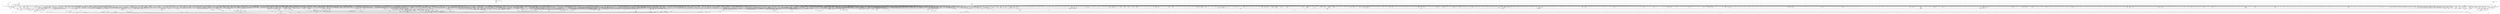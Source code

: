 digraph kerncollapsed {
    "rt_mutex_slowtrylock" [color="black"];
    "skip_atoi" [color="black"];
    "eventfd_signal_mask" [color="black"];
    "__wake_q_add" [color="black"];
    "io_poll_can_finish_inline.isra.0" [color="black"];
    "__set_task_blocked" [color="black"];
    "arm_timer" [color="black"];
    "__local_bh_enable_ip" [color="black"];
    "arch_local_irq_save_4" [color="black"];
    "mas_new_ma_node" [color="black"];
    "percpu_counter_dec" [color="black"];
    "io_cancel_cb" [color="black"];
    "do_raw_spin_lock_51" [color="black"];
    "arm64_notify_die" [color="black"];
    "__raw_spin_lock_irq_11" [color="black"];
    "pcpu_page_idx" [color="black"];
    "__raw_spin_lock.constprop.0_1" [color="black"];
    "mas_prev_sibling" [color="black"];
    "__raw_spin_lock_irq_6" [color="black"];
    "filemap_release_folio" [color="black"];
    "osq_unlock" [color="black"];
    "__raw_spin_unlock_irq_6" [color="black"];
    "__task_will_free_mem" [color="black"];
    "cpus_share_cache" [color="black"];
    "Indirect call32" [color="black"];
    "Indirect call50" [color="black"];
    "__cmpwait_case_32_1" [color="black"];
    "____core____" [color="kernel"];
    "__sk_mem_reduce_allocated" [color="black"];
    "security_release_secctx" [color="black"];
    "__raw_spin_lock_54" [color="black"];
    "Indirect call117" [color="black"];
    "d_find_any_alias" [color="black"];
    "irq_domain_activate_irq" [color="black"];
    "auditsc_get_stamp" [color="black"];
    "first_online_pgdat" [color="black"];
    "skb_tailroom" [color="black"];
    "fpsimd_save" [color="black"];
    "do_raw_spin_lock_45" [color="black"];
    "irq_work_single" [color="black"];
    "__raw_read_unlock.constprop.0" [color="black"];
    "pcpu_chunk_relocate" [color="black"];
    "should_failslab" [color="black"];
    "__kern_my_cpu_offset_23" [color="black"];
    "audit_mark_compare" [color="black"];
    "wb_io_lists_depopulated" [color="black"];
    "del_page_from_free_list" [color="black"];
    "do_kernel_restart" [color="black"];
    "fpsimd_thread_switch" [color="black"];
    "__kern_my_cpu_offset_51" [color="black"];
    "wake_up_bit" [color="black"];
    "__cmpxchg_case_acq_32.constprop.0_16" [color="black"];
    "do_oops_enter_exit.part.0" [color="black"];
    "__raw_spin_lock_irqsave_12" [color="black"];
    "pi_state_update_owner" [color="black"];
    "system_supports_tlb_range_1" [color="black"];
    "Indirect call29" [color="black"];
    "free_vmap_area_rb_augment_cb_propagate" [color="black"];
    "__cmpxchg_case_acq_32.constprop.0_8" [color="black"];
    "rcu_gp_is_expedited" [color="black"];
    "__cmpxchg_case_64" [color="black"];
    "task_clear_jobctl_pending" [color="black"];
    "llist_reverse_order" [color="black"];
    "cpumask_and.isra.0_3" [color="black"];
    "__kern_my_cpu_offset_78" [color="black"];
    "set_page_dirty" [color="black"];
    "unmask_irq" [color="black"];
    "__raw_spin_unlock_irqrestore_18" [color="black"];
    "__add_wait_queue" [color="black"];
    "rcu_gp_is_normal" [color="black"];
    "lru_add_fn" [color="black"];
    "freezing_slow_path" [color="black"];
    "rcu_cblist_dequeue" [color="black"];
    "__irq_work_queue_local" [color="black"];
    "test_ti_thread_flag_7" [color="black"];
    "__raw_spin_lock_irqsave_3" [color="black"];
    "do_raw_spin_lock_6" [color="black"];
    "prb_reserve_in_last" [color="black"];
    "_atomic_dec_and_lock" [color="black"];
    "rt_mutex_init_proxy_locked" [color="black"];
    "mas_store_prealloc.part.0" [color="black"];
    "memblock_search" [color="black"];
    "post_alloc_hook" [color="black"];
    "allow_write_access" [color="black"];
    "update_sctlr_el1" [color="black"];
    "detach_if_pending" [color="black"];
    "kthread_probe_data" [color="black"];
    "clear_nonspinnable" [color="black"];
    "__raw_spin_unlock_irq_20" [color="black"];
    "is_migration_entry" [color="black"];
    "find_next_bit_18" [color="black"];
    "mas_alloc_req.isra.0" [color="black"];
    "get_mm_exe_file" [color="black"];
    "__raw_spin_unlock_irqrestore_9" [color="black"];
    "nsec_to_clock_t" [color="black"];
    "set_ti_thread_flag" [color="black"];
    "cpu_active" [color="black"];
    "do_raw_spin_lock_88" [color="black"];
    "copy_thread" [color="black"];
    "device_links_read_unlock" [color="black"];
    "post_init_entity_util_avg" [color="black"];
    "folio_not_mapped" [color="black"];
    "Indirect call162" [color="black"];
    "bsearch" [color="black"];
    "folio_invalidate" [color="black"];
    "find_next_bit_17" [color="black"];
    "Indirect call126" [color="black"];
    "mod_timer" [color="black"];
    "__raw_spin_lock_irq_12" [color="black"];
    "__kern_my_cpu_offset_44" [color="black"];
    "Indirect call197" [color="black"];
    "__sk_mem_reclaim" [color="black"];
    "__raw_spin_unlock_irqrestore_33" [color="black"];
    "sock_inuse_add" [color="black"];
    "d_flags_for_inode" [color="black"];
    "io_wq_get_acct" [color="black"];
    "zone_watermark_ok_safe" [color="black"];
    "prep_new_page" [color="black"];
    "is_zero_page" [color="black"];
    "Indirect call99" [color="black"];
    "prepare_to_wait_event" [color="black"];
    "mas_prev_range" [color="black"];
    "Indirect call11" [color="black"];
    "__kern_my_cpu_offset_21" [color="black"];
    "__kern_my_cpu_offset_53" [color="black"];
    "__pi_memcmp" [color="black"];
    "__xchg_case_acq_64.isra.0" [color="black"];
    "rb_next" [color="black"];
    "lock_mnt_tree" [color="black"];
    "pm_qos_read_value" [color="black"];
    "rcu_segcblist_first_pend_cb" [color="black"];
    "__pick_first_entity" [color="black"];
    "strchr" [color="black"];
    "set_task_reclaim_state" [color="black"];
    "__kern_my_cpu_offset_24" [color="black"];
    "percpu_ref_get_many" [color="black"];
    "page_ref_inc_1" [color="black"];
    "pcpu_size_to_slot" [color="black"];
    "find_next_bit_13" [color="black"];
    "__down_trylock_console_sem.constprop.0" [color="black"];
    "pick_next_task_idle" [color="black"];
    "__d_instantiate" [color="black"];
    "cpu_do_switch_mm" [color="black"];
    "__raw_spin_unlock_irq_19" [color="black"];
    "__xchg_case_mb_64.constprop.0_3" [color="black"];
    "compaction_defer_reset" [color="black"];
    "is_current_pgrp_orphaned" [color="black"];
    "skb_copy_bits" [color="black"];
    "__do_set_cpus_allowed" [color="black"];
    "first_zones_zonelist" [color="black"];
    "gfp_pfmemalloc_allowed" [color="black"];
    "sync_exp_work_done" [color="black"];
    "clear_ti_thread_flag_8" [color="black"];
    "Indirect call94" [color="black"];
    "task_rq_unlock" [color="black"];
    "mas_set_split_parent.isra.0" [color="black"];
    "anon_vma_interval_tree_pre_update_vma" [color="black"];
    "rcu_segcblist_enqueue" [color="black"];
    "Indirect call75" [color="black"];
    "add_mm_rss_vec" [color="black"];
    "pagetable_pte_dtor" [color="black"];
    "__raw_spin_lock_irqsave_18" [color="black"];
    "die" [color="black"];
    "retain_dentry" [color="black"];
    "raw_spin_rq_lock_1" [color="black"];
    "_raw_spin_rq_lock_irqsave" [color="black"];
    "arch_local_irq_enable_2" [color="black"];
    "get_state_synchronize_rcu_full" [color="black"];
    "arch_local_irq_restore_3" [color="black"];
    "unreserve_highatomic_pageblock" [color="black"];
    "raw_spin_rq_unlock_irqrestore" [color="black"];
    "pick_next_pushable_dl_task" [color="black"];
    "invalid_folio_referenced_vma" [color="black"];
    "xas_error.isra.0_1" [color="black"];
    "__irq_startup" [color="black"];
    "io_cancel_req_match" [color="black"];
    "kernfs_next_descendant_post" [color="black"];
    "srcu_get_delay.isra.0" [color="black"];
    "__srcu_read_unlock" [color="black"];
    "Indirect call144" [color="black"];
    "no_page_table" [color="black"];
    "cfs_rq_of" [color="black"];
    "inode_to_bdi" [color="black"];
    "__raw_spin_lock_irqsave.constprop.0_3" [color="black"];
    "__disable_irq_nosync" [color="black"];
    "do_raw_spin_lock_41" [color="black"];
    "Indirect call0" [color="black"];
    "copyin" [color="black"];
    "mas_find_setup.constprop.0" [color="black"];
    "Indirect call61" [color="black"];
    "inc_rlimit_ucounts" [color="black"];
    "Indirect call133" [color="black"];
    "__bitmap_subset" [color="black"];
    "hrtimer_cancel" [color="black"];
    "test_and_set_ti_thread_flag_1" [color="black"];
    "mmgrab_2" [color="black"];
    "__raw_spin_lock_irqsave_44" [color="black"];
    "list_del_init_5" [color="black"];
    "arch_irq_work_raise" [color="black"];
    "pgdat_balanced" [color="black"];
    "find_next_bit_3" [color="black"];
    "Indirect call128" [color="black"];
    "__raw_spin_lock_irq_7" [color="black"];
    "set_tlb_ubc_flush_pending" [color="black"];
    "down_trylock" [color="black"];
    "pcpu_chunk_refresh_hint" [color="black"];
    "sched_clock_noinstr" [color="black"];
    "get_task_exe_file" [color="black"];
    "io_acct_cancel_pending_work" [color="black"];
    "mte_copy_page_tags" [color="black"];
    "ma_pivots" [color="black"];
    "Indirect call14" [color="black"];
    "do_raw_spin_lock_7" [color="black"];
    "vma_interval_tree_insert" [color="black"];
    "Indirect call210" [color="black"];
    "lockref_get_not_zero" [color="black"];
    "Indirect call148" [color="black"];
    "_get_random_bytes" [color="black"];
    "do_raw_spin_lock_73" [color="black"];
    "access_ok_14" [color="black"];
    "__remove_shared_vm_struct.constprop.0" [color="black"];
    "prepare_alloc_pages.constprop.0" [color="black"];
    "Indirect call67" [color="black"];
    "move_linked_works" [color="black"];
    "read_seqbegin_or_lock" [color="black"];
    "folio_size_2" [color="black"];
    "mas_put_in_tree" [color="black"];
    "timer_reduce" [color="black"];
    "dev_xmit_recursion_dec" [color="black"];
    "dl_bw_of" [color="black"];
    "memset" [color="black"];
    "__count_vm_events_3" [color="black"];
    "__raw_spin_lock_irq_32" [color="black"];
    "find_next_bit_7" [color="black"];
    "do_raw_spin_lock_32" [color="black"];
    "ktime_get_mono_fast_ns" [color="black"];
    "test_ti_thread_flag_22" [color="black"];
    "strcpy" [color="black"];
    "__cmpxchg_case_mb_32_5" [color="black"];
    "fsnotify_put_sb_connectors" [color="black"];
    "task_get_vl" [color="black"];
    "__bitmap_clear" [color="black"];
    "__raw_spin_unlock_irq_21" [color="black"];
    "access_ok_16" [color="black"];
    "Indirect call95" [color="black"];
    "__cmpwait_case_32_3" [color="black"];
    "se_weight.isra.0" [color="black"];
    "rcu_segcblist_advance" [color="black"];
    "io_cqring_wake" [color="black"];
    "__wake_up_common" [color="black"];
    "pagefault_disable" [color="black"];
    "Indirect call108" [color="black"];
    "Indirect call191" [color="black"];
    "__raw_spin_unlock_irqrestore_5" [color="black"];
    "__raw_spin_lock_irq_35" [color="black"];
    "_compound_head" [color="black"];
    "page_ref_dec_and_test_2" [color="black"];
    "_prb_commit" [color="black"];
    "wakeup_kswapd" [color="black"];
    "propagation_next" [color="black"];
    "_find_first_bit" [color="black"];
    "Indirect call135" [color="black"];
    "mas_next_slot" [color="black"];
    "cpudl_heapify" [color="black"];
    "__percpu_add_case_32_15" [color="black"];
    "__printk_safe_exit" [color="black"];
    "set_task_cpu" [color="black"];
    "data_alloc" [color="black"];
    "__put_cpu_fpsimd_context" [color="black"];
    "__bitmap_set" [color="black"];
    "mas_store_b_node" [color="black"];
    "rt_mutex_setprio" [color="black"];
    "chacha_permute" [color="black"];
    "__lock_parent" [color="black"];
    "__flush_tlb_page_nosync" [color="black"];
    "d_set_d_op" [color="black"];
    "init_timer_key" [color="black"];
    "get_data" [color="black"];
    "pmd_offset.isra.0" [color="black"];
    "Indirect call62" [color="black"];
    "__raw_spin_lock_irq_21" [color="black"];
    "mast_ascend" [color="black"];
    "set_pfnblock_flags_mask" [color="black"];
    "__kern_my_cpu_offset_89" [color="black"];
    "kmalloc_size_roundup" [color="black"];
    "int_sqrt" [color="black"];
    "percpu_counter_set" [color="black"];
    "io_poll_find.constprop.0" [color="black"];
    "Indirect call82" [color="black"];
    "Indirect call19" [color="black"];
    "do_raw_spin_lock_13" [color="black"];
    "__update_load_avg_se" [color="black"];
    "mas_pause" [color="black"];
    "do_raw_spin_lock_86" [color="black"];
    "dl_task_is_earliest_deadline" [color="black"];
    "list_lru_add" [color="black"];
    "__peernet2id" [color="black"];
    "__pi_strlen" [color="black"];
    "irq_disable" [color="black"];
    "__lock_task_sighand" [color="black"];
    "__io_disarm_linked_timeout" [color="black"];
    "__fprop_add_percpu" [color="black"];
    "pid_nr_ns" [color="black"];
    "__raw_spin_lock_41" [color="black"];
    "isolation_suitable.isra.0" [color="black"];
    "__skb_dequeue_3" [color="black"];
    "mab_no_null_split" [color="black"];
    "recalc_sigpending_tsk" [color="black"];
    "__srcu_read_lock" [color="black"];
    "ttwu_queue_wakelist" [color="black"];
    "vm_commit_limit" [color="black"];
    "__kern_my_cpu_offset_22" [color="black"];
    "kthread_is_per_cpu" [color="black"];
    "mas_mab_cp" [color="black"];
    "posixtimer_rearm" [color="black"];
    "Indirect call68" [color="black"];
    "rcu_accelerate_cbs" [color="black"];
    "ma_dead_node" [color="black"];
    "node_page_state_add" [color="black"];
    "idle_cpu" [color="black"];
    "zone_page_state_add" [color="black"];
    "_compound_head_5" [color="black"];
    "Indirect call147" [color="black"];
    "_find_first_zero_bit" [color="black"];
    "hrtimer_forward" [color="black"];
    "blake2s_update" [color="black"];
    "finish_wait" [color="black"];
    "audit_comparator" [color="black"];
    "find_next_bit_29" [color="black"];
    "rcu_dynticks_snap" [color="black"];
    "__cmpxchg_case_acq_64" [color="black"];
    "__iget" [color="black"];
    "io_match_task_safe" [color="black"];
    "arch_local_irq_restore" [color="black"];
    "osq_wait_next" [color="black"];
    "find_alive_thread.isra.0" [color="black"];
    "audit_gid_comparator" [color="black"];
    "plist_add" [color="black"];
    "Indirect call113" [color="black"];
    "tlb_remove_table_sync_one" [color="black"];
    "cpumask_next.constprop.0" [color="black"];
    "propagate_mount_unlock" [color="black"];
    "rwsem_set_reader_owned" [color="black"];
    "__rb_change_child.constprop.0" [color="black"];
    "set_ti_thread_flag_4" [color="black"];
    "find_lock_task_mm" [color="black"];
    "tcp_get_info_chrono_stats" [color="black"];
    "skb_headers_offset_update" [color="black"];
    "oom_badness" [color="black"];
    "addr_to_vb_xa" [color="black"];
    "__mnt_drop_write_file" [color="black"];
    "lockref_mark_dead" [color="black"];
    "console_verbose" [color="black"];
    "find_task_by_pid_ns" [color="black"];
    "Indirect call49" [color="black"];
    "__raw_spin_unlock_irq_11" [color="black"];
    "Indirect call149" [color="black"];
    "smp_call_function_single" [color="black"];
    "vma_interval_tree_iter_next" [color="black"];
    "security_audit_rule_free" [color="black"];
    "mas_wr_walk_descend" [color="black"];
    "get_ucounts_or_wrap" [color="black"];
    "Indirect call199" [color="black"];
    "folio_mapped_2" [color="black"];
    "get_work_pool" [color="black"];
    "hrtimer_force_reprogram.constprop.0" [color="black"];
    "__cmpxchg_case_mb_64_1" [color="black"];
    "io_should_retry_thread" [color="black"];
    "to_kthread" [color="black"];
    "__wb_calc_thresh" [color="black"];
    "__kern_my_cpu_offset_16" [color="black"];
    "__raw_spin_unlock_irq_23" [color="black"];
    "__cmpxchg_case_acq_32.constprop.0_20" [color="black"];
    "__count_vm_events_2" [color="black"];
    "mas_walk" [color="black"];
    "system_supports_mte" [color="black"];
    "sme_save_state" [color="black"];
    "space_used" [color="black"];
    "__cmpxchg_case_mb_32_4" [color="black"];
    "do_raw_spin_lock_25" [color="black"];
    "__io_acct_run_queue" [color="black"];
    "__raw_spin_unlock_irq_37" [color="black"];
    "pcpu_unit_page_offset" [color="black"];
    "__kern_my_cpu_offset_25" [color="black"];
    "__raw_write_lock.constprop.0_1" [color="black"];
    "__raw_spin_lock_irq_34" [color="black"];
    "page_ref_inc_4" [color="black"];
    "set_tsk_need_resched" [color="black"];
    "clear_ti_thread_flag" [color="black"];
    "fpsimd_save_state" [color="black"];
    "do_raw_spin_lock_35" [color="black"];
    "Indirect call146" [color="black"];
    "__init_swait_queue_head" [color="black"];
    "audit_string_contains_control" [color="black"];
    "__page_dup_rmap.constprop.0" [color="black"];
    "ldsem_down_read_trylock" [color="black"];
    "Indirect call54" [color="black"];
    "__raw_spin_lock_23" [color="black"];
    "flush_tlb_kernel_range" [color="black"];
    "__raw_spin_lock_irq_4" [color="black"];
    "cpu_online_1" [color="black"];
    "set_secondary_fwnode" [color="black"];
    "mas_split_final_node.isra.0" [color="black"];
    "__raw_spin_lock_irqsave_41" [color="black"];
    "dev_bus_name" [color="black"];
    "Indirect call120" [color="black"];
    "strrchr" [color="black"];
    "cleanup_timerqueue" [color="black"];
    "__skb_zcopy_downgrade_managed" [color="black"];
    "ttwu_do_activate.constprop.0" [color="black"];
    "io_wq_work_match_item" [color="black"];
    "data_push_tail" [color="black"];
    "Indirect call192" [color="black"];
    "posix_cpu_timers_exit" [color="black"];
    "set_ptes.isra.0" [color="black"];
    "Indirect call55" [color="black"];
    "pagefault_enable_1" [color="black"];
    "kernfs_should_drain_open_files" [color="black"];
    "__raw_spin_lock_irq_31" [color="black"];
    "get_work_pwq" [color="black"];
    "cpumask_empty_3" [color="black"];
    "tlb_remove_table_smp_sync" [color="black"];
    "copy_page" [color="black"];
    "__percpu_add_case_64_3" [color="black"];
    "ktime_get_real_seconds" [color="black"];
    "vma_address" [color="black"];
    "system_supports_address_auth_1" [color="black"];
    "__raw_spin_lock_irq" [color="black"];
    "Indirect call184" [color="black"];
    "extfrag_for_order" [color="black"];
    "__raw_spin_lock_irqsave_22" [color="black"];
    "access_ok_39" [color="black"];
    "task_sched_runtime" [color="black"];
    "other_cpu_in_panic" [color="black"];
    "Indirect call164" [color="black"];
    "Indirect call103" [color="black"];
    "__lshrti3" [color="black"];
    "__kern_my_cpu_offset_80" [color="black"];
    "mas_data_end" [color="black"];
    "folio_add_new_anon_rmap" [color="black"];
    "do_raw_spin_lock_33" [color="black"];
    "dcache_clean_pou" [color="black"];
    "Indirect call89" [color="black"];
    "tls_preserve_current_state" [color="black"];
    "do_raw_spin_lock_118" [color="black"];
    "Indirect call167" [color="black"];
    "Indirect call153" [color="black"];
    "__kern_my_cpu_offset_6" [color="black"];
    "tlb_gather_mmu" [color="black"];
    "prepend_path" [color="black"];
    "list_del_1" [color="black"];
    "__cmpxchg_case_acq_32.constprop.0_6" [color="black"];
    "calc_delta_fair" [color="black"];
    "folio_order" [color="black"];
    "list_splice_tail_init" [color="black"];
    "io_prep_async_work" [color="black"];
    "unhash_mnt" [color="black"];
    "fsnotify_free_mark" [color="black"];
    "Indirect call194" [color="black"];
    "queued_spin_lock_slowpath" [color="black"];
    "do_raw_spin_lock" [color="black"];
    "rb_erase" [color="black"];
    "Indirect call13" [color="black"];
    "drain_local_pages" [color="black"];
    "req_set_fail_4" [color="black"];
    "Indirect call90" [color="black"];
    "Indirect call10" [color="black"];
    "do_raw_spin_lock_27" [color="black"];
    "do_raw_spin_lock_85" [color="black"];
    "mas_wr_end_piv" [color="black"];
    "do_raw_spin_lock_61" [color="black"];
    "sane_fdtable_size" [color="black"];
    "__raw_spin_lock_irqsave_52" [color="black"];
    "io_run_cancel" [color="black"];
    "rcu_stall_is_suppressed" [color="black"];
    "__lock_timer" [color="black"];
    "skb_zcopy_downgrade_managed" [color="black"];
    "__var_waitqueue" [color="black"];
    "Indirect call156" [color="black"];
    "__cmpxchg_case_rel_32" [color="black"];
    "__raw_spin_lock_irq_18" [color="black"];
    "find_next_bit_8" [color="black"];
    "__bitmap_equal" [color="black"];
    "update_group_capacity" [color="black"];
    "__raw_spin_unlock_irq_38" [color="black"];
    "__raw_spin_lock_irqsave_29" [color="black"];
    "pcpu_update_empty_pages" [color="black"];
    "prb_reserve" [color="black"];
    "Indirect call69" [color="black"];
    "io_poll_add_hash" [color="black"];
    "xas_init_marks" [color="black"];
    "get_cred" [color="black"];
    "__ipi_send_mask" [color="black"];
    "Indirect call85" [color="black"];
    "arm64_notify_segfault" [color="black"];
    "task_will_free_mem" [color="black"];
    "__kern_my_cpu_offset_77" [color="black"];
    "__kern_my_cpu_offset_133" [color="black"];
    "do_raw_spin_lock_65" [color="black"];
    "cpumask_first" [color="black"];
    "mas_adopt_children.isra.0" [color="black"];
    "fsnotify_group_assert_locked" [color="black"];
    "__do_once_start" [color="black"];
    "do_raw_spin_lock_5" [color="black"];
    "flush_dcache_page" [color="black"];
    "__wake_up_locked_key" [color="black"];
    "security_sk_free" [color="black"];
    "___d_drop" [color="black"];
    "Indirect call104" [color="black"];
    "__futex_queue" [color="black"];
    "update_curr" [color="black"];
    "rb_insert_color" [color="black"];
    "prb_first_valid_seq" [color="black"];
    "__mutex_add_waiter" [color="black"];
    "fsnotify_connector_sb" [color="black"];
    "vma_is_secretmem" [color="black"];
    "__raw_spin_unlock_irqrestore_12" [color="black"];
    "__raw_spin_lock_16" [color="black"];
    "__kern_my_cpu_offset_91" [color="black"];
    "mm_counter" [color="black"];
    "__lookup_mnt" [color="black"];
    "Indirect call76" [color="black"];
    "Indirect call18" [color="black"];
    "Indirect call26" [color="black"];
    "do_raw_spin_lock_12" [color="black"];
    "__bpf_free_used_maps" [color="black"];
    "io_put_kbuf_comp.isra.0" [color="black"];
    "raw_spin_rq_lock_nested" [color="black"];
    "stackinfo_on_stack" [color="black"];
    "queued_read_unlock.constprop.0_2" [color="black"];
    "__raw_spin_unlock_irqrestore_38" [color="black"];
    "__fsnotify_recalc_mask" [color="black"];
    "sched_asym_prefer" [color="black"];
    "vma_iter_config" [color="black"];
    "d_find_alias" [color="black"];
    "mt_find" [color="black"];
    "select_collect" [color="black"];
    "__audit_uring_entry" [color="black"];
    "siginfo_layout" [color="black"];
    "__raw_spin_unlock_irqrestore_3" [color="black"];
    "sibling_imbalance.isra.0" [color="black"];
    "Indirect call177" [color="black"];
    "mas_next_setup.constprop.0" [color="black"];
    "__raw_spin_lock_27" [color="black"];
    "io_cqe_cache_refill" [color="black"];
    "__task_pid_nr_ns" [color="black"];
    "arch_local_irq_save_7" [color="black"];
    "__raw_spin_unlock_irq_1" [color="black"];
    "try_grab_page" [color="black"];
    "hrtimer_start_expires" [color="black"];
    "do_raw_spin_lock_18" [color="black"];
    "rcu_seq_end" [color="black"];
    "mte_thread_switch" [color="black"];
    "__flow_hash_from_keys" [color="black"];
    "lru_lazyfree_fn" [color="black"];
    "try_release_thread_stack_to_cache" [color="black"];
    "__kern_my_cpu_offset_134" [color="black"];
    "xa_is_node" [color="black"];
    "__set_open_fd" [color="black"];
    "llist_add_batch" [color="black"];
    "sched_ttwu_pending" [color="black"];
    "xas_result" [color="black"];
    "Indirect call139" [color="black"];
    "__raw_spin_trylock_5" [color="black"];
    "force_sig_fault_to_task" [color="black"];
    "Indirect call130" [color="black"];
    "fill_contig_page_info" [color="black"];
    "do_raw_spin_lock_16" [color="black"];
    "io_poll_mark_cancelled" [color="black"];
    "find_vm_area" [color="black"];
    "xas_not_node" [color="black"];
    "find_last_bit" [color="black"];
    "find_busiest_group" [color="black"];
    "tty_name" [color="black"];
    "Indirect call31" [color="black"];
    "pcpu_chunk_slot" [color="black"];
    "__percpu_add_case_64.constprop.0_1" [color="black"];
    "Indirect call47" [color="black"];
    "__kern_my_cpu_offset_50" [color="black"];
    "folio_pfn" [color="black"];
    "futex_cmpxchg_value_locked" [color="black"];
    "prepend_name" [color="black"];
    "page_vma_mapped_walk_done" [color="black"];
    "kick_process" [color="black"];
    "Indirect call1" [color="black"];
    "__raw_spin_trylock" [color="black"];
    "__kern_my_cpu_offset_60" [color="black"];
    "d_shrink_add" [color="black"];
    "entity_eligible" [color="black"];
    "hlist_bl_unlock" [color="black"];
    "update_misfit_status" [color="black"];
    "clear_inode" [color="black"];
    "lru_deactivate_fn" [color="black"];
    "mod_node_state" [color="black"];
    "find_mergeable_anon_vma" [color="black"];
    "__udelay" [color="black"];
    "mutex_trylock" [color="black"];
    "kill_device" [color="black"];
    "__raw_read_unlock.constprop.0_2" [color="black"];
    "__acct_reclaim_writeback" [color="black"];
    "Indirect call87" [color="black"];
    "get_arm64_ftr_reg" [color="black"];
    "find_first_bit_1" [color="black"];
    "__io_put_kbuf_list" [color="black"];
    "timespec64_equal" [color="black"];
    "mnt_add_count" [color="black"];
    "lock_parent" [color="black"];
    "process_shares_mm" [color="black"];
    "Indirect call178" [color="black"];
    "rt_mutex_futex_trylock" [color="black"];
    "__kern_my_cpu_offset_79" [color="black"];
    "tlb_flush_mmu_tlbonly" [color="black"];
    "skb_queue_tail" [color="black"];
    "fast_dput" [color="black"];
    "task_clear_jobctl_trapping" [color="black"];
    "mapping_shrinkable_1" [color="black"];
    "lowest_in_progress" [color="black"];
    "__raw_spin_unlock_irq_29" [color="black"];
    "attach_pid" [color="black"];
    "__raw_spin_lock_irq.constprop.0_2" [color="black"];
    "__task_rq_lock" [color="black"];
    "__get_cpu_fpsimd_context" [color="black"];
    "rcu_is_watching" [color="black"];
    "mas_next_sibling" [color="black"];
    "security_current_getsecid_subj" [color="black"];
    "folio_test_uptodate" [color="black"];
    "list_del_init_8" [color="black"];
    "rcu_segcblist_add_len" [color="black"];
    "IS_ERR_OR_NULL_3" [color="black"];
    "ma_slots" [color="black"];
    "find_next_bit.constprop.0_8" [color="black"];
    "mte_update_sctlr_user" [color="black"];
    "sock_flag_3" [color="black"];
    "kthread_should_stop" [color="black"];
    "Indirect call38" [color="black"];
    "__raw_spin_lock_32" [color="black"];
    "__raw_spin_lock_irqsave_19" [color="black"];
    "page_try_share_anon_rmap" [color="black"];
    "futex_exit_recursive" [color="black"];
    "is_bad_inode" [color="black"];
    "__raw_spin_lock_irq_25" [color="black"];
    "folio_mapping" [color="black"];
    "deactivate_task" [color="black"];
    "xas_retry" [color="black"];
    "anon_vma_interval_tree_remove" [color="black"];
    "Indirect call181" [color="black"];
    "hlist_del_init_4" [color="black"];
    "security_file_set_fowner" [color="black"];
    "task_work_cancel_match" [color="black"];
    "page_ref_dec_and_test" [color="black"];
    "security_task_getsecid_obj" [color="black"];
    "netdev_start_xmit" [color="black"];
    "arch_local_irq_restore_2" [color="black"];
    "count_vm_events_2" [color="black"];
    "no_blink" [color="black"];
    "tty_termios_baud_rate" [color="black"];
    "compound_order_2" [color="black"];
    "mas_allocated.isra.0" [color="black"];
    "folio_trylock" [color="black"];
    "__set_task_special" [color="black"];
    "list_del_init_3" [color="black"];
    "clear_ti_thread_flag_5" [color="black"];
    "do_raw_spin_lock.constprop.0_1" [color="black"];
    "__note_gp_changes" [color="black"];
    "skb_has_frag_list" [color="black"];
    "__timer_delete_sync" [color="black"];
    "__raw_read_lock.constprop.0_5" [color="black"];
    "Indirect call154" [color="black"];
    "Indirect call21" [color="black"];
    "timer_wait_running" [color="black"];
    "rcu_poll_gp_seq_end_unlocked" [color="black"];
    "__pageblock_pfn_to_page" [color="black"];
    "valid_user_regs" [color="black"];
    "Indirect call51" [color="black"];
    "move_freelist_tail" [color="black"];
    "tag_clear" [color="black"];
    "mas_pop_node" [color="black"];
    "oops_enter" [color="black"];
    "arch_get_random_seed_longs" [color="black"];
    "kmap_atomic_1" [color="black"];
    "lazy_max_pages" [color="black"];
    "folio_nr_pages_3" [color="black"];
    "sock_flag_1" [color="black"];
    "gup_signal_pending" [color="black"];
    "capacity_of" [color="black"];
    "__attach_mnt" [color="black"];
    "__raw_read_unlock.constprop.0_6" [color="black"];
    "__finalize_skb_around" [color="black"];
    "fd_install" [color="black"];
    "set_cpu_online" [color="black"];
    "Indirect call202" [color="black"];
    "security_secid_to_secctx" [color="black"];
    "Indirect call183" [color="black"];
    "efi_reboot" [color="black"];
    "cpu_online" [color="black"];
    "__percpu_add_case_32_21" [color="black"];
    "cpu_switch_to" [color="black"];
    "folio_mapped_1" [color="black"];
    "kill_super_notify" [color="black"];
    "_atomic_dec_and_lock_irqsave" [color="black"];
    "sched_clock_cpu" [color="black"];
    "oops_exit" [color="black"];
    "dequeue_load_avg" [color="black"];
    "irqd_irq_disabled.isra.0" [color="black"];
    "update_load_avg" [color="black"];
    "__raw_spin_lock_irq_43" [color="black"];
    "fatal_signal_pending_3" [color="black"];
    "req_ref_put_and_test" [color="black"];
    "cpumask_next_and" [color="black"];
    "__update_load_avg_cfs_rq" [color="black"];
    "mmget" [color="black"];
    "Indirect call59" [color="black"];
    "__raw_spin_lock_irq_41" [color="black"];
    "avg_vruntime" [color="black"];
    "Indirect call25" [color="black"];
    "count_vm_event" [color="black"];
    "check_vma_flags" [color="black"];
    "super_wake" [color="black"];
    "__balance_callbacks" [color="black"];
    "arch_stack_walk" [color="black"];
    "do_raw_spin_lock.constprop.0_13" [color="black"];
    "find_first_bit_6" [color="black"];
    "u64_stats_add_2" [color="black"];
    "activate_task" [color="black"];
    "Indirect call206" [color="black"];
    "__init_waitqueue_head" [color="black"];
    "rb_first" [color="black"];
    "Indirect call27" [color="black"];
    "folio_total_mapcount" [color="black"];
    "__kern_my_cpu_offset_56" [color="black"];
    "group_open_release" [color="black"];
    "mas_leaf_max_gap" [color="black"];
    "vmf_pte_changed" [color="black"];
    "hlist_bl_lock" [color="black"];
    "compaction_zonelist_suitable" [color="black"];
    "__raw_spin_lock_20" [color="black"];
    "wb_has_dirty_io" [color="black"];
    "mmgrab_1" [color="black"];
    "__siphash_unaligned" [color="black"];
    "pvm_determine_end_from_reverse" [color="black"];
    "do_raw_spin_lock_15" [color="black"];
    "steal_suitable_fallback" [color="black"];
    "wake_up_var" [color="black"];
    "__skb_fill_page_desc" [color="black"];
    "raw_spin_rq_trylock" [color="black"];
    "ptep_clear_flush" [color="black"];
    "fpsimd_preserve_current_state" [color="black"];
    "__raw_spin_unlock_irq_4" [color="black"];
    "folio_nr_pages" [color="black"];
    "workingset_eviction" [color="black"];
    "__raw_spin_lock_irqsave_7" [color="black"];
    "folio_isolate_lru" [color="black"];
    "test_tsk_need_resched" [color="black"];
    "wb_stat_mod" [color="black"];
    "prb_next_seq" [color="black"];
    "qdisc_qstats_cpu_backlog_dec" [color="black"];
    "netlink_lock_table" [color="black"];
    "__kern_my_cpu_offset_74" [color="black"];
    "errseq_sample" [color="black"];
    "skb_orphan_1" [color="black"];
    "__io_put_kbuf" [color="black"];
    "__cmpxchg_case_mb_32_6" [color="black"];
    "ma_data_end" [color="black"];
    "num_other_online_cpus" [color="black"];
    "Indirect call160" [color="black"];
    "maybe_mkwrite.isra.0" [color="black"];
    "pte_to_swp_entry" [color="black"];
    "Indirect call187" [color="black"];
    "folio_try_get_rcu" [color="black"];
    "update_blocked_averages" [color="black"];
    "new_context" [color="black"];
    "ihold" [color="black"];
    "__folio_cancel_dirty" [color="black"];
    "pde_subdir_find" [color="black"];
    "do_raw_spin_lock_38" [color="black"];
    "Indirect call22" [color="black"];
    "console_srcu_read_lock" [color="black"];
    "Indirect call74" [color="black"];
    "do_raw_spin_lock_44" [color="black"];
    "tty_audit_fork" [color="black"];
    "inode_io_list_move_locked" [color="black"];
    "xas_reload" [color="black"];
    "Indirect call77" [color="black"];
    "__raw_spin_unlock_irq_7" [color="black"];
    "arch_local_irq_save_3" [color="black"];
    "__raw_read_lock.constprop.0_1" [color="black"];
    "set_next_entity" [color="black"];
    "__raw_spin_unlock_irq.constprop.0_1" [color="black"];
    "find_next_bit_10" [color="black"];
    "unlock_page" [color="black"];
    "lock_hrtimer_base" [color="black"];
    "Indirect call97" [color="black"];
    "sk_mem_reclaim" [color="black"];
    "__dequeue_entity" [color="black"];
    "Indirect call190" [color="black"];
    "mas_wr_walk" [color="black"];
    "Indirect call73" [color="black"];
    "cpu_mitigations_off" [color="black"];
    "update_cached_migrate" [color="black"];
    "get_pwq" [color="black"];
    "Indirect call109" [color="black"];
    "file_path" [color="black"];
    "Indirect call105" [color="black"];
    "__kern_my_cpu_offset_54" [color="black"];
    "__wake_up_pollfree" [color="black"];
    "__skb_checksum" [color="black"];
    "__free_one_page" [color="black"];
    "do_raw_spin_lock_2" [color="black"];
    "mutex_can_spin_on_owner" [color="black"];
    "dev_driver_string" [color="black"];
    "do_raw_spin_lock_3" [color="black"];
    "__kern_my_cpu_offset_28" [color="black"];
    "irqd_set.isra.0_1" [color="black"];
    "init_multi_vma_prep" [color="black"];
    "rcu_segcblist_ready_cbs" [color="black"];
    "mas_prev" [color="black"];
    "pte_mkdirty" [color="black"];
    "io_acct_run_queue" [color="black"];
    "Indirect call23" [color="black"];
    "pagefault_enable_2" [color="black"];
    "Indirect call101" [color="black"];
    "fsnotify_data_inode" [color="black"];
    "arch_local_irq_save_2" [color="black"];
    "cpumask_and" [color="black"];
    "vma_last_pgoff" [color="black"];
    "__kern_my_cpu_offset_55" [color="black"];
    "__raw_spin_unlock_irq_18" [color="black"];
    "pcpu_alloc_area" [color="black"];
    "anon_vma_interval_tree_post_update_vma" [color="black"];
    "skb_cloned" [color="black"];
    "update_cfs_rq_load_avg.isra.0" [color="black"];
    "get_cred_1" [color="black"];
    "mab_mas_cp" [color="black"];
    "pcpu_find_block_fit" [color="black"];
    "__raw_read_lock_irqsave.constprop.0_1" [color="black"];
    "Indirect call195" [color="black"];
    "Indirect call64" [color="black"];
    "do_raw_spin_lock_48" [color="black"];
    "__raw_spin_unlock_irqrestore_6" [color="black"];
    "__list_del_entry_2" [color="black"];
    "pte_to_swp_entry_2" [color="black"];
    "__percpu_add_case_64_4" [color="black"];
    "find_next_and_bit.constprop.0" [color="black"];
    "Indirect call3" [color="black"];
    "mas_next_range" [color="black"];
    "xas_pause" [color="black"];
    "mas_is_err" [color="black"];
    "signal_pending_state_2" [color="black"];
    "list_del_init" [color="black"];
    "should_fail_alloc_page" [color="black"];
    "Indirect call28" [color="black"];
    "drain_pages" [color="black"];
    "__skb_flow_get_ports" [color="black"];
    "debug_locks_off" [color="black"];
    "percpu_ref_put_many.constprop.0_1" [color="black"];
    "load_unaligned_zeropad_1" [color="black"];
    "timer_delete" [color="black"];
    "Indirect call100" [color="black"];
    "sb_clear_inode_writeback" [color="black"];
    "wakeup_kcompactd" [color="black"];
    "osq_lock" [color="black"];
    "mte_update_gcr_excl.isra.0" [color="black"];
    "vma_interval_tree_iter_first" [color="black"];
    "__cmpxchg_case_acq_32.constprop.0_10" [color="black"];
    "desc_read" [color="black"];
    "Indirect call70" [color="black"];
    "_double_lock_balance" [color="black"];
    "cpu_util.constprop.0" [color="black"];
    "ptep_set_access_flags" [color="black"];
    "rb_prev" [color="black"];
    "__cmpxchg_case_mb_64_7" [color="black"];
    "__raw_spin_unlock_irqrestore.constprop.0_2" [color="black"];
    "audit_serial" [color="black"];
    "folio_wake_bit" [color="black"];
    "skb_frag_ref" [color="black"];
    "Indirect call53" [color="black"];
    "rcu_seq_start" [color="black"];
    "Indirect call163" [color="black"];
    "kmap_local_page" [color="black"];
    "attach_entity_load_avg" [color="black"];
    "strreplace" [color="black"];
    "mte_destroy_descend.constprop.0" [color="black"];
    "rcu_inkernel_boot_has_ended" [color="black"];
    "folio_lruvec_relock_irq.constprop.0" [color="black"];
    "Indirect call91" [color="black"];
    "page_ref_inc_3" [color="black"];
    "io_schedule_prepare" [color="black"];
    "mas_wr_new_end" [color="black"];
    "attach_task" [color="black"];
    "copy_from_kernel_nofault" [color="black"];
    "__count_vm_events" [color="black"];
    "mod_zone_state" [color="black"];
    "rcu_start_this_gp" [color="black"];
    "__raw_spin_lock_irqsave_6" [color="black"];
    "reweight_task" [color="black"];
    "test_ti_thread_flag_11" [color="black"];
    "reusable_anon_vma" [color="black"];
    "workingset_refault" [color="black"];
    "u64_stats_add_1" [color="black"];
    "tick_get_device" [color="black"];
    "__raw_spin_lock_62" [color="black"];
    "__raw_spin_lock_irqsave.constprop.0_1" [color="black"];
    "find_suitable_fallback" [color="black"];
    "__hrtimer_next_event_base.constprop.0" [color="black"];
    "do_raw_spin_lock_24" [color="black"];
    "__raw_spin_lock_irq_17" [color="black"];
    "this_cpu_has_cap.part.0" [color="black"];
    "cpu_online_2" [color="black"];
    "percpu_ref_put_many" [color="black"];
    "current_wq_worker" [color="black"];
    "thread_group_cputime" [color="black"];
    "Indirect call157" [color="black"];
    "mapping_allow_writable" [color="black"];
    "__raw_spin_lock_2" [color="black"];
    "Indirect call172" [color="black"];
    "add_device_randomness" [color="black"];
    "pagefault_enable" [color="black"];
    "task_curr" [color="black"];
    "_find_last_bit" [color="black"];
    "hlist_del_init" [color="black"];
    "Indirect call92" [color="black"];
    "fsnotify" [color="black"];
    "__wb_update_bandwidth.constprop.0" [color="black"];
    "mast_split_data" [color="black"];
    "try_check_zero" [color="black"];
    "__radix_tree_lookup" [color="black"];
    "__kern_my_cpu_offset_35" [color="black"];
    "__raise_softirq_irqoff" [color="black"];
    "extract_entropy.constprop.0" [color="black"];
    "audit_rate_check.part.0" [color="black"];
    "__d_find_any_alias" [color="black"];
    "gup_folio_next" [color="black"];
    "bstats_update" [color="black"];
    "__mutex_remove_waiter" [color="black"];
    "free_pcppages_bulk" [color="black"];
    "unhandled_signal" [color="black"];
    "do_raw_spin_lock_72" [color="black"];
    "memzero_explicit" [color="black"];
    "vma_needs_dirty_tracking" [color="black"];
    "find_submount" [color="black"];
    "iov_iter_revert" [color="black"];
    "Indirect call151" [color="black"];
    "do_raw_spin_lock_23" [color="black"];
    "cpu_online_3" [color="black"];
    "req_set_fail" [color="black"];
    "pcpu_next_md_free_region" [color="black"];
    "__gfp_pfmemalloc_flags" [color="black"];
    "__raw_spin_lock_irqsave_42" [color="black"];
    "dequeue_task" [color="black"];
    "__next_zones_zonelist" [color="black"];
    "do_raw_spin_lock_58" [color="black"];
    "__raw_spin_unlock_irq_43" [color="black"];
    "__cmpxchg_case_acq_32.constprop.0_21" [color="black"];
    "cpu_timer_task_rcu" [color="black"];
    "list_move_tail" [color="black"];
    "plist_del" [color="black"];
    "folio_size" [color="black"];
    "chacha_block_generic" [color="black"];
    "security_inode_init_security_anon" [color="black"];
    "memblock_is_map_memory" [color="black"];
    "list_splice" [color="black"];
    "Indirect call168" [color="black"];
    "search_cmp_ftr_reg" [color="black"];
    "io_cancel_task_cb" [color="black"];
    "kobj_ns_ops" [color="black"];
    "pid_task" [color="black"];
    "global_dirtyable_memory" [color="black"];
    "tty_termios_input_baud_rate" [color="black"];
    "__wake_up_common_lock" [color="black"];
    "sched_clock" [color="black"];
    "__put_unused_fd" [color="black"];
    "do_raw_spin_lock_26" [color="black"];
    "unlock_mount_hash" [color="black"];
    "__percpu_add_case_64_1" [color="black"];
    "do_raw_spin_lock_34" [color="black"];
    "posix_cpu_timer_rearm" [color="black"];
    "do_raw_spin_lock_8" [color="black"];
    "ktime_get_real_ts64" [color="black"];
    "Indirect call81" [color="black"];
    "arch_local_irq_restore_1" [color="black"];
    "device_pm_check_callbacks" [color="black"];
    "ktime_get_with_offset" [color="black"];
    "do_raw_spin_lock_52" [color="black"];
    "mapping_unmap_writable" [color="black"];
    "do_raw_spin_lock_1" [color="black"];
    "Indirect call112" [color="black"];
    "d_instantiate" [color="black"];
    "rcu_poll_gp_seq_start" [color="black"];
    "____do_softirq" [color="black"];
    "test_taint" [color="black"];
    "strnlen" [color="black"];
    "jiffies_to_msecs" [color="black"];
    "update_min_vruntime" [color="black"];
    "inode_cgwb_move_to_attached" [color="black"];
    "fatal_signal_pending_6" [color="black"];
    "first_zones_zonelist_1" [color="black"];
    "do_raw_spin_lock_30" [color="black"];
    "add_timer" [color="black"];
    "defer_console_output" [color="black"];
    "Indirect call63" [color="black"];
    "Indirect call114" [color="black"];
    "set_load_weight" [color="black"];
    "page_vma_mapped_walk_done_1" [color="black"];
    "Indirect call134" [color="black"];
    "mask_irq" [color="black"];
    "audit_uid_comparator" [color="black"];
    "set_next_task" [color="black"];
    "Indirect call138" [color="black"];
    "io_poll_get_ownership" [color="black"];
    "kobj_child_ns_ops" [color="black"];
    "mm_trace_rss_stat" [color="black"];
    "test_ti_thread_flag_21" [color="black"];
    "pud_set_huge" [color="black"];
    "mutex_spin_on_owner" [color="black"];
    "fsnotify_handle_inode_event.isra.0" [color="black"];
    "test_ti_thread_flag_3" [color="black"];
    "__kern_my_cpu_offset_2" [color="black"];
    "mapping_shrinkable_2" [color="black"];
    "free_vmap_area_rb_augment_cb_rotate" [color="black"];
    "__d_drop" [color="black"];
    "need_mlock_drain" [color="black"];
    "tty_ldisc_close" [color="black"];
    "fpsimd_flush_task_state" [color="black"];
    "page_mapping" [color="black"];
    "__dl_sub" [color="black"];
    "netlink_overrun" [color="black"];
    "workingset_age_nonresident" [color="black"];
    "enqueue_task" [color="black"];
    "local_cpu_stop" [color="black"];
    "group_balance_cpu" [color="black"];
    "__cmpxchg_case_acq_32.constprop.0_2" [color="black"];
    "srcu_gp_start" [color="black"];
    "__kern_my_cpu_offset_38" [color="black"];
    "find_next_bit.constprop.0_14" [color="black"];
    "Indirect call123" [color="black"];
    "Indirect call203" [color="black"];
    "__raw_spin_unlock_irq_3" [color="black"];
    "folio_mark_dirty" [color="black"];
    "__raw_spin_unlock_irqrestore_10" [color="black"];
    "do_raw_spin_lock_43" [color="black"];
    "tk_xtime.constprop.0" [color="black"];
    "Indirect call96" [color="black"];
    "__irq_get_desc_lock" [color="black"];
    "do_raw_spin_lock.constprop.0_10" [color="black"];
    "set_swapper_pgd" [color="black"];
    "do_raw_spin_lock_67" [color="black"];
    "Indirect call161" [color="black"];
    "kmem_valid_obj" [color="black"];
    "kmsg_dump" [color="black"];
    "list_move_1" [color="black"];
    "rcu_segcblist_pend_cbs" [color="black"];
    "mas_descend" [color="black"];
    "put_dec" [color="black"];
    "zone_page_state_snapshot.constprop.0" [color="black"];
    "__cmpxchg_case_8" [color="black"];
    "mas_wr_node_walk" [color="black"];
    "group_close_release" [color="black"];
    "memmove" [color="black"];
    "dev_xmit_recursion_inc" [color="black"];
    "kernel_init_pages" [color="black"];
    "io_fill_cqe_aux" [color="black"];
    "io_wq_work_match_all" [color="black"];
    "__percpu_add_case_64.constprop.0_3" [color="black"];
    "copy_to_user_page" [color="black"];
    "mas_start" [color="black"];
    "inode_io_list_del" [color="black"];
    "mnt_get_count" [color="black"];
    "task_pid_vnr" [color="black"];
    "set_ti_thread_flag_5" [color="black"];
    "set_ptes.constprop.0.isra.0_1" [color="black"];
    "tick_get_broadcast_mask" [color="black"];
    "__raw_spin_lock_43" [color="black"];
    "security_task_kill" [color="black"];
    "remove_wait_queue" [color="black"];
    "has_managed_dma" [color="black"];
    "mm_set_has_pinned_flag" [color="black"];
    "shrink_lock_dentry" [color="black"];
    "__raw_spin_lock_irqsave.constprop.0_7" [color="black"];
    "data_check_size" [color="black"];
    "rcu_seq_snap" [color="black"];
    "wake_up_klogd" [color="black"];
    "prb_final_commit" [color="black"];
    "mas_next" [color="black"];
    "add_wait_queue_exclusive" [color="black"];
    "pde_subdir_first" [color="black"];
    "Indirect call214" [color="black"];
    "wb_io_lists_populated" [color="black"];
    "virt_to_slab" [color="black"];
    "__raw_spin_lock_12" [color="black"];
    "do_raw_spin_lock.constprop.0_14" [color="black"];
    "rcu_exp_need_qs" [color="black"];
    "__hlist_del" [color="black"];
    "hlist_del_init_2" [color="black"];
    "Indirect call36" [color="black"];
    "__bitmap_and" [color="black"];
    "add_timer_on" [color="black"];
    "Indirect call20" [color="black"];
    "sock_flag.constprop.0" [color="black"];
    "Indirect call79" [color="black"];
    "pcpu_block_update_hint_alloc" [color="black"];
    "__percpu_add_case_32_13" [color="black"];
    "skb_may_tx_timestamp.part.0" [color="black"];
    "__raw_spin_lock_irq_3" [color="black"];
    "is_valid_gup_args" [color="black"];
    "find_next_zero_bit" [color="black"];
    "do_raw_spin_lock_87" [color="black"];
    "spin_lock_irqsave_ssp_contention" [color="black"];
    "srcu_funnel_exp_start" [color="black"];
    "percpu_counter_add" [color="black"];
    "__kern_my_cpu_offset_4" [color="black"];
    "lru_move_tail_fn" [color="black"];
    "pwq_activate_inactive_work" [color="black"];
    "sk_error_report" [color="black"];
    "__raw_spin_unlock_irqrestore_31" [color="black"];
    "memcg_charge_kernel_stack.part.0" [color="black"];
    "__dl_clear_params" [color="black"];
    "take_dentry_name_snapshot" [color="black"];
    "__raw_spin_lock_irqsave.constprop.0_2" [color="black"];
    "folio_nr_pages_1" [color="black"];
    "blake2s.constprop.0" [color="black"];
    "__percpu_add_case_32_2" [color="black"];
    "do_raw_spin_lock_69" [color="black"];
    "__set_task_comm" [color="black"];
    "pcpu_init_md_blocks" [color="black"];
    "raw_spin_rq_unlock" [color="black"];
    "spin_lock_irqsave_check_contention" [color="black"];
    "clear_ti_thread_flag_6" [color="black"];
    "_compound_head_13" [color="black"];
    "__mod_zone_page_state" [color="black"];
    "clear_ti_thread_flag_4" [color="black"];
    "__kern_my_cpu_offset_49" [color="black"];
    "change_page_range" [color="black"];
    "get_pfnblock_flags_mask" [color="black"];
    "workingset_activation" [color="black"];
    "set_pud" [color="black"];
    "tty_driver_name" [color="black"];
    "d_ancestor" [color="black"];
    "xas_next_entry" [color="black"];
    "__raw_spin_lock_irq_19" [color="black"];
    "lru_note_cost_refault" [color="black"];
    "rb_insert_color_cached" [color="black"];
    "Indirect call131" [color="black"];
    "pcpu_chunk_populated" [color="black"];
    "task_set_jobctl_pending" [color="black"];
    "Indirect call121" [color="black"];
    "do_raw_spin_lock_93" [color="black"];
    "wakeup_source_deactivate" [color="black"];
    "node_dirty_ok" [color="black"];
    "fsnotify_first_mark" [color="black"];
    "Indirect call176" [color="black"];
    "kmalloc_slab" [color="black"];
    "list_del_init_6" [color="black"];
    "futex_q_unlock" [color="black"];
    "__xa_clear_mark" [color="black"];
    "__wake_up_klogd.part.0" [color="black"];
    "__rb_insert_augmented" [color="black"];
    "anon_vma_interval_tree_iter_next" [color="black"];
    "vma_interval_tree_augment_propagate" [color="black"];
    "ktime_get" [color="black"];
    "fetch_robust_entry" [color="black"];
    "Indirect call37" [color="black"];
    "__sw_hweight64" [color="black"];
    "do_init_timer.constprop.0" [color="black"];
    "rcu_segcblist_extract_done_cbs" [color="black"];
    "mod_node_page_state" [color="black"];
    "page_ref_inc_6" [color="black"];
    "_copy_from_iter" [color="black"];
    "set_ptes.constprop.0.isra.0" [color="black"];
    "mas_wr_walk_index.isra.0" [color="black"];
    "cpumask_and.isra.0_1" [color="black"];
    "io_wq_hash_work" [color="black"];
    "task_call_func" [color="black"];
    "Indirect call80" [color="black"];
    "tty_ldisc_open" [color="black"];
    "prepare_to_swait_event" [color="black"];
    "try_to_take_rt_mutex" [color="black"];
    "dev_pm_disable_wake_irq_check" [color="black"];
    "cpu_clock_sample_group" [color="black"];
    "mas_update_gap" [color="black"];
    "try_to_unmap_flush" [color="black"];
    "__raw_spin_lock_irqsave_5" [color="black"];
    "pfn_valid_2" [color="black"];
    "folio_evictable_1" [color="black"];
    "find_first_bit_3" [color="black"];
    "desc_read_finalized_seq" [color="black"];
    "disable_irq_nosync" [color="black"];
    "__remove_inode_hash" [color="black"];
    "folio_trylock_2" [color="black"];
    "forward_timer_base" [color="black"];
    "__init_rwsem" [color="black"];
    "__raw_spin_lock_irqsave.constprop.0_8" [color="black"];
    "Indirect call201" [color="black"];
    "update_dl_migration" [color="black"];
    "__printk_cpu_sync_try_get" [color="black"];
    "__find_vmap_area.constprop.0" [color="black"];
    "Indirect call152" [color="black"];
    "__ptrace_link" [color="black"];
    "__raw_spin_unlock_irqrestore.constprop.0_1" [color="black"];
    "rcu_poll_gp_seq_start_unlocked" [color="black"];
    "__wake_up_locked_key_bookmark" [color="black"];
    "__percpu_add_case_32_1" [color="black"];
    "Indirect call175" [color="black"];
    "kernfs_root" [color="black"];
    "queued_write_lock_slowpath" [color="black"];
    "rcu_is_cpu_rrupt_from_idle" [color="black"];
    "fasync_insert_entry" [color="black"];
    "Indirect call166" [color="black"];
    "Indirect call43" [color="black"];
    "__cmpxchg_case_acq_32_2" [color="black"];
    "Indirect call57" [color="black"];
    "vma_interval_tree_remove" [color="black"];
    "freezing" [color="black"];
    "mast_spanning_rebalance.isra.0" [color="black"];
    "Indirect call170" [color="black"];
    "decay_load" [color="black"];
    "__kern_my_cpu_offset_52" [color="black"];
    "dl_set_overload.part.0" [color="black"];
    "arch_send_call_function_single_ipi" [color="black"];
    "Indirect call88" [color="black"];
    "Indirect call60" [color="black"];
    "fsnotify_grab_connector" [color="black"];
    "__raw_spin_unlock_irqrestore_37" [color="black"];
    "pmd_offset.isra.0_1" [color="black"];
    "list_del_3" [color="black"];
    "will_become_orphaned_pgrp" [color="black"];
    "generic_exec_single" [color="black"];
    "pmd_install" [color="black"];
    "_find_next_bit" [color="black"];
    "desc_make_final" [color="black"];
    "__raw_spin_lock" [color="black"];
    "Indirect call124" [color="black"];
    "Indirect call16" [color="black"];
    "mas_find_child" [color="black"];
    "__raw_spin_lock_bh.constprop.0_5" [color="black"];
    "unlock_task_sighand.isra.0_1" [color="black"];
    "igrab" [color="black"];
    "sve_save_state" [color="black"];
    "csum_block_add_ext" [color="black"];
    "zone_reclaimable_pages" [color="black"];
    "do_raw_spin_lock_83" [color="black"];
    "arch_local_irq_disable_2" [color="black"];
    "prep_compound_page" [color="black"];
    "skb_tailroom_2" [color="black"];
    "__set_fixmap" [color="black"];
    "copy_user_highpage" [color="black"];
    "irq_to_desc" [color="black"];
    "__xchg_case_mb_64.constprop.0_2" [color="black"];
    "put_dec_full8" [color="black"];
    "sock_rfree" [color="black"];
    "zone_page_state_snapshot" [color="black"];
    "__kern_my_cpu_offset_61" [color="black"];
    "access_ok" [color="black"];
    "Indirect call42" [color="black"];
    "find_next_zero_bit_1" [color="black"];
    "kernfs_name_hash" [color="black"];
    "auditd_test_task" [color="black"];
    "sk_memory_allocated_sub" [color="black"];
    "__raw_spin_unlock_irqrestore_24" [color="black"];
    "page_ref_dec_and_test_1" [color="black"];
    "Indirect call159" [color="black"];
    "__cmpxchg_case_mb_64_6" [color="black"];
    "do_raw_spin_lock_29" [color="black"];
    "signal_pending_state_1" [color="black"];
    "mab_set_b_end" [color="black"];
    "radix_tree_iter_tag_clear" [color="black"];
    "system_supports_mte_1" [color="black"];
    "__cmpxchg_case_acq_32_1" [color="black"];
    "__raw_spin_unlock_irq_25" [color="black"];
    "tlb_flush" [color="black"];
    "cpu_util_cfs_boost" [color="black"];
    "find_buddy_page_pfn" [color="black"];
    "call_function_single_prep_ipi" [color="black"];
    "__cmpxchg_case_acq_32.constprop.0_17" [color="black"];
    "desc_make_reusable" [color="black"];
    "Indirect call174" [color="black"];
    "__percpu_add_case_32" [color="black"];
    "__raw_spin_unlock_irq_45" [color="black"];
    "should_zap_page" [color="black"];
    "__raw_spin_lock_4" [color="black"];
    "count_vm_event_1" [color="black"];
    "__sync_icache_dcache" [color="black"];
    "next_online_pgdat" [color="black"];
    "task_participate_group_stop" [color="black"];
    "is_vmalloc_addr" [color="black"];
    "folio_unlock" [color="black"];
    "__skb_header_pointer" [color="black"];
    "__raw_spin_lock_63" [color="black"];
    "__printk_cpu_sync_wait" [color="black"];
    "mab_shift_right" [color="black"];
    "_task_util_est" [color="black"];
    "__raw_spin_lock_irqsave.constprop.0_9" [color="black"];
    "__raw_spin_lock_irqsave_25" [color="black"];
    "timer_delete_sync" [color="black"];
    "__kern_my_cpu_offset_67" [color="black"];
    "number" [color="black"];
    "find_next_zero_bit_2" [color="black"];
    "__kern_my_cpu_offset_36" [color="black"];
    "node_tag_clear" [color="black"];
    "tlb_gather_mmu_fullmm" [color="black"];
    "Indirect call30" [color="black"];
    "__cmpwait_case_32_2" [color="black"];
    "class_raw_spinlock_irqsave_destructor" [color="black"];
    "__sw_hweight32" [color="black"];
    "__rb_rotate_set_parents" [color="black"];
    "__delay" [color="black"];
    "exit_task_stack_account" [color="black"];
    "split_map_pages" [color="black"];
    "arm_smccc_1_1_get_conduit" [color="black"];
    "tty_port_kopened" [color="black"];
    "cd_forget" [color="black"];
    "wb_update_bandwidth" [color="black"];
    "calc_wheel_index" [color="black"];
    "Indirect call179" [color="black"];
    "do_raw_spin_lock_47" [color="black"];
    "list_del_init_7" [color="black"];
    "get_sd_balance_interval" [color="black"];
    "__raw_write_lock_irq" [color="black"];
    "mas_wr_store_setup" [color="black"];
    "vma_interval_tree_subtree_search" [color="black"];
    "__raw_write_unlock_irq_5" [color="black"];
    "percpu_ref_noop_confirm_switch" [color="black"];
    "pcpu_block_update" [color="black"];
    "lockref_put_or_lock" [color="black"];
    "page_move_anon_rmap" [color="black"];
    "flush_dcache_folio" [color="black"];
    "__percpu_down_write_trylock" [color="black"];
    "Indirect call213" [color="black"];
    "compound_order_1" [color="black"];
    "vma_fs_can_writeback" [color="black"];
    "skb_header_pointer_2" [color="black"];
    "fsnotify_compare_groups" [color="black"];
    "invalid_migration_vma" [color="black"];
    "rcu_segcblist_entrain" [color="black"];
    "__cmpxchg_case_mb_32.constprop.0" [color="black"];
    "find_next_bit.constprop.0_11" [color="black"];
    "do_no_restart_syscall" [color="black"];
    "Indirect call102" [color="black"];
    "__kern_my_cpu_offset_47" [color="black"];
    "dec_rlimit_ucounts" [color="black"];
    "arch_local_irq_save" [color="black"];
    "mas_safe_pivot" [color="black"];
    "ksize" [color="black"];
    "collect_posix_cputimers" [color="black"];
    "folio_trylock_flag" [color="black"];
    "__raw_spin_lock_irqsave_11" [color="black"];
    "lookup_mountpoint" [color="black"];
    "Indirect call119" [color="black"];
    "Indirect call52" [color="black"];
    "__accumulate_pelt_segments" [color="black"];
    "compaction_free" [color="black"];
    "irq_get_irq_data" [color="black"];
    "do_raw_spin_lock_28" [color="black"];
    "rcu_gpnum_ovf" [color="black"];
    "access_ok_12" [color="black"];
    "xas_error.isra.0" [color="black"];
    "queued_read_lock.constprop.0" [color="black"];
    "find_next_bit.constprop.0_6" [color="black"];
    "__cmpxchg_case_acq_32.constprop.0_19" [color="black"];
    "find_vma_prev" [color="black"];
    "test_ti_thread_flag_1" [color="black"];
    "__percpu_counter_sum" [color="black"];
    "copy_highpage" [color="black"];
    "__xas_next" [color="black"];
    "signalfd_cleanup" [color="black"];
    "__raw_spin_unlock_irq_12" [color="black"];
    "list_del_4" [color="black"];
    "futex_q_lock" [color="black"];
    "qdisc_run_begin" [color="black"];
    "__dev_pm_qos_resume_latency" [color="black"];
    "arm64_show_signal" [color="black"];
    "__raw_spin_trylock_1" [color="black"];
    "tty_driver_flush_buffer" [color="black"];
    "proto_memory_pcpu_drain" [color="black"];
    "__raw_spin_lock.constprop.0_2" [color="black"];
    "console_trylock" [color="black"];
    "wants_signal" [color="black"];
    "set_current_blocked" [color="black"];
    "__percpu_add_case_32_8" [color="black"];
    "arch_local_irq_save_8" [color="black"];
    "kernfs_leftmost_descendant" [color="black"];
    "invalid_mkclean_vma" [color="black"];
    "deny_write_access.isra.0" [color="black"];
    "get_file" [color="black"];
    "__wb_writeout_add" [color="black"];
    "local_bh_enable" [color="black"];
    "xas_update.isra.0" [color="black"];
    "__raw_write_lock_irq_1" [color="black"];
    "io_file_get_flags" [color="black"];
    "page_ref_add_1" [color="black"];
    "__reuseport_detach_closed_sock" [color="black"];
    "Indirect call39" [color="black"];
    "__rt_mutex_slowtrylock" [color="black"];
    "prepare_to_wait" [color="black"];
    "__ksize" [color="black"];
    "pcpu_free_area.isra.0" [color="black"];
    "do_raw_spin_lock_80" [color="black"];
    "user_disable_single_step" [color="black"];
    "move_freepages_block" [color="black"];
    "__anon_vma_interval_tree_augment_rotate" [color="black"];
    "__kern_my_cpu_offset_76" [color="black"];
    "__cmpxchg_case_acq_32.constprop.0_5" [color="black"];
    "cpumask_first_and" [color="black"];
    "purge_fragmented_block" [color="black"];
    "xas_find_marked" [color="black"];
    "srcu_read_unlock.constprop.0" [color="black"];
    "__raw_spin_lock_46" [color="black"];
    "__preempt_count_add.constprop.0_1" [color="black"];
    "notify_die" [color="black"];
    "Indirect call205" [color="black"];
    "tag_clear_highpage" [color="black"];
    "qdisc_qstats_cpu_qlen_dec" [color="black"];
    "__kern_my_cpu_offset_19" [color="black"];
    "is_cpu_allowed" [color="black"];
    "io_run_local_work_continue" [color="black"];
    "arm64_kernel_unmapped_at_el0_3" [color="black"];
    "skb_pfmemalloc" [color="black"];
    "Indirect call72" [color="black"];
    "__raw_spin_lock_irqsave" [color="black"];
    "__cmpxchg_case_acq_32.constprop.0_7" [color="black"];
    "count_vm_events_1" [color="black"];
    "__raw_spin_lock_irq_23" [color="black"];
    "xa_find_after" [color="black"];
    "__raw_spin_lock_irqsave_34" [color="black"];
    "__kern_my_cpu_offset_18" [color="black"];
    "wp_page_reuse" [color="black"];
    "convert_prio" [color="black"];
    "Indirect call7" [color="black"];
    "override_creds" [color="black"];
    "mte_sync_tags" [color="black"];
    "put_prev_task" [color="black"];
    "__raw_spin_lock_irqsave_32" [color="black"];
    "count_vm_event_2" [color="black"];
    "xas_set_order.part.0" [color="black"];
    "virt_to_head_page.isra.0" [color="black"];
    "task_pid_vnr_1" [color="black"];
    "set_pageblock_migratetype" [color="black"];
    "mod_zone_page_state" [color="black"];
    "__raw_spin_lock_14" [color="black"];
    "list_del_2" [color="black"];
    "crng_fast_key_erasure" [color="black"];
    "get_page" [color="black"];
    "mas_set_alloc_req" [color="black"];
    "find_vma" [color="black"];
    "post_ttbr_update_workaround" [color="black"];
    "rpm_check_suspend_allowed" [color="black"];
    "__raw_spin_unlock_irq_35" [color="black"];
    "__percpu_add_return_case_32_1" [color="black"];
    "ktime_add_safe" [color="black"];
    "crng_make_state" [color="black"];
    "__rb_erase_color" [color="black"];
    "Indirect call209" [color="black"];
    "next_signal" [color="black"];
    "__kern_my_cpu_offset_42" [color="black"];
    "__raw_spin_unlock_irq_28" [color="black"];
    "double_rq_lock" [color="black"];
    "__irq_domain_activate_irq" [color="black"];
    "Indirect call125" [color="black"];
    "smp_call_function" [color="black"];
    "mnt_set_mountpoint" [color="black"];
    "vma_interval_tree_augment_rotate" [color="black"];
    "internal_add_timer" [color="black"];
    "__isolate_free_page" [color="black"];
    "netlink_has_listeners" [color="black"];
    "__raw_spin_unlock_irq.constprop.0_2" [color="black"];
    "rb_erase_cached.isra.0" [color="black"];
    "do_raw_spin_lock_42" [color="black"];
    "arch_send_call_function_ipi_mask" [color="black"];
    "Indirect call4" [color="black"];
    "sub_running_bw.isra.0" [color="black"];
    "mtree_load" [color="black"];
    "slab_want_init_on_free" [color="black"];
    "__raw_spin_lock_52" [color="black"];
    "Indirect call207" [color="black"];
    "__nr_to_section" [color="black"];
    "__timer_delete" [color="black"];
    "Indirect call17" [color="black"];
    "rcu_segcblist_init" [color="black"];
    "atomic_notifier_call_chain" [color="black"];
    "add_nr_running" [color="black"];
    "d_lru_del" [color="black"];
    "__get_task_comm" [color="black"];
    "device_match_devt" [color="black"];
    "irq_enable" [color="black"];
    "__bitmap_intersects" [color="black"];
    "u64_stats_inc" [color="black"];
    "Indirect call15" [color="black"];
    "__mod_node_page_state" [color="black"];
    "sve_state_size" [color="black"];
    "xa_load" [color="black"];
    "skb_zcopy" [color="black"];
    "wb_stat_error" [color="black"];
    "__raw_spin_lock_5" [color="black"];
    "cpuhp_invoke_callback" [color="black"];
    "__io_prep_linked_timeout" [color="black"];
    "flush_tlb_mm_1" [color="black"];
    "pud_clear_huge" [color="black"];
    "d_shrink_del" [color="black"];
    "signal_pending_11" [color="black"];
    "Indirect call127" [color="black"];
    "__percpu_add_case_32_20" [color="black"];
    "synchronize_rcu.part.0" [color="black"];
    "allow_direct_reclaim" [color="black"];
    "__mod_timer" [color="black"];
    "arm64_kernel_unmapped_at_el0_2" [color="black"];
    "kernfs_get" [color="black"];
    "esr_get_class_string" [color="black"];
    "double_unlock_balance" [color="black"];
    "Indirect call107" [color="black"];
    "Indirect call8" [color="black"];
    "__reuseport_detach_sock.isra.0" [color="black"];
    "__raw_spin_lock_irqsave_21" [color="black"];
    "inode_maybe_inc_iversion" [color="black"];
    "mas_ascend" [color="black"];
    "__irq_disable" [color="black"];
    "__cmpxchg_case_mb_64_4" [color="black"];
    "mas_prev_setup.constprop.0" [color="black"];
    "__wake_up_parent" [color="black"];
    "Indirect call40" [color="black"];
    "console_srcu_read_unlock" [color="black"];
    "__pfn_to_section" [color="black"];
    "sig_handler_ignored" [color="black"];
    "Indirect call66" [color="black"];
    "cpu_util_cfs" [color="black"];
    "__kern_my_cpu_offset_26" [color="black"];
    "add_wait_queue" [color="black"];
    "hrtimer_active" [color="black"];
    "xas_next_entry.constprop.0" [color="black"];
    "netdev_name" [color="black"];
    "__efistub_caches_clean_inval_pou" [color="black"];
    "mnt_get_writers" [color="black"];
    "__raw_spin_lock_irq_1" [color="black"];
    "__cmpxchg_case_64.isra.0" [color="black"];
    "membarrier_update_current_mm" [color="black"];
    "mas_state_walk" [color="black"];
    "gup_must_unshare" [color="black"];
    "__remove_hrtimer" [color="black"];
    "Indirect call196" [color="black"];
    "get_state_synchronize_rcu" [color="black"];
    "compaction_suitable" [color="black"];
    "blake2s_compress" [color="black"];
    "mas_bulk_rebalance" [color="black"];
    "__enqueue_entity" [color="black"];
    "pmd_clear_huge" [color="black"];
    "folio_trylock_1" [color="black"];
    "skb_checksum" [color="black"];
    "anon_vma_interval_tree_insert" [color="black"];
    "fatal_signal_pending_1" [color="black"];
    "arch_local_irq_save_1" [color="black"];
    "__rpm_get_callback" [color="black"];
    "get_ldops" [color="black"];
    "__irq_put_desc_unlock" [color="black"];
    "find_next_bit_11" [color="black"];
    "io_put_kbuf" [color="black"];
    "__reset_isolation_pfn" [color="black"];
    "__mod_lruvec_state" [color="black"];
    "Indirect call200" [color="black"];
    "skb_header_cloned" [color="black"];
    "tag_set" [color="black"];
    "signal_pending" [color="black"];
    "cpupri_set" [color="black"];
    "xas_find" [color="black"];
    "get_file.isra.0" [color="black"];
    "do_csum" [color="black"];
    "Indirect call83" [color="black"];
    "put_unused_fd" [color="black"];
    "pageblock_skip_persistent" [color="black"];
    "do_raw_spin_lock_97" [color="black"];
    "update_pm_runtime_accounting" [color="black"];
    "put_ldops.constprop.0" [color="black"];
    "make_task_dead" [color="black"];
    "__mnt_drop_write" [color="black"];
    "clear_page" [color="black"];
    "__cmpxchg_case_acq_32.constprop.0_18" [color="black"];
    "Indirect call193" [color="black"];
    "fprop_reflect_period_percpu.isra.0" [color="black"];
    "tty_update_time" [color="black"];
    "net_eq_idr" [color="black"];
    "__futex_unqueue" [color="black"];
    "get_next_ino" [color="black"];
    "irq_chip_retrigger_hierarchy" [color="black"];
    "Indirect call84" [color="black"];
    "mas_leaf_set_meta" [color="black"];
    "get_arm64_ftr_reg_nowarn" [color="black"];
    "kernfs_release_file.part.0.isra.0" [color="black"];
    "bit_waitqueue" [color="black"];
    "smp_call_function_many" [color="black"];
    "mnt_dec_writers" [color="black"];
    "sync_icache_aliases" [color="black"];
    "__list_del_entry_1" [color="black"];
    "release_thread" [color="black"];
    "io_get_cqe_overflow" [color="black"];
    "select_collect2" [color="black"];
    "mas_push_node" [color="black"];
    "Indirect call189" [color="black"];
    "set_work_data" [color="black"];
    "__to_kthread" [color="black"];
    "Indirect call9" [color="black"];
    "arch_tlbbatch_should_defer.constprop.0" [color="black"];
    "timerqueue_iterate_next" [color="black"];
    "zone_watermark_fast.constprop.0" [color="black"];
    "cpumask_weight" [color="black"];
    "__cmpxchg_case_acq_32.constprop.0_9" [color="black"];
    "arch_smp_send_reschedule" [color="black"];
    "futex_hash" [color="black"];
    "io_req_defer_failed" [color="black"];
    "xas_load" [color="black"];
    "copy_fd_bitmaps" [color="black"];
    "__dl_add" [color="black"];
    "__cmpxchg_case_acq_32.constprop.0_14" [color="black"];
    "__percpu_add_case_64" [color="black"];
    "inode_lru_list_del" [color="black"];
    "tlb_flush_1" [color="black"];
    "Indirect call45" [color="black"];
    "panic_smp_self_stop" [color="black"];
    "fsnotify_update_flags" [color="black"];
    "folio_mapped_3" [color="black"];
    "xas_find_conflict" [color="black"];
    "__clear_close_on_exec.isra.0" [color="black"];
    "__raw_spin_lock_21" [color="black"];
    "page_ref_add" [color="black"];
    "pfn_is_map_memory" [color="black"];
    "__mutex_init" [color="black"];
    "clear_buddies.isra.0" [color="black"];
    "__raw_spin_unlock_irq_17" [color="black"];
    "mte_dead_leaves.constprop.0" [color="black"];
    "__cmpxchg_case_acq_32.constprop.0_12" [color="black"];
    "hrtimer_sleeper_start_expires" [color="black"];
    "xas_start" [color="black"];
    "__raw_spin_unlock_irqrestore_32" [color="black"];
    "__cmpxchg_case_mb_32_3" [color="black"];
    "rwsem_set_nonspinnable" [color="black"];
    "__raw_spin_lock_6" [color="black"];
    "xas_clear_mark" [color="black"];
    "futex_top_waiter" [color="black"];
    "xas_set_mark" [color="black"];
    "min_deadline_cb_propagate" [color="black"];
    "__wake_up_bit" [color="black"];
    "rt_mutex_proxy_unlock" [color="black"];
    "io_req_complete_defer" [color="black"];
    "enqueue_pushable_dl_task" [color="black"];
    "cpu_clock_sample" [color="black"];
    "pm_runtime_deactivate_timer" [color="black"];
    "Indirect call12" [color="black"];
    "wq_worker_running" [color="black"];
    "__raw_spin_unlock_irqrestore_14" [color="black"];
    "fprop_fraction_percpu" [color="black"];
    "bump_cpu_timer" [color="black"];
    "__raw_spin_lock_42" [color="black"];
    "clear_bit_unlock.constprop.0" [color="black"];
    "Indirect call129" [color="black"];
    "Indirect call188" [color="black"];
    "Indirect call65" [color="black"];
    "io_wq_exit_start" [color="black"];
    "folio_anon_vma" [color="black"];
    "lock_mount_hash" [color="black"];
    "tlb_flush_mmu_tlbonly_1" [color="black"];
    "xas_set_offset" [color="black"];
    "__cmpxchg_case_acq_32.constprop.0_15" [color="black"];
    "vma_interval_tree_insert_after" [color="black"];
    "find_next_bit.constprop.0_1" [color="black"];
    "mte_clear_page_tags" [color="black"];
    "__raw_spin_lock_26" [color="black"];
    "read_seqbegin.constprop.0" [color="black"];
    "cpumask_intersects.constprop.0_1" [color="black"];
    "arch_get_random_longs" [color="black"];
    "__percpu_add_case_32_3" [color="black"];
    "__raw_spin_unlock_irqrestore" [color="black"];
    "__raw_spin_unlock_irqrestore_21" [color="black"];
    "do_raw_spin_lock_46" [color="black"];
    "security_capable" [color="black"];
    "__raw_spin_lock.constprop.0" [color="black"];
    "vmalloc_to_page" [color="black"];
    "__raw_spin_lock_irqsave_4" [color="black"];
    "xa_find" [color="black"];
    "__skb_set_length" [color="black"];
    "__kern_my_cpu_offset_62" [color="black"];
    "__cmpxchg_case_acq_32" [color="black"];
    "check_cb_ovld_locked" [color="black"];
    "_find_next_and_bit" [color="black"];
    "Indirect call180" [color="black"];
    "sched_post_fork" [color="black"];
    "find_first_bit_4" [color="black"];
    "__raw_spin_lock_irq_26" [color="black"];
    "printk_parse_prefix" [color="black"];
    "Indirect call24" [color="black"];
    "lock_timer_base" [color="black"];
    "find_worker_executing_work" [color="black"];
    "prepare_to_wait_exclusive" [color="black"];
    "test_ti_thread_flag_19" [color="black"];
    "read_sanitised_ftr_reg" [color="black"];
    "__integrity_iint_find" [color="black"];
    "__raw_spin_unlock_irqrestore_8" [color="black"];
    "rcu_segcblist_inc_len" [color="black"];
    "llist_del_first" [color="black"];
    "folio_evictable" [color="black"];
    "mtree_range_walk" [color="black"];
    "sock_rmem_free" [color="black"];
    "skb_zcopy_clear" [color="black"];
    "__kern_my_cpu_offset_14" [color="black"];
    "find_unlink_vmap_area" [color="black"];
    "__rt_mutex_futex_trylock" [color="black"];
    "__raw_spin_lock_15" [color="black"];
    "need_active_balance" [color="black"];
    "timerqueue_add" [color="black"];
    "move_queued_task.constprop.0" [color="black"];
    "zone_watermark_ok" [color="black"];
    "__flush_tlb_kernel_pgtable" [color="black"];
    "tsk_fork_get_node" [color="black"];
    "get_random_bytes" [color="black"];
    "oom_unkillable_task.isra.0" [color="black"];
    "kthread_insert_work_sanity_check" [color="black"];
    "io_wq_cancel_pending_work" [color="black"];
    "__percpu_add_case_64_2" [color="black"];
    "smp_call_function_many_cond" [color="black"];
    "split_page" [color="black"];
    "klist_node_attached" [color="black"];
    "update_dl_rq_load_avg" [color="black"];
    "rcu_seq_end_1" [color="black"];
    "find_lock_later_rq" [color="black"];
    "do_raw_spin_lock_60" [color="black"];
    "down_read_trylock" [color="black"];
    "do_raw_spin_lock.constprop.0_6" [color="black"];
    "put_filesystem" [color="black"];
    "__inode_add_lru" [color="black"];
    "__irq_domain_deactivate_irq" [color="black"];
    "check_preempt_curr" [color="black"];
    "irq_work_claim" [color="black"];
    "__kern_my_cpu_offset_71" [color="black"];
    "io_poll_remove_entry" [color="black"];
    "sk_leave_memory_pressure" [color="black"];
    "access_ok_2" [color="black"];
    "pageblock_pfn_to_page" [color="black"];
    "sve_get_vl" [color="black"];
    "mas_set_parent.constprop.0" [color="black"];
    "is_subdir" [color="black"];
    "pm_runtime_get_noresume" [color="black"];
    "raw_spin_rq_lock" [color="black"];
    "fatal_signal_pending_5" [color="black"];
    "__raw_spin_lock_49" [color="black"];
    "dev_to_swnode" [color="black"];
    "strncmp" [color="black"];
    "queued_write_lock.constprop.0_1" [color="black"];
    "Indirect call6" [color="black"];
    "__kern_my_cpu_offset_29" [color="black"];
    "task_active_pid_ns" [color="black"];
    "fatal_signal_pending" [color="black"];
    "_compound_head_1" [color="black"];
    "find_next_and_bit" [color="black"];
    "skb_flow_get_icmp_tci" [color="black"];
    "blake2s_final" [color="black"];
    "percpu_ref_get_many.constprop.0" [color="black"];
    "clear_ti_thread_flag_1" [color="black"];
    "netlink_unlock_table" [color="black"];
    "dec_mm_counter" [color="black"];
    "mm_counter_file" [color="black"];
    "__raw_spin_unlock_irqrestore_15" [color="black"];
    "mab_calc_split" [color="black"];
    "__raw_spin_lock_irqsave_50" [color="black"];
    "__raw_spin_lock_irqsave_39" [color="black"];
    "__kern_my_cpu_offset_11" [color="black"];
    "mas_push_data" [color="black"];
    "__update_min_deadline" [color="black"];
    "find_task_by_vpid" [color="black"];
    "Indirect call136" [color="black"];
    "pm_runtime_autosuspend_expiration" [color="black"];
    "virt_to_folio" [color="black"];
    "__dput_to_list" [color="black"];
    "anon_vma_interval_tree_iter_first" [color="black"];
    "rcu_segcblist_move_seglen" [color="black"];
    "d_path" [color="black"];
    "filemap_check_errors" [color="black"];
    "__raw_spin_unlock_irq_5" [color="black"];
    "PageMovable" [color="black"];
    "_compound_head_2" [color="black"];
    "strcspn" [color="black"];
    "__raw_spin_lock_irqsave_15" [color="black"];
    "do_raw_spin_lock_36" [color="black"];
    "get_group_info.isra.0" [color="black"];
    "__fsnotify_update_child_dentry_flags" [color="black"];
    "__dev_fwnode" [color="black"];
    "__cmpxchg_case_acq_32.constprop.0" [color="black"];
    "dl_bw_cpus" [color="black"];
    "__raw_spin_lock_30" [color="black"];
    "inode_add_lru" [color="black"];
    "__const_udelay" [color="black"];
    "__cmpxchg_case_mb_64_2" [color="black"];
    "put_cpu_fpsimd_context" [color="black"];
    "__fswab32_10" [color="black"];
    "strscpy_pad" [color="black"];
    "__kmem_obj_info" [color="black"];
    "__raw_spin_unlock_irqrestore_1" [color="black"];
    "pm_qos_update_flags" [color="black"];
    "tag_get" [color="black"];
    "find_next_bit.constprop.0_21" [color="black"];
    "mutex_is_locked" [color="black"];
    "page_ref_inc" [color="black"];
    "check_preempt_curr_dl" [color="black"];
    "cpudl_set" [color="black"];
    "do_raw_spin_lock_57" [color="black"];
    "enqueue_hrtimer.constprop.0" [color="black"];
    "_mix_pool_bytes" [color="black"];
    "_prb_read_valid" [color="black"];
    "dget" [color="black"];
    "list_lru_del" [color="black"];
    "io_cancel_ctx_cb" [color="black"];
    "update_rt_rq_load_avg" [color="black"];
    "__cmpxchg_case_rel_64" [color="black"];
    "__zone_watermark_ok" [color="black"];
    "mas_parent_type" [color="black"];
    "pm_ops_is_empty" [color="black"];
    "__kern_my_cpu_offset_70" [color="black"];
    "cpumask_copy_1" [color="black"];
    "__cmpxchg_case_acq_32.constprop.0_1" [color="black"];
    "rwsem_read_trylock" [color="black"];
    "cpumask_any_distribute" [color="black"];
    "csum_partial" [color="black"];
    "__dev_put.part.0" [color="black"];
    "dev_nit_active" [color="black"];
    "posix_cpu_timers_exit_group" [color="black"];
    "__printk_cpu_sync_put" [color="black"];
    "__percpu_add_case_64_6" [color="black"];
    "req_set_fail_3" [color="black"];
    "fatal_signal_pending_4" [color="black"];
    "__raw_spin_lock_irq_20" [color="black"];
    "mas_max_gap" [color="black"];
    "__arm64_sys_rt_sigreturn" [color="black"];
    "do_raw_spin_lock_37" [color="black"];
    "do_raw_spin_lock_99" [color="black"];
    "__raw_spin_lock_irq_5" [color="black"];
    "lockref_put_return" [color="black"];
    "__preempt_count_sub" [color="black"];
    "aio_nr_sub" [color="black"];
    "__set_current_blocked" [color="black"];
    "__kern_my_cpu_offset_83" [color="black"];
    "put_dec_trunc8" [color="black"];
    "Indirect call58" [color="black"];
    "mas_prev_slot" [color="black"];
    "pmd_set_huge" [color="black"];
    "dl_rq_of_se" [color="black"];
    "Indirect call44" [color="black"];
    "simple_xattr_space" [color="black"];
    "dl_clear_overload.part.0" [color="black"];
    "_find_first_and_bit" [color="black"];
    "kthread_data" [color="black"];
    "get_cpu_fpsimd_context" [color="black"];
    "is_rlimit_overlimit" [color="black"];
    "security_audit_rule_match" [color="black"];
    "do_raw_spin_lock_66" [color="black"];
    "__pm_relax" [color="black"];
    "do_raw_spin_lock_14" [color="black"];
    "Indirect call34" [color="black"];
    "mte_dead_walk" [color="black"];
    "peernet2id" [color="black"];
    "update_rq_clock" [color="black"];
    "_compound_head_3" [color="black"];
    "Indirect call142" [color="black"];
    "inc_tlb_flush_pending" [color="black"];
    "irq_work_queue" [color="black"];
    "do_softirq" [color="black"];
    "__wait_for_common" [color="black"];
    "folio_activate_fn" [color="black"];
    "page_ref_inc_2" [color="black"];
    "can_set_direct_map" [color="black"];
    "__raw_spin_unlock_irqrestore_17" [color="black"];
    "tick_get_broadcast_device" [color="black"];
    "enqueue_timer" [color="black"];
    "__mutex_trylock" [color="black"];
    "clear_ti_thread_flag_3" [color="black"];
    "pcpu_block_refresh_hint" [color="black"];
    "do_raw_spin_lock_17" [color="black"];
    "Indirect call165" [color="black"];
    "__tlb_reset_range" [color="black"];
    "folio_nr_pages_4" [color="black"];
    "do_raw_spin_lock_63" [color="black"];
    "__cmpxchg_case_acq_64_1" [color="black"];
    "Indirect call2" [color="black"];
    "timer_delete_hook" [color="black"];
    "xa_mk_value" [color="black"];
    "__raw_spin_lock_irq.constprop.0_1" [color="black"];
    "update_newidle_cost" [color="black"];
    "call_on_irq_stack" [color="black"];
    "force_sig_fault" [color="black"];
    "Indirect call150" [color="black"];
    "Indirect call93" [color="black"];
    "console_is_usable" [color="black"];
    "inactive_is_low.constprop.0" [color="black"];
    "do_raw_spin_lock_64" [color="black"];
    "pvm_find_va_enclose_addr" [color="black"];
    "Indirect call48" [color="black"];
    "__printk_safe_enter" [color="black"];
    "vm_stat_account" [color="black"];
    "__raw_spin_lock_22" [color="black"];
    "Indirect call155" [color="black"];
    "task_fits_cpu" [color="black"];
    "radix_tree_lookup" [color="black"];
    "expand" [color="black"];
    "rcu_cblist_init" [color="black"];
    "Indirect call41" [color="black"];
    "pcpu_post_unmap_tlb_flush" [color="black"];
    "__pi_strcmp" [color="black"];
    "__raw_spin_unlock_irqrestore_11" [color="black"];
    "cpudl_heapify_up" [color="black"];
    "flush_signal_handlers" [color="black"];
    "current_is_kswapd" [color="black"];
    "radix_tree_next_chunk" [color="black"];
    "get_task_mm" [color="black"];
    "Indirect call169" [color="black"];
    "folio_trylock_4" [color="black"];
    "__hrtimer_get_next_event" [color="black"];
    "Indirect call158" [color="black"];
    "wake_all_kswapds" [color="black"];
    "__clear_open_fd" [color="black"];
    "check_class_changed" [color="black"];
    "__kern_my_cpu_offset_15" [color="black"];
    "do_raw_spin_lock_50" [color="black"];
    "force_signal_inject" [color="black"];
    "mapping_shrinkable" [color="black"];
    "rcu_advance_cbs" [color="black"];
    "cpumask_weight.constprop.0_5" [color="black"];
    "Indirect call71" [color="black"];
    "Indirect call46" [color="black"];
    "_compound_head_7" [color="black"];
    "find_vmap_area" [color="black"];
    "__cmpxchg_case_mb_32_10" [color="black"];
    "__wake_up" [color="black"];
    "init_completion" [color="black"];
    "compound_order" [color="black"];
    "__raw_spin_unlock_irqrestore_29" [color="black"];
    "__kern_my_cpu_offset_17" [color="black"];
    "timer_base.isra.0" [color="black"];
    "Indirect call78" [color="black"];
    "remove_nodes.constprop.0" [color="black"];
    "__raw_spin_unlock_irqrestore_2" [color="black"];
    "flush_tlb_batched_pending" [color="black"];
    "__anon_vma_interval_tree_augment_propagate" [color="black"];
    "do_raw_spin_lock_11" [color="black"];
    "can_migrate_task" [color="black"];
    "mte_set_pivot" [color="black"];
    "Indirect call171" [color="black"];
    "qdisc_qstats_cpu_qlen_inc" [color="black"];
    "user_regs_reset_single_step" [color="black"];
    "posix_cputimers_group_init" [color="black"];
    "futex_hb_waiters_dec" [color="black"];
    "mte_zero_clear_page_tags" [color="black"];
    "notifier_call_chain" [color="black"];
    "__dl_update" [color="black"];
    "rcu_jiffies_till_stall_check" [color="black"];
    "Indirect call98" [color="black"];
    "dput_to_list" [color="black"];
    "do_raw_spin_lock.constprop.0_3" [color="black"];
    "__fprop_add_percpu_max" [color="black"];
    "idr_find" [color="black"];
    "count_vm_events" [color="black"];
    "__raw_spin_lock_3" [color="black"];
    "timerqueue_del" [color="black"];
    "xas_next_offset" [color="black"];
    "try_to_unmap_flush_dirty" [color="black"];
    "resched_curr" [color="black"];
    "io_prep_async_link" [color="black"];
    "pfn_swap_entry_to_page" [color="black"];
    "d_hash" [color="black"];
    "Indirect call5" [color="black"];
    "__wake_up_sync_key" [color="black"];
    "__msecs_to_jiffies" [color="black"];
    "io_poll_remove_entries" [color="black"];
    "jiffies_to_usecs" [color="black"];
    "__raw_spin_lock_31" [color="black"];
    "__bitmap_weight" [color="black"];
    "rcu_segcblist_accelerate" [color="black"];
    "arch_local_irq_save_5" [color="black"];
    "rt_mutex_top_waiter" [color="black"];
    "hrtimer_reprogram.constprop.0" [color="black"];
    "_find_next_zero_bit" [color="black"];
    "Indirect call140" [color="black"];
    "d_walk" [color="black"];
    "pcpu_next_fit_region.constprop.0" [color="black"];
    "init_entity_runnable_average" [color="black"];
    "rseq_migrate" [color="black"];
    "arch_asym_cpu_priority" [color="black"];
    "Indirect call132" [color="black"];
    "_compound_head_4" [color="black"];
    "__percpu_add_case_64.constprop.0" [color="black"];
    "Indirect call185" [color="black"];
    "__kern_my_cpu_offset_37" [color="black"];
    "Indirect call137" [color="black"];
    "idr_for_each" [color="black"];
    "prb_commit" [color="black"];
    "mas_set_height" [color="black"];
    "ktime_get_coarse_real_ts64" [color="black"];
    "__raw_spin_lock_18" [color="black"];
    "local_bh_disable" [color="black"];
    "sched_cgroup_fork" [color="black"];
    "__cmpxchg_case_acq_32.constprop.0_13" [color="black"];
    "__cmpxchg_case_acq_32.constprop.0_4" [color="black"];
    "__prepare_to_swait" [color="black"];
    "check_and_switch_context" [color="black"];
    "group_classify" [color="black"];
    "copy_from_kernel_nofault_allowed" [color="black"];
    "active_load_balance_cpu_stop" [color="black"];
    "Indirect call56" [color="black"];
    "set_kpti_asid_bits" [color="black"];
    "wb_dirty_limits" [color="black"];
    "cpumask_subset" [color="black"];
    "do_raw_spin_lock_10" [color="black"];
    "do_raw_spin_lock_117" [color="black"];
    "set_area_direct_map" [color="black"];
    "tick_get_wakeup_device" [color="black"];
    "__cmpxchg_case_mb_32_8" [color="black"];
    "Indirect call198" [color="black"];
    "irq_set_thread_affinity" [color="black"];
    "pm_runtime_put_noidle_2" [color="black"];
    "exit_rcu" [color="black"];
    "print_tainted" [color="black"];
    "__cmpxchg_case_mb_32_2" [color="black"];
    "rcu_exp_jiffies_till_stall_check" [color="black"];
    "Indirect call173" [color="black"];
    "cpu_timer_dequeue" [color="black"];
    "get_new_cred" [color="black"];
    "__raw_spin_lock_24" [color="black"];
    "Indirect call116" [color="black"];
    "hrtimer_start_range_ns" [color="black"];
    "__xchg_case_64.constprop.0" [color="black"];
    "io_is_timeout_noseq" [color="black"];
    "find_later_rq" [color="black"];
    "__raw_spin_lock_34" [color="black"];
    "__set_close_on_exec.isra.0" [color="black"];
    "__update_gt_cputime" [color="black"];
    "__smp_call_single_queue" [color="black"];
    "__cmpxchg_case_mb_64" [color="black"];
    "skb_tailroom_1" [color="black"];
    "exit_oom_victim" [color="black"];
    "vm_unacct_memory_1" [color="black"];
    "futex_get_value_locked" [color="black"];
    "__wait_on_bit" [color="black"];
    "flush_tlb_mm" [color="black"];
    "Indirect call204" [color="black"];
    "cpumask_any_and_distribute" [color="black"];
    "show_mem_node_skip" [color="black"];
    "__attach_to_pi_owner" [color="black"];
    "do_raw_spin_lock_31" [color="black"];
    "folio_account_cleaned" [color="black"];
    "Indirect call122" [color="black"];
    "__mutex_trylock_common" [color="black"];
    "Indirect call35" [color="black"];
    "Indirect call211" [color="black"];
    "workingset_test_recent" [color="black"];
    "__xchg_case_mb_32.constprop.0" [color="black"];
    "__irq_can_set_affinity" [color="black"];
    "__raw_spin_unlock_bh.constprop.0" [color="black"];
    "mast_fill_bnode" [color="black"];
    "strscpy" [color="black"];
    "__raw_spin_unlock_irq_36" [color="black"];
    "queued_read_lock_slowpath" [color="black"];
    "next_zone" [color="black"];
    "file_ns_capable" [color="black"];
    "__raw_spin_lock_64" [color="black"];
    "__arch_copy_from_user" [color="black"];
    "pgattr_change_is_safe" [color="black"];
    "radix_tree_load_root" [color="black"];
    "test_ti_thread_flag" [color="black"];
    "__raw_write_lock_irq.constprop.0" [color="black"];
    "signal_pending_state" [color="black"];
    "Indirect call212" [color="black"];
    "lockref_get" [color="black"];
    "signal_set_stop_flags" [color="black"];
    "prepend" [color="black"];
    "Indirect call111" [color="black"];
    "Indirect call145" [color="black"];
    "__page_cache_release" [color="black"];
    "get_file_2" [color="black"];
    "system_supports_generic_auth" [color="black"];
    "test_ti_thread_flag_10" [color="black"];
    "csum_partial_ext" [color="black"];
    "task_sigpending_1" [color="black"];
    "test_ti_thread_flag_6" [color="black"];
    "print_vma_addr" [color="black"];
    "arch_timer_evtstrm_available" [color="black"];
    "__list_del_entry" [color="black"];
    "Indirect call33" [color="black"];
    "slab_want_init_on_alloc" [color="black"];
    "check_stable_address_space" [color="black"];
    "prb_read_valid" [color="black"];
    "list_del_init_2" [color="black"];
    "rcu_seq_set_state" [color="black"];
    "__raw_write_unlock_irq_4" [color="black"];
    "mas_safe_min" [color="black"];
    "redirty_tail_locked" [color="black"];
    "Indirect call143" [color="black"];
    "device_links_read_lock" [color="black"];
    "lru_deactivate_file_fn" [color="black"];
    "next_mnt" [color="black"];
    "task_rq_lock" [color="black"];
    "mntget" [color="black"];
    "update_sd_lb_stats" [color="black"];
    "min_deadline_cb_rotate" [color="black"];
    "__raw_spin_unlock_irq" [color="black"];
    "fsnotify_detach_connector_from_object" [color="black"];
    "fragmentation_index" [color="black"];
    "rcu_seq_start_1" [color="black"];
    "ptrauth_keys_install_user" [color="black"];
    "do_raw_spin_lock_56" [color="black"];
    "__skb_set_length_1" [color="black"];
    "Indirect call110" [color="black"];
    "__raw_spin_unlock_irqrestore_4" [color="black"];
    "pfn_valid_1" [color="black"];
    "arm64_force_sig_fault" [color="black"];
    "folio_mapped" [color="black"];
    "__mnt_want_write" [color="black"];
    "memchr" [color="black"];
    "recalc_sigpending" [color="black"];
    "mas_find" [color="black"];
    "io_wq_worker_running" [color="black"];
    "__raw_spin_lock_irqsave_1" [color="black"];
    "lru_note_cost" [color="black"];
    "free_unref_page_commit" [color="black"];
    "task_ppid_nr" [color="black"];
    "rwsem_spin_on_owner" [color="black"];
    "finish_swait" [color="black"];
    "__mnt_is_readonly" [color="black"];
    "__anon_vma_interval_tree_subtree_search" [color="black"];
    "io_timeout_extract" [color="black"];
    "__raw_spin_lock_28" [color="black"];
    "security_sock_rcv_skb" [color="black"];
    "detach_entity_load_avg" [color="black"];
    "domain_dirty_limits" [color="black"];
    "is_software_node" [color="black"];
    "path_get" [color="black"];
    "__raw_spin_lock_irqsave_17" [color="black"];
    "arch_teardown_dma_ops" [color="black"];
    "mas_rewalk_if_dead" [color="black"];
    "migrate_disable" [color="black"];
    "do_raw_spin_lock_9" [color="black"];
    "online_section_nr" [color="black"];
    "account_pipe_buffers" [color="black"];
    "system_supports_tlb_range" [color="black"];
    "test_and_set_bit_lock.constprop.0" [color="black"];
    "workingset_update_node" [color="black"];
    "pte_offset_kernel.isra.0" [color="black"];
    "mte_parent_slot" [color="black"];
    "Indirect call141" [color="black"];
    "get_file_1" [color="black"];
    "find_next_bit_6" [color="black"];
    "test_ti_thread_flag_4" [color="black"];
    "Indirect call106" [color="black"];
    "_find_next_or_bit" [color="black"];
    "__mnt_want_write_file" [color="black"];
    "this_cpu_has_cap" [color="black"];
    "noop_dirty_folio" [color="black"];
    "__cmpxchg_case_mb_32_13" [color="black"];
    "__disable_irq" [color="black"];
    "arm64_kernel_unmapped_at_el0_4" [color="black"];
    "__count_vm_events_1" [color="black"];
    "task_sigpending_2" [color="black"];
    "compact_lock_irqsave" [color="black"];
    "task_join_group_stop" [color="black"];
    "__raw_spin_lock_irqsave_23" [color="black"];
    "radix_tree_tag_get" [color="black"];
    "__raw_spin_lock_irqsave_51" [color="black"];
    "prepend_char" [color="black"];
    "__page_set_anon_rmap" [color="black"];
    "percpu_counter_add_batch" [color="black"];
    "to_desc" [color="black"];
    "sync_rcu_exp_done_unlocked" [color="black"];
    "aarch64_insn_read" [color="black"];
    "folio_nr_pages_2" [color="black"];
    "eth_type_vlan" [color="black"];
    "do_softirq_own_stack" [color="black"];
    "xa_err" [color="black"];
    "find_next_bit.constprop.0_5" [color="black"];
    "Indirect call182" [color="black"];
    "tk_clock_read" [color="black"];
    "__cmpwait_case_32" [color="black"];
    "timekeeping_get_ns" [color="black"];
    "Indirect call208" [color="black"];
    "__kern_my_cpu_offset_27" [color="black"];
    "__try_to_del_timer_sync" [color="black"];
    "__cmpxchg_case_acq_32_3" [color="black"];
    "Indirect call86" [color="black"];
    "do_raw_spin_lock_116" [color="black"];
    "Indirect call118" [color="black"];
    "Indirect call115" [color="black"];
    "drain_pages_zone" [color="black"];
    "qdisc_maybe_clear_missed" [color="black"];
    "cpudl_find" [color="black"];
    "__finish_swait" [color="black"];
    "rcu_poll_gp_seq_end" [color="black"];
    "__posix_timers_find" [color="black"];
    "percpu_ref_put_many.constprop.0" [color="black"];
    "__raw_spin_trylock_4" [color="black"];
    "__percpu_add_case_64_7" [color="black"];
    "do_raw_spin_lock.constprop.0_7" [color="black"];
    "security_d_instantiate" [color="black"];
    "find_next_bit_15" [color="black"];
    "find_next_bit.constprop.0_7" [color="black"];
    "clear_siginfo" [color="black"];
    "sub_rq_bw.isra.0" [color="black"];
    "replace_mark_chunk" [color="black"];
    "Indirect call186" [color="black"];
    "need_seqretry" [color="black"];
    "slab_is_available" [color="black"];
    "__raw_spin_trylock_3" [color="black"];
    "hrtimer_try_to_cancel" [color="black"];
    "page_try_share_anon_rmap" -> "_compound_head_7" [color="black"];
    "__xa_clear_mark" -> "xas_load" [color="black"];
    "__xa_clear_mark" -> "xas_clear_mark" [color="black"];
    "flush_tlb_mm_1" -> "arm64_kernel_unmapped_at_el0_4" [color="black"];
    "percpu_counter_dec" -> "percpu_counter_add_batch" [color="black"];
    "get_page" -> "_compound_head_13" [color="black"];
    "rt_mutex_setprio" -> "__task_rq_lock" [color="black"];
    "rt_mutex_setprio" -> "update_rq_clock" [color="black"];
    "rt_mutex_setprio" -> "enqueue_task" [color="black"];
    "rt_mutex_setprio" -> "dequeue_task" [color="black"];
    "rt_mutex_setprio" -> "set_next_task" [color="black"];
    "rt_mutex_setprio" -> "put_prev_task" [color="black"];
    "rt_mutex_setprio" -> "check_class_changed" [color="black"];
    "rt_mutex_setprio" -> "__balance_callbacks" [color="black"];
    "io_wq_cancel_pending_work" -> "io_acct_cancel_pending_work" [color="black"];
    "down_trylock" -> "__raw_spin_lock_irqsave_6" [color="black"];
    "down_trylock" -> "__raw_spin_unlock_irqrestore_5" [color="black"];
    "__raw_spin_lock_30" -> "queued_spin_lock_slowpath" [color="black"];
    "hrtimer_reprogram.constprop.0" -> "__kern_my_cpu_offset_38" [color="black"];
    "find_next_bit.constprop.0_14" -> "_find_next_bit" [color="black"];
    "prb_final_commit" -> "_prb_commit" [color="black"];
    "pm_runtime_put_noidle_2" -> "__cmpxchg_case_mb_32_10" [color="black"];
    "cpu_do_switch_mm" -> "post_ttbr_update_workaround" [color="black"];
    "io_timeout_extract" -> "hrtimer_try_to_cancel" [color="black"];
    "io_timeout_extract" -> "io_cancel_req_match" [color="black"];
    "mab_calc_split" -> "mab_no_null_split" [color="black"];
    "find_next_bit.constprop.0_11" -> "_find_next_bit" [color="black"];
    "__raw_read_lock_irqsave.constprop.0_1" -> "queued_read_lock_slowpath" [color="black"];
    "find_lock_task_mm" -> "do_raw_spin_lock_34" [color="black"];
    "audit_rate_check.part.0" -> "__raw_spin_unlock_irqrestore_15" [color="black"];
    "audit_rate_check.part.0" -> "__raw_spin_lock_irqsave_18" [color="black"];
    "folio_activate_fn" -> "__mod_lruvec_state" [color="black"];
    "folio_activate_fn" -> "__mod_zone_page_state" [color="black"];
    "folio_activate_fn" -> "list_del_1" [color="black"];
    "folio_activate_fn" -> "folio_nr_pages_2" [color="black"];
    "folio_activate_fn" -> "__count_vm_events" [color="black"];
    "dequeue_load_avg" -> "se_weight.isra.0" [color="black"];
    "free_unref_page_commit" -> "__count_vm_events_3" [color="black"];
    "free_unref_page_commit" -> "free_pcppages_bulk" [color="black"];
    "update_cfs_rq_load_avg.isra.0" -> "do_raw_spin_lock_10" [color="black"];
    "update_cfs_rq_load_avg.isra.0" -> "__update_load_avg_cfs_rq" [color="black"];
    "anon_vma_interval_tree_insert" -> "__rb_insert_augmented" [color="black"];
    "anon_vma_interval_tree_insert" -> "vma_last_pgoff" [color="black"];
    "anon_vma_interval_tree_insert" -> "__anon_vma_interval_tree_augment_rotate" [color="black"];
    "__sk_mem_reclaim" -> "__sk_mem_reduce_allocated" [color="black"];
    "__raw_spin_lock_irq_43" -> "do_raw_spin_lock_88" [color="black"];
    "do_raw_spin_lock_118" -> "queued_spin_lock_slowpath" [color="black"];
    "_mix_pool_bytes" -> "blake2s_update" [color="black"];
    "fprop_reflect_period_percpu.isra.0" -> "percpu_counter_add_batch" [color="black"];
    "fprop_reflect_period_percpu.isra.0" -> "percpu_counter_set" [color="black"];
    "fprop_reflect_period_percpu.isra.0" -> "__percpu_counter_sum" [color="black"];
    "fprop_reflect_period_percpu.isra.0" -> "__raw_spin_lock_irqsave_51" [color="black"];
    "cpumask_and.isra.0_3" -> "__bitmap_and" [color="black"];
    "__raw_spin_lock_18" -> "do_raw_spin_lock_48" [color="black"];
    "lock_mnt_tree" -> "next_mnt" [color="black"];
    "arm64_force_sig_fault" -> "force_sig_fault" [color="black"];
    "arm64_force_sig_fault" -> "arm64_show_signal" [color="black"];
    "arm64_force_sig_fault" -> "____core____" [color="black"];
    "__count_vm_events" -> "__kern_my_cpu_offset_50" [color="black"];
    "__raw_write_lock_irq" -> "__cmpxchg_case_acq_32.constprop.0_15" [color="black"];
    "__raw_write_lock_irq" -> "queued_write_lock_slowpath" [color="black"];
    "__raw_spin_lock_64" -> "queued_spin_lock_slowpath" [color="black"];
    "find_vma" -> "mt_find" [color="black"];
    "netdev_start_xmit" -> "__kern_my_cpu_offset_79" [color="black"];
    "netdev_start_xmit" -> "Indirect call100" [color="black"];
    "cpumask_any_distribute" -> "__kern_my_cpu_offset_133" [color="black"];
    "cpumask_any_distribute" -> "find_next_bit_29" [color="black"];
    "cpumask_any_distribute" -> "_find_first_bit" [color="black"];
    "__wake_up_sync_key" -> "__wake_up_common_lock" [color="black"];
    "try_to_take_rt_mutex" -> "rb_erase_cached.isra.0" [color="black"];
    "try_to_take_rt_mutex" -> "__xchg_case_acq_64.isra.0" [color="black"];
    "try_to_take_rt_mutex" -> "rb_insert_color_cached" [color="black"];
    "try_to_take_rt_mutex" -> "rt_mutex_top_waiter" [color="black"];
    "try_to_take_rt_mutex" -> "__raw_spin_lock_5" [color="black"];
    "mas_next_range" -> "mas_next_setup.constprop.0" [color="black"];
    "mas_next_range" -> "mas_next_slot" [color="black"];
    "signal_pending_11" -> "test_ti_thread_flag_22" [color="black"];
    "do_raw_spin_lock_14" -> "queued_spin_lock_slowpath" [color="black"];
    "do_raw_spin_lock_8" -> "queued_spin_lock_slowpath" [color="black"];
    "ttwu_queue_wakelist" -> "cpus_share_cache" [color="black"];
    "ttwu_queue_wakelist" -> "sched_clock_cpu" [color="black"];
    "ttwu_queue_wakelist" -> "__smp_call_single_queue" [color="black"];
    "ttwu_queue_wakelist" -> "__kern_my_cpu_offset_21" [color="black"];
    "__fprop_add_percpu_max" -> "__fprop_add_percpu" [color="black"];
    "__fprop_add_percpu_max" -> "fprop_fraction_percpu" [color="black"];
    "kthread_probe_data" -> "__to_kthread" [color="black"];
    "kthread_probe_data" -> "copy_from_kernel_nofault" [color="black"];
    "skb_zcopy_clear" -> "Indirect call76" [color="black"];
    "skb_zcopy_clear" -> "skb_zcopy" [color="black"];
    "get_cpu_fpsimd_context" -> "__get_cpu_fpsimd_context" [color="black"];
    "ktime_get_with_offset" -> "timekeeping_get_ns" [color="black"];
    "dput_to_list" -> "retain_dentry" [color="black"];
    "dput_to_list" -> "__dput_to_list" [color="black"];
    "dput_to_list" -> "fast_dput" [color="black"];
    "__task_rq_lock" -> "raw_spin_rq_lock" [color="black"];
    "__raw_spin_lock_20" -> "queued_spin_lock_slowpath" [color="black"];
    "__raw_spin_lock_20" -> "__cmpxchg_case_acq_32.constprop.0_15" [color="black"];
    "__raw_spin_lock_irq_41" -> "do_raw_spin_lock_86" [color="black"];
    "set_next_entity" -> "clear_buddies.isra.0" [color="black"];
    "set_next_entity" -> "update_load_avg" [color="black"];
    "set_next_entity" -> "__dequeue_entity" [color="black"];
    "wb_dirty_limits" -> "__wb_calc_thresh" [color="black"];
    "wb_dirty_limits" -> "__percpu_counter_sum" [color="black"];
    "wb_dirty_limits" -> "wb_stat_error" [color="black"];
    "__percpu_add_case_32_15" -> "__percpu_add_case_32_15" [color="black"];
    "__remove_shared_vm_struct.constprop.0" -> "vma_interval_tree_remove" [color="black"];
    "__remove_shared_vm_struct.constprop.0" -> "mapping_unmap_writable" [color="black"];
    "generic_exec_single" -> "Indirect call62" [color="black"];
    "generic_exec_single" -> "__kern_my_cpu_offset_42" [color="black"];
    "generic_exec_single" -> "cpu_online_3" [color="black"];
    "generic_exec_single" -> "__smp_call_single_queue" [color="black"];
    "desc_make_final" -> "to_desc" [color="black"];
    "desc_make_final" -> "__cmpxchg_case_64.isra.0" [color="black"];
    "exit_oom_victim" -> "__wake_up" [color="black"];
    "__raw_spin_lock_irqsave_39" -> "arch_local_irq_save_7" [color="black"];
    "__raw_spin_lock_irqsave_39" -> "do_raw_spin_lock_80" [color="black"];
    "rcu_stall_is_suppressed" -> "rcu_inkernel_boot_has_ended" [color="black"];
    "zone_page_state_snapshot.constprop.0" -> "find_next_bit_18" [color="black"];
    "mas_put_in_tree" -> "mas_set_height" [color="black"];
    "mas_put_in_tree" -> "mas_parent_type" [color="black"];
    "mas_put_in_tree" -> "ma_slots" [color="black"];
    "mas_put_in_tree" -> "mte_parent_slot" [color="black"];
    "kmalloc_size_roundup" -> "kmalloc_slab" [color="black"];
    "__percpu_add_case_32_3" -> "__percpu_add_case_32_3" [color="black"];
    "timer_wait_running" -> "__lock_timer" [color="black"];
    "timer_wait_running" -> "Indirect call184" [color="black"];
    "timer_wait_running" -> "__raw_spin_unlock_irqrestore_14" [color="black"];
    "do_raw_spin_lock_11" -> "__cmpxchg_case_acq_32.constprop.0_5" [color="black"];
    "do_raw_spin_lock_11" -> "queued_spin_lock_slowpath" [color="black"];
    "mas_wr_end_piv" -> "mas_safe_min" [color="black"];
    "find_next_bit.constprop.0_8" -> "_find_next_bit" [color="black"];
    "anon_vma_interval_tree_post_update_vma" -> "anon_vma_interval_tree_insert" [color="black"];
    "do_raw_spin_lock_27" -> "queued_spin_lock_slowpath" [color="black"];
    "cpu_util_cfs" -> "cpu_util.constprop.0" [color="black"];
    "finish_swait" -> "list_del_init_2" [color="black"];
    "finish_swait" -> "__raw_spin_unlock_irqrestore_4" [color="black"];
    "finish_swait" -> "__raw_spin_lock_irqsave_5" [color="black"];
    "page_move_anon_rmap" -> "_compound_head_7" [color="black"];
    "hlist_bl_lock" -> "hlist_bl_lock" [color="black"];
    "get_random_bytes" -> "_get_random_bytes" [color="black"];
    "__wake_up" -> "__wake_up_common_lock" [color="black"];
    "percpu_counter_add" -> "percpu_counter_add_batch" [color="black"];
    "put_unused_fd" -> "__put_unused_fd" [color="black"];
    "put_unused_fd" -> "__raw_spin_lock_23" [color="black"];
    "security_task_kill" -> "Indirect call147" [color="black"];
    "folio_isolate_lru" -> "folio_nr_pages_3" [color="black"];
    "folio_isolate_lru" -> "__raw_spin_lock_irq_21" [color="black"];
    "folio_isolate_lru" -> "list_del_2" [color="black"];
    "folio_isolate_lru" -> "__mod_zone_page_state" [color="black"];
    "folio_isolate_lru" -> "__mod_node_page_state" [color="black"];
    "folio_isolate_lru" -> "__raw_spin_unlock_irq_21" [color="black"];
    "new_context" -> "find_next_bit.constprop.0_1" [color="black"];
    "new_context" -> "__bitmap_clear" [color="black"];
    "new_context" -> "memmove" [color="black"];
    "new_context" -> "memset" [color="black"];
    "new_context" -> "set_kpti_asid_bits" [color="black"];
    "new_context" -> "find_next_zero_bit" [color="black"];
    "new_context" -> "arm64_kernel_unmapped_at_el0_2" [color="black"];
    "do_raw_spin_lock_45" -> "queued_spin_lock_slowpath" [color="black"];
    "get_sd_balance_interval" -> "__msecs_to_jiffies" [color="black"];
    "arch_send_call_function_single_ipi" -> "__ipi_send_mask" [color="black"];
    "force_signal_inject" -> "arm64_notify_die" [color="black"];
    "force_signal_inject" -> "siginfo_layout" [color="black"];
    "lock_mount_hash" -> "__raw_spin_lock_24" [color="black"];
    "purge_fragmented_block" -> "__raw_spin_lock_15" [color="black"];
    "signalfd_cleanup" -> "__wake_up_pollfree" [color="black"];
    "__irq_work_queue_local" -> "llist_add_batch" [color="black"];
    "__irq_work_queue_local" -> "arch_irq_work_raise" [color="black"];
    "__irq_work_queue_local" -> "__kern_my_cpu_offset_44" [color="black"];
    "irq_work_single" -> "Indirect call89" [color="black"];
    "__futex_unqueue" -> "futex_hb_waiters_dec" [color="black"];
    "__futex_unqueue" -> "plist_del" [color="black"];
    "find_first_bit_4" -> "_find_first_bit" [color="black"];
    "__raw_spin_lock_28" -> "queued_spin_lock_slowpath" [color="black"];
    "do_raw_spin_lock_85" -> "queued_spin_lock_slowpath" [color="black"];
    "vmalloc_to_page" -> "pmd_offset.isra.0_1" [color="black"];
    "vmalloc_to_page" -> "pte_offset_kernel.isra.0" [color="black"];
    "posix_cputimers_group_init" -> "memset" [color="black"];
    "memblock_is_map_memory" -> "memblock_search" [color="black"];
    "__acct_reclaim_writeback" -> "__wake_up" [color="black"];
    "__acct_reclaim_writeback" -> "folio_nr_pages_3" [color="black"];
    "__acct_reclaim_writeback" -> "mod_node_page_state" [color="black"];
    "__flow_hash_from_keys" -> "__pi_memcmp" [color="black"];
    "__flow_hash_from_keys" -> "__siphash_unaligned" [color="black"];
    "get_pfnblock_flags_mask" -> "__pfn_to_section" [color="black"];
    "pcpu_free_area.isra.0" -> "find_next_bit_17" [color="black"];
    "pcpu_free_area.isra.0" -> "pcpu_chunk_relocate" [color="black"];
    "pcpu_free_area.isra.0" -> "__bitmap_clear" [color="black"];
    "pcpu_free_area.isra.0" -> "pcpu_block_update" [color="black"];
    "pcpu_free_area.isra.0" -> "pcpu_chunk_slot" [color="black"];
    "pcpu_free_area.isra.0" -> "_find_next_bit" [color="black"];
    "pcpu_free_area.isra.0" -> "pcpu_chunk_refresh_hint" [color="black"];
    "pcpu_free_area.isra.0" -> "pcpu_update_empty_pages" [color="black"];
    "pcpu_free_area.isra.0" -> "find_last_bit" [color="black"];
    "xas_find_marked" -> "xa_is_node" [color="black"];
    "xas_find_marked" -> "xas_set_offset" [color="black"];
    "xas_find_marked" -> "xas_error.isra.0_1" [color="black"];
    "sync_icache_aliases" -> "__efistub_caches_clean_inval_pou" [color="black"];
    "sync_icache_aliases" -> "dcache_clean_pou" [color="black"];
    "percpu_ref_get_many" -> "__kern_my_cpu_offset_67" [color="black"];
    "percpu_ref_get_many" -> "__percpu_add_case_64_6" [color="black"];
    "do_raw_spin_lock.constprop.0_3" -> "queued_spin_lock_slowpath" [color="black"];
    "security_d_instantiate" -> "Indirect call65" [color="black"];
    "rcu_poll_gp_seq_end" -> "rcu_seq_end_1" [color="black"];
    "prepare_to_wait_exclusive" -> "__raw_spin_unlock_irqrestore_4" [color="black"];
    "prepare_to_wait_exclusive" -> "__raw_spin_lock_irqsave_5" [color="black"];
    "mas_prev_setup.constprop.0" -> "mas_walk" [color="black"];
    "wb_io_lists_depopulated" -> "wb_has_dirty_io" [color="black"];
    "__raw_write_lock_irq_1" -> "queued_write_lock_slowpath" [color="black"];
    "__raw_write_lock_irq_1" -> "__cmpxchg_case_acq_32.constprop.0_18" [color="black"];
    "pagetable_pte_dtor" -> "mod_node_page_state" [color="black"];
    "crng_make_state" -> "crng_fast_key_erasure" [color="black"];
    "crng_make_state" -> "do_raw_spin_lock_80" [color="black"];
    "crng_make_state" -> "__raw_spin_lock_irqsave_39" [color="black"];
    "crng_make_state" -> "extract_entropy.constprop.0" [color="black"];
    "crng_make_state" -> "arch_local_irq_save_7" [color="black"];
    "crng_make_state" -> "__kern_my_cpu_offset_74" [color="black"];
    "crng_make_state" -> "__raw_spin_unlock_irqrestore_29" [color="black"];
    "do_raw_spin_lock_29" -> "queued_spin_lock_slowpath" [color="black"];
    "__hrtimer_next_event_base.constprop.0" -> "timerqueue_iterate_next" [color="black"];
    "lockref_put_return" -> "__cmpxchg_case_64" [color="black"];
    "pcpu_post_unmap_tlb_flush" -> "pcpu_unit_page_offset" [color="black"];
    "__raw_spin_lock_21" -> "__cmpxchg_case_acq_32.constprop.0_16" [color="black"];
    "__raw_spin_lock_21" -> "queued_spin_lock_slowpath" [color="black"];
    "percpu_counter_set" -> "__raw_spin_lock_irqsave_29" [color="black"];
    "percpu_counter_set" -> "_find_next_bit" [color="black"];
    "percpu_counter_set" -> "__raw_spin_unlock_irqrestore_21" [color="black"];
    "io_req_defer_failed" -> "Indirect call186" [color="black"];
    "io_req_defer_failed" -> "req_set_fail" [color="black"];
    "io_req_defer_failed" -> "io_req_complete_defer" [color="black"];
    "io_req_defer_failed" -> "__io_put_kbuf" [color="black"];
    "task_set_jobctl_pending" -> "fatal_signal_pending_1" [color="black"];
    "__raw_spin_unlock_irqrestore_9" -> "arch_local_irq_restore_2" [color="black"];
    "user_regs_reset_single_step" -> "test_ti_thread_flag" [color="black"];
    "vma_interval_tree_remove" -> "vma_interval_tree_augment_propagate" [color="black"];
    "vma_interval_tree_remove" -> "vma_interval_tree_augment_rotate" [color="black"];
    "vma_interval_tree_remove" -> "__rb_erase_color" [color="black"];
    "vma_interval_tree_remove" -> "rb_next" [color="black"];
    "__set_task_blocked" -> "recalc_sigpending" [color="black"];
    "__set_task_blocked" -> "____core____" [color="black"];
    "__set_task_blocked" -> "task_sigpending_2" [color="black"];
    "set_ptes.constprop.0.isra.0_1" -> "mte_sync_tags" [color="black"];
    "set_ptes.constprop.0.isra.0_1" -> "__sync_icache_dcache" [color="black"];
    "__wake_up_common" -> "Indirect call31" [color="black"];
    "__enqueue_entity" -> "min_deadline_cb_rotate" [color="black"];
    "__enqueue_entity" -> "min_deadline_cb_propagate" [color="black"];
    "__enqueue_entity" -> "__rb_insert_augmented" [color="black"];
    "wakeup_source_deactivate" -> "timer_delete" [color="black"];
    "wakeup_source_deactivate" -> "ktime_get" [color="black"];
    "wakeup_source_deactivate" -> "__wake_up" [color="black"];
    "__raw_spin_lock_irqsave.constprop.0_3" -> "queued_spin_lock_slowpath" [color="black"];
    "mt_find" -> "mas_state_walk" [color="black"];
    "mt_find" -> "mas_next_slot" [color="black"];
    "min_deadline_cb_propagate" -> "__update_min_deadline" [color="black"];
    "add_wait_queue" -> "__raw_spin_unlock_irqrestore_4" [color="black"];
    "add_wait_queue" -> "__raw_spin_lock_irqsave_5" [color="black"];
    "add_wait_queue" -> "__add_wait_queue" [color="black"];
    "number" -> "put_dec" [color="black"];
    "__raw_spin_lock_22" -> "do_raw_spin_lock_50" [color="black"];
    "pm_runtime_deactivate_timer" -> "hrtimer_try_to_cancel" [color="black"];
    "radix_tree_tag_get" -> "tag_get" [color="black"];
    "radix_tree_tag_get" -> "radix_tree_load_root" [color="black"];
    "dev_xmit_recursion_dec" -> "__kern_my_cpu_offset_79" [color="black"];
    "tlb_flush_1" -> "system_supports_tlb_range_1" [color="black"];
    "tlb_flush_1" -> "arm64_kernel_unmapped_at_el0_4" [color="black"];
    "tlb_flush_1" -> "flush_tlb_mm_1" [color="black"];
    "add_timer_on" -> "do_raw_spin_lock_26" [color="black"];
    "add_timer_on" -> "lock_timer_base" [color="black"];
    "add_timer_on" -> "internal_add_timer" [color="black"];
    "add_timer_on" -> "__raw_spin_unlock_irqrestore_11" [color="black"];
    "add_timer_on" -> "forward_timer_base" [color="black"];
    "prb_reserve_in_last" -> "data_push_tail" [color="black"];
    "prb_reserve_in_last" -> "space_used" [color="black"];
    "prb_reserve_in_last" -> "data_check_size" [color="black"];
    "prb_reserve_in_last" -> "get_data" [color="black"];
    "prb_reserve_in_last" -> "data_alloc" [color="black"];
    "prb_reserve_in_last" -> "__cmpxchg_case_mb_64_1" [color="black"];
    "prb_reserve_in_last" -> "to_desc" [color="black"];
    "prb_reserve_in_last" -> "prb_commit" [color="black"];
    "prb_reserve_in_last" -> "memmove" [color="black"];
    "prb_reserve_in_last" -> "desc_read" [color="black"];
    "__raw_spin_lock_irq.constprop.0_1" -> "do_raw_spin_lock.constprop.0_3" [color="black"];
    "blake2s_update" -> "blake2s_compress" [color="black"];
    "blake2s_update" -> "memmove" [color="black"];
    "__fsnotify_update_child_dentry_flags" -> "__raw_spin_lock_28" [color="black"];
    "_get_random_bytes" -> "memmove" [color="black"];
    "_get_random_bytes" -> "memset" [color="black"];
    "_get_random_bytes" -> "chacha_block_generic" [color="black"];
    "_get_random_bytes" -> "memzero_explicit" [color="black"];
    "_get_random_bytes" -> "crng_make_state" [color="black"];
    "__raw_read_lock.constprop.0_5" -> "queued_read_lock_slowpath" [color="black"];
    "gup_signal_pending" -> "test_ti_thread_flag_11" [color="black"];
    "gup_signal_pending" -> "fatal_signal_pending_5" [color="black"];
    "lockref_get" -> "__cmpxchg_case_64" [color="black"];
    "lockref_get" -> "__raw_spin_lock_43" [color="black"];
    "folio_invalidate" -> "Indirect call42" [color="black"];
    "__io_disarm_linked_timeout" -> "hrtimer_try_to_cancel" [color="black"];
    "queued_read_lock.constprop.0" -> "queued_read_lock_slowpath" [color="black"];
    "dev_driver_string" -> "dev_bus_name" [color="black"];
    "vma_interval_tree_iter_next" -> "vma_interval_tree_subtree_search" [color="black"];
    "vma_interval_tree_iter_next" -> "vma_last_pgoff" [color="black"];
    "__disable_irq" -> "irq_disable" [color="black"];
    "rcu_start_this_gp" -> "__raw_spin_lock_6" [color="black"];
    "select_collect2" -> "d_lru_del" [color="black"];
    "select_collect2" -> "d_shrink_add" [color="black"];
    "d_shrink_add" -> "__kern_my_cpu_offset_60" [color="black"];
    "d_shrink_add" -> "__percpu_add_case_64_3" [color="black"];
    "__skb_checksum" -> "Indirect call97" [color="black"];
    "__skb_checksum" -> "pagefault_enable_2" [color="black"];
    "__skb_checksum" -> "kmap_atomic_1" [color="black"];
    "__skb_checksum" -> "__skb_checksum" [color="black"];
    "get_work_pool" -> "idr_find" [color="black"];
    "do_raw_spin_lock.constprop.0_1" -> "queued_spin_lock_slowpath" [color="black"];
    "set_pfnblock_flags_mask" -> "__pfn_to_section" [color="black"];
    "vma_address" -> "_compound_head_7" [color="black"];
    "mte_destroy_descend.constprop.0" -> "ma_slots" [color="black"];
    "__raw_spin_lock_irqsave_32" -> "do_raw_spin_lock_69" [color="black"];
    "gfp_pfmemalloc_allowed" -> "__gfp_pfmemalloc_flags" [color="black"];
    "prepare_alloc_pages.constprop.0" -> "first_zones_zonelist_1" [color="black"];
    "prepare_alloc_pages.constprop.0" -> "should_fail_alloc_page" [color="black"];
    "do_raw_spin_lock_63" -> "queued_spin_lock_slowpath" [color="black"];
    "mas_pop_node" -> "mas_alloc_req.isra.0" [color="black"];
    "mas_pop_node" -> "mas_allocated.isra.0" [color="black"];
    "mas_pop_node" -> "memset" [color="black"];
    "mas_pop_node" -> "mas_set_alloc_req" [color="black"];
    "_prb_read_valid" -> "memmove" [color="black"];
    "_prb_read_valid" -> "to_desc" [color="black"];
    "_prb_read_valid" -> "desc_read" [color="black"];
    "_prb_read_valid" -> "desc_read_finalized_seq" [color="black"];
    "_prb_read_valid" -> "get_data" [color="black"];
    "_prb_read_valid" -> "memchr" [color="black"];
    "sk_memory_allocated_sub" -> "__kern_my_cpu_offset_77" [color="black"];
    "sk_memory_allocated_sub" -> "__percpu_add_return_case_32_1" [color="black"];
    "sk_memory_allocated_sub" -> "proto_memory_pcpu_drain" [color="black"];
    "file_ns_capable" -> "security_capable" [color="black"];
    "add_device_randomness" -> "__raw_spin_unlock_irqrestore_29" [color="black"];
    "add_device_randomness" -> "_mix_pool_bytes" [color="black"];
    "add_device_randomness" -> "__raw_spin_lock_irqsave_39" [color="black"];
    "add_device_randomness" -> "Indirect call177" [color="black"];
    "update_curr" -> "calc_delta_fair" [color="black"];
    "update_curr" -> "clear_buddies.isra.0" [color="black"];
    "update_curr" -> "update_min_vruntime" [color="black"];
    "update_curr" -> "resched_curr" [color="black"];
    "set_task_cpu" -> "rseq_migrate" [color="black"];
    "set_task_cpu" -> "Indirect call87" [color="black"];
    "rt_mutex_init_proxy_locked" -> "__xchg_case_acq_64.isra.0" [color="black"];
    "__raw_spin_lock_54" -> "do_raw_spin_lock_99" [color="black"];
    "io_poll_can_finish_inline.isra.0" -> "io_poll_get_ownership" [color="black"];
    "hrtimer_start_range_ns" -> "do_raw_spin_lock_27" [color="black"];
    "hrtimer_start_range_ns" -> "hrtimer_reprogram.constprop.0" [color="black"];
    "hrtimer_start_range_ns" -> "__raw_spin_unlock_irqrestore_12" [color="black"];
    "hrtimer_start_range_ns" -> "Indirect call111" [color="black"];
    "hrtimer_start_range_ns" -> "__kern_my_cpu_offset_38" [color="black"];
    "hrtimer_start_range_ns" -> "enqueue_hrtimer.constprop.0" [color="black"];
    "hrtimer_start_range_ns" -> "hrtimer_force_reprogram.constprop.0" [color="black"];
    "hrtimer_start_range_ns" -> "ktime_add_safe" [color="black"];
    "hrtimer_start_range_ns" -> "__remove_hrtimer" [color="black"];
    "hrtimer_start_range_ns" -> "lock_hrtimer_base" [color="black"];
    "enqueue_hrtimer.constprop.0" -> "timerqueue_add" [color="black"];
    "lru_deactivate_fn" -> "list_del_1" [color="black"];
    "lru_deactivate_fn" -> "folio_nr_pages_2" [color="black"];
    "lru_deactivate_fn" -> "__count_vm_events" [color="black"];
    "lru_deactivate_fn" -> "__mod_lruvec_state" [color="black"];
    "lru_deactivate_fn" -> "__mod_zone_page_state" [color="black"];
    "do_raw_spin_lock.constprop.0_7" -> "queued_spin_lock_slowpath" [color="black"];
    "set_kpti_asid_bits" -> "memset" [color="black"];
    "find_next_bit_3" -> "_find_next_bit" [color="black"];
    "__raw_spin_lock_irq_32" -> "do_raw_spin_lock_65" [color="black"];
    "do_raw_spin_lock_56" -> "queued_spin_lock_slowpath" [color="black"];
    "__percpu_add_case_32_8" -> "__percpu_add_case_32_8" [color="black"];
    "fsnotify_handle_inode_event.isra.0" -> "Indirect call60" [color="black"];
    "fsnotify_handle_inode_event.isra.0" -> "fsnotify_data_inode" [color="black"];
    "mm_counter" -> "_compound_head_5" [color="black"];
    "mm_counter" -> "mm_counter_file" [color="black"];
    "wb_update_bandwidth" -> "__wb_update_bandwidth.constprop.0" [color="black"];
    "wb_update_bandwidth" -> "memset" [color="black"];
    "flush_tlb_mm" -> "arm64_kernel_unmapped_at_el0_3" [color="black"];
    "prepend_name" -> "prepend" [color="black"];
    "prepend_name" -> "prepend_char" [color="black"];
    "lru_note_cost_refault" -> "folio_nr_pages_2" [color="black"];
    "lru_note_cost_refault" -> "lru_note_cost" [color="black"];
    "__raw_spin_lock_irqsave_1" -> "do_raw_spin_lock_7" [color="black"];
    "get_task_mm" -> "mmget" [color="black"];
    "get_task_mm" -> "__raw_spin_lock" [color="black"];
    "double_rq_lock" -> "raw_spin_rq_lock_nested" [color="black"];
    "double_rq_lock" -> "raw_spin_rq_lock" [color="black"];
    "find_next_and_bit" -> "_find_next_and_bit" [color="black"];
    "smp_call_function" -> "smp_call_function_many" [color="black"];
    "netdev_name" -> "strchr" [color="black"];
    "rcu_poll_gp_seq_end_unlocked" -> "__raw_spin_unlock_irqrestore_9" [color="black"];
    "rcu_poll_gp_seq_end_unlocked" -> "rcu_poll_gp_seq_end" [color="black"];
    "rcu_poll_gp_seq_end_unlocked" -> "__raw_spin_lock_irqsave_12" [color="black"];
    "mntget" -> "mnt_add_count" [color="black"];
    "blake2s_final" -> "blake2s_compress" [color="black"];
    "blake2s_final" -> "memmove" [color="black"];
    "blake2s_final" -> "memset" [color="black"];
    "rcu_segcblist_inc_len" -> "rcu_segcblist_add_len" [color="black"];
    "init_timer_key" -> "do_init_timer.constprop.0" [color="black"];
    "lru_add_fn" -> "folio_nr_pages_2" [color="black"];
    "lru_add_fn" -> "__count_vm_events" [color="black"];
    "lru_add_fn" -> "__mod_lruvec_state" [color="black"];
    "lru_add_fn" -> "folio_mapping" [color="black"];
    "lru_add_fn" -> "__mod_zone_page_state" [color="black"];
    "put_ldops.constprop.0" -> "__raw_spin_lock_irqsave.constprop.0_9" [color="black"];
    "__raw_spin_lock_32" -> "do_raw_spin_lock_57" [color="black"];
    "do_kernel_restart" -> "atomic_notifier_call_chain" [color="black"];
    "futex_exit_recursive" -> "____core____" [color="black"];
    "pud_set_huge" -> "set_pud" [color="black"];
    "pud_set_huge" -> "pgattr_change_is_safe" [color="black"];
    "find_next_zero_bit_2" -> "_find_next_zero_bit" [color="black"];
    "finish_wait" -> "__raw_spin_unlock_irqrestore_4" [color="black"];
    "finish_wait" -> "__raw_spin_lock_irqsave_5" [color="black"];
    "finish_wait" -> "list_del_init_2" [color="black"];
    "csum_partial" -> "do_csum" [color="black"];
    "__rb_erase_color" -> "Indirect call30" [color="black"];
    "__rb_erase_color" -> "__rb_rotate_set_parents" [color="black"];
    "xas_find_conflict" -> "xas_start" [color="black"];
    "xas_find_conflict" -> "xa_is_node" [color="black"];
    "xas_find_conflict" -> "xas_error.isra.0_1" [color="black"];
    "qdisc_qstats_cpu_qlen_dec" -> "__kern_my_cpu_offset_89" [color="black"];
    "qdisc_qstats_cpu_qlen_dec" -> "__percpu_add_case_32_20" [color="black"];
    "mas_push_data" -> "mast_fill_bnode" [color="black"];
    "mas_push_data" -> "mast_split_data" [color="black"];
    "mas_push_data" -> "mab_no_null_split" [color="black"];
    "mas_push_data" -> "mas_mab_cp" [color="black"];
    "mas_push_data" -> "mab_shift_right" [color="black"];
    "mas_push_data" -> "mas_prev_sibling" [color="black"];
    "mas_push_data" -> "mas_data_end" [color="black"];
    "mas_push_data" -> "mas_next_sibling" [color="black"];
    "mas_push_data" -> "mas_split_final_node.isra.0" [color="black"];
    "mas_push_data" -> "memmove" [color="black"];
    "vma_needs_dirty_tracking" -> "vma_fs_can_writeback" [color="black"];
    "cpu_timer_task_rcu" -> "pid_task" [color="black"];
    "__printk_safe_exit" -> "__kern_my_cpu_offset_29" [color="black"];
    "__printk_safe_exit" -> "__percpu_add_case_32_2" [color="black"];
    "do_raw_spin_lock_36" -> "queued_spin_lock_slowpath" [color="black"];
    "memzero_explicit" -> "memset" [color="black"];
    "put_prev_task" -> "Indirect call9" [color="black"];
    "mutex_trylock" -> "__mutex_trylock" [color="black"];
    "__raw_spin_lock_irq.constprop.0_2" -> "queued_spin_lock_slowpath" [color="black"];
    "find_vm_area" -> "find_vmap_area" [color="black"];
    "simple_xattr_space" -> "__pi_strlen" [color="black"];
    "count_vm_event" -> "__kern_my_cpu_offset_51" [color="black"];
    "count_vm_event" -> "__percpu_add_case_64_1" [color="black"];
    "__mnt_drop_write_file" -> "__mnt_drop_write" [color="black"];
    "mab_set_b_end" -> "mas_max_gap" [color="black"];
    "do_raw_spin_lock_30" -> "queued_spin_lock_slowpath" [color="black"];
    "wake_up_bit" -> "bit_waitqueue" [color="black"];
    "wake_up_bit" -> "__wake_up_bit" [color="black"];
    "mas_prev_slot" -> "ma_dead_node" [color="black"];
    "mas_prev_slot" -> "ma_slots" [color="black"];
    "mas_prev_slot" -> "mas_data_end" [color="black"];
    "mas_prev_slot" -> "mas_safe_min" [color="black"];
    "mas_prev_slot" -> "ma_pivots" [color="black"];
    "mas_prev_slot" -> "mas_ascend" [color="black"];
    "mas_prev_slot" -> "mas_state_walk" [color="black"];
    "mas_prev_slot" -> "ma_data_end" [color="black"];
    "mas_prev_slot" -> "mas_rewalk_if_dead" [color="black"];
    "do_raw_spin_lock_23" -> "queued_spin_lock_slowpath" [color="black"];
    "find_unlink_vmap_area" -> "__raw_spin_lock_15" [color="black"];
    "find_unlink_vmap_area" -> "rb_erase" [color="black"];
    "find_unlink_vmap_area" -> "list_del_init_5" [color="black"];
    "find_unlink_vmap_area" -> "__find_vmap_area.constprop.0" [color="black"];
    "node_dirty_ok" -> "global_dirtyable_memory" [color="black"];
    "kmsg_dump" -> "Indirect call18" [color="black"];
    "__raw_spin_lock_irq_35" -> "do_raw_spin_lock_73" [color="black"];
    "io_poll_remove_entries" -> "io_poll_remove_entry" [color="black"];
    "security_task_getsecid_obj" -> "Indirect call145" [color="black"];
    "raw_spin_rq_trylock" -> "__cmpxchg_case_acq_32" [color="black"];
    "blake2s_compress" -> "memmove" [color="black"];
    "blake2s_compress" -> "memset" [color="black"];
    "__count_vm_events_1" -> "__kern_my_cpu_offset_51" [color="black"];
    "do_raw_spin_lock_80" -> "queued_spin_lock_slowpath" [color="black"];
    "disable_irq_nosync" -> "__disable_irq_nosync" [color="black"];
    "do_raw_spin_lock_87" -> "queued_spin_lock_slowpath" [color="black"];
    "__raw_spin_lock_irqsave_25" -> "do_raw_spin_lock_47" [color="black"];
    "do_raw_spin_lock_51" -> "queued_spin_lock_slowpath" [color="black"];
    "clear_buddies.isra.0" -> "cfs_rq_of" [color="black"];
    "timerqueue_del" -> "rb_next" [color="black"];
    "timerqueue_del" -> "rb_erase" [color="black"];
    "chacha_block_generic" -> "chacha_permute" [color="black"];
    "chacha_block_generic" -> "memmove" [color="black"];
    "__irq_domain_deactivate_irq" -> "Indirect call122" [color="black"];
    "__irq_domain_deactivate_irq" -> "__irq_domain_deactivate_irq" [color="black"];
    "__raw_spin_lock_42" -> "do_raw_spin_lock_65" [color="black"];
    "find_next_bit_11" -> "_find_next_bit" [color="black"];
    "vma_interval_tree_insert" -> "vma_last_pgoff" [color="black"];
    "vma_interval_tree_insert" -> "vma_interval_tree_augment_rotate" [color="black"];
    "vma_interval_tree_insert" -> "__rb_insert_augmented" [color="black"];
    "__balance_callbacks" -> "Indirect call175" [color="black"];
    "__wait_for_common" -> "Indirect call12" [color="black"];
    "__wait_for_common" -> "signal_pending_state" [color="black"];
    "__wait_for_common" -> "__raw_spin_unlock_irq_5" [color="black"];
    "__wait_for_common" -> "__raw_spin_lock_irq_5" [color="black"];
    "__wait_for_common" -> "__prepare_to_swait" [color="black"];
    "__wait_for_common" -> "__finish_swait" [color="black"];
    "_raw_spin_rq_lock_irqsave" -> "raw_spin_rq_lock" [color="black"];
    "_raw_spin_rq_lock_irqsave" -> "arch_local_irq_save_1" [color="black"];
    "deactivate_task" -> "dequeue_task" [color="black"];
    "inode_lru_list_del" -> "list_lru_del" [color="black"];
    "inode_lru_list_del" -> "__kern_my_cpu_offset_61" [color="black"];
    "inode_lru_list_del" -> "__percpu_add_case_64_4" [color="black"];
    "update_sd_lb_stats" -> "find_next_and_bit" [color="black"];
    "update_sd_lb_stats" -> "memmove" [color="black"];
    "update_sd_lb_stats" -> "group_classify" [color="black"];
    "update_sd_lb_stats" -> "cpu_util_cfs" [color="black"];
    "update_sd_lb_stats" -> "update_group_capacity" [color="black"];
    "update_sd_lb_stats" -> "memset" [color="black"];
    "update_sd_lb_stats" -> "idle_cpu" [color="black"];
    "update_sd_lb_stats" -> "capacity_of" [color="black"];
    "update_sd_lb_stats" -> "sched_asym_prefer" [color="black"];
    "ktime_get_coarse_real_ts64" -> "tk_xtime.constprop.0" [color="black"];
    "__raw_spin_lock_46" -> "do_raw_spin_lock_69" [color="black"];
    "posix_cpu_timers_exit_group" -> "cleanup_timerqueue" [color="black"];
    "pm_qos_update_flags" -> "__raw_spin_lock_irqsave.constprop.0_3" [color="black"];
    "tty_ldisc_open" -> "Indirect call203" [color="black"];
    "do_raw_spin_lock_44" -> "queued_spin_lock_slowpath" [color="black"];
    "rt_mutex_futex_trylock" -> "rt_mutex_slowtrylock" [color="black"];
    "mte_dead_walk" -> "ma_slots" [color="black"];
    "make_task_dead" -> "____core____" [color="black"];
    "make_task_dead" -> "futex_exit_recursive" [color="black"];
    "prb_next_seq" -> "desc_read" [color="black"];
    "prb_next_seq" -> "_prb_read_valid" [color="black"];
    "__reset_isolation_pfn" -> "pageblock_skip_persistent" [color="black"];
    "__reset_isolation_pfn" -> "get_pfnblock_flags_mask" [color="black"];
    "__reset_isolation_pfn" -> "set_pfnblock_flags_mask" [color="black"];
    "__reset_isolation_pfn" -> "pfn_valid_1" [color="black"];
    "__reset_isolation_pfn" -> "_compound_head_2" [color="black"];
    "tlb_flush_mmu_tlbonly" -> "tlb_flush" [color="black"];
    "__srcu_read_lock" -> "__kern_my_cpu_offset_35" [color="black"];
    "__srcu_read_lock" -> "__percpu_add_case_64.constprop.0" [color="black"];
    "io_cancel_cb" -> "io_cancel_req_match" [color="black"];
    "__dev_pm_qos_resume_latency" -> "pm_qos_read_value" [color="black"];
    "__dev_pm_qos_resume_latency" -> "IS_ERR_OR_NULL_3" [color="black"];
    "__raw_spin_lock_irqsave_23" -> "do_raw_spin_lock_46" [color="black"];
    "get_state_synchronize_rcu" -> "rcu_seq_snap" [color="black"];
    "do_raw_spin_lock_93" -> "queued_spin_lock_slowpath" [color="black"];
    "arm64_notify_segfault" -> "force_signal_inject" [color="black"];
    "arm64_notify_segfault" -> "____core____" [color="black"];
    "arm64_notify_segfault" -> "find_vma" [color="black"];
    "desc_read_finalized_seq" -> "desc_read" [color="black"];
    "post_init_entity_util_avg" -> "cfs_rq_of" [color="black"];
    "cpumask_weight.constprop.0_5" -> "__bitmap_weight" [color="black"];
    "local_cpu_stop" -> "__kern_my_cpu_offset_11" [color="black"];
    "local_cpu_stop" -> "set_cpu_online" [color="black"];
    "do_init_timer.constprop.0" -> "__kern_my_cpu_offset_37" [color="black"];
    "__d_drop" -> "___d_drop" [color="black"];
    "inode_maybe_inc_iversion" -> "__cmpxchg_case_mb_64_2" [color="black"];
    "fsnotify_grab_connector" -> "__raw_spin_lock_30" [color="black"];
    "fsnotify_grab_connector" -> "__srcu_read_lock" [color="black"];
    "fsnotify_grab_connector" -> "srcu_read_unlock.constprop.0" [color="black"];
    "aio_nr_sub" -> "__raw_spin_lock_32" [color="black"];
    "hlist_del_init_2" -> "__hlist_del" [color="black"];
    "mnt_get_writers" -> "find_next_bit.constprop.0_11" [color="black"];
    "resched_curr" -> "set_ti_thread_flag_5" [color="black"];
    "resched_curr" -> "__kern_my_cpu_offset_21" [color="black"];
    "resched_curr" -> "test_ti_thread_flag_7" [color="black"];
    "resched_curr" -> "arch_smp_send_reschedule" [color="black"];
    "tlb_remove_table_sync_one" -> "tlb_remove_table_smp_sync" [color="black"];
    "tlb_remove_table_sync_one" -> "smp_call_function" [color="black"];
    "do_raw_spin_lock_99" -> "queued_spin_lock_slowpath" [color="black"];
    "queued_read_lock_slowpath" -> "__cmpxchg_case_acq_32_1" [color="black"];
    "queued_read_lock_slowpath" -> "__cmpwait_case_32_2" [color="black"];
    "queued_read_lock_slowpath" -> "queued_spin_lock_slowpath" [color="black"];
    "tlb_gather_mmu_fullmm" -> "inc_tlb_flush_pending" [color="black"];
    "tlb_gather_mmu_fullmm" -> "__tlb_reset_range" [color="black"];
    "task_participate_group_stop" -> "signal_set_stop_flags" [color="black"];
    "task_participate_group_stop" -> "task_clear_jobctl_pending" [color="black"];
    "mas_next_slot" -> "mas_safe_pivot" [color="black"];
    "mas_next_slot" -> "ma_slots" [color="black"];
    "mas_next_slot" -> "ma_data_end" [color="black"];
    "mas_next_slot" -> "mas_state_walk" [color="black"];
    "mas_next_slot" -> "mas_rewalk_if_dead" [color="black"];
    "mas_next_slot" -> "mas_ascend" [color="black"];
    "mas_next_slot" -> "ma_dead_node" [color="black"];
    "mas_next_slot" -> "ma_pivots" [color="black"];
    "proto_memory_pcpu_drain" -> "__kern_my_cpu_offset_77" [color="black"];
    "find_task_by_pid_ns" -> "pid_task" [color="black"];
    "find_task_by_pid_ns" -> "idr_find" [color="black"];
    "calc_delta_fair" -> "__lshrti3" [color="black"];
    "__raw_spin_trylock" -> "__cmpxchg_case_acq_32.constprop.0_8" [color="black"];
    "move_queued_task.constprop.0" -> "raw_spin_rq_lock" [color="black"];
    "move_queued_task.constprop.0" -> "activate_task" [color="black"];
    "move_queued_task.constprop.0" -> "deactivate_task" [color="black"];
    "move_queued_task.constprop.0" -> "check_preempt_curr" [color="black"];
    "move_queued_task.constprop.0" -> "set_task_cpu" [color="black"];
    "down_read_trylock" -> "rwsem_set_reader_owned" [color="black"];
    "down_read_trylock" -> "__cmpxchg_case_acq_64_1" [color="black"];
    "io_run_cancel" -> "Indirect call168" [color="black"];
    "__delay" -> "Indirect call15" [color="black"];
    "__delay" -> "arch_timer_evtstrm_available" [color="black"];
    "compaction_zonelist_suitable" -> "zone_reclaimable_pages" [color="black"];
    "compaction_zonelist_suitable" -> "__next_zones_zonelist" [color="black"];
    "compaction_zonelist_suitable" -> "__zone_watermark_ok" [color="black"];
    "compaction_zonelist_suitable" -> "_find_next_bit" [color="black"];
    "file_path" -> "d_path" [color="black"];
    "collect_posix_cputimers" -> "cpu_timer_dequeue" [color="black"];
    "tty_ldisc_close" -> "Indirect call202" [color="black"];
    "sk_error_report" -> "Indirect call92" [color="black"];
    "__audit_uring_entry" -> "ktime_get_coarse_real_ts64" [color="black"];
    "task_work_cancel_match" -> "__cmpxchg_case_mb_64" [color="black"];
    "task_work_cancel_match" -> "do_raw_spin_lock_6" [color="black"];
    "task_work_cancel_match" -> "Indirect call23" [color="black"];
    "__raw_spin_lock_62" -> "do_raw_spin_lock_117" [color="black"];
    "is_subdir" -> "d_ancestor" [color="black"];
    "is_subdir" -> "read_seqbegin.constprop.0" [color="black"];
    "__raw_spin_lock_irqsave_34" -> "do_raw_spin_lock_73" [color="black"];
    "cpumask_next.constprop.0" -> "find_next_bit_11" [color="black"];
    "update_group_capacity" -> "capacity_of" [color="black"];
    "update_group_capacity" -> "find_next_bit_7" [color="black"];
    "update_group_capacity" -> "__msecs_to_jiffies" [color="black"];
    "io_poll_remove_entry" -> "do_raw_spin_lock_63" [color="black"];
    "__update_load_avg_cfs_rq" -> "__accumulate_pelt_segments" [color="black"];
    "__update_load_avg_cfs_rq" -> "decay_load" [color="black"];
    "update_pm_runtime_accounting" -> "ktime_get_mono_fast_ns" [color="black"];
    "sched_clock_noinstr" -> "Indirect call0" [color="black"];
    "wakeup_kswapd" -> "__wake_up" [color="black"];
    "wakeup_kswapd" -> "pgdat_balanced" [color="black"];
    "wakeup_kswapd" -> "wakeup_kcompactd" [color="black"];
    "__raw_spin_lock_irqsave_18" -> "queued_spin_lock_slowpath" [color="black"];
    "prb_first_valid_seq" -> "_prb_read_valid" [color="black"];
    "io_acct_run_queue" -> "__io_acct_run_queue" [color="black"];
    "io_acct_run_queue" -> "__raw_spin_lock_42" [color="black"];
    "do_raw_spin_lock_69" -> "queued_spin_lock_slowpath" [color="black"];
    "fd_install" -> "__raw_spin_lock_23" [color="black"];
    "prepare_to_wait" -> "__raw_spin_lock_irqsave_5" [color="black"];
    "prepare_to_wait" -> "__add_wait_queue" [color="black"];
    "prepare_to_wait" -> "__raw_spin_unlock_irqrestore_4" [color="black"];
    "console_trylock" -> "__down_trylock_console_sem.constprop.0" [color="black"];
    "console_trylock" -> "other_cpu_in_panic" [color="black"];
    "__dput_to_list" -> "d_shrink_add" [color="black"];
    "__dput_to_list" -> "d_lru_del" [color="black"];
    "__raw_spin_lock_2" -> "do_raw_spin_lock_5" [color="black"];
    "mas_rewalk_if_dead" -> "ma_dead_node" [color="black"];
    "mas_rewalk_if_dead" -> "mas_state_walk" [color="black"];
    "__raw_spin_unlock_bh.constprop.0" -> "__local_bh_enable_ip" [color="black"];
    "do_raw_spin_lock_42" -> "queued_spin_lock_slowpath" [color="black"];
    "__raw_spin_lock_15" -> "__cmpxchg_case_acq_32.constprop.0_12" [color="black"];
    "__raw_spin_lock_15" -> "queued_spin_lock_slowpath" [color="black"];
    "task_will_free_mem" -> "__task_will_free_mem" [color="black"];
    "task_will_free_mem" -> "process_shares_mm" [color="black"];
    "do_raw_spin_lock_9" -> "__cmpxchg_case_acq_32" [color="black"];
    "do_raw_spin_lock_9" -> "queued_spin_lock_slowpath" [color="black"];
    "fragmentation_index" -> "fill_contig_page_info" [color="black"];
    "d_find_any_alias" -> "__d_find_any_alias" [color="black"];
    "d_find_any_alias" -> "__raw_spin_lock_21" [color="black"];
    "fsnotify" -> "__srcu_read_unlock" [color="black"];
    "fsnotify" -> "__srcu_read_lock" [color="black"];
    "fsnotify" -> "fsnotify_first_mark" [color="black"];
    "fsnotify" -> "fsnotify_handle_inode_event.isra.0" [color="black"];
    "fsnotify" -> "fsnotify_compare_groups" [color="black"];
    "fsnotify" -> "memset" [color="black"];
    "fsnotify" -> "Indirect call59" [color="black"];
    "this_cpu_has_cap.part.0" -> "Indirect call27" [color="black"];
    "task_sched_runtime" -> "task_rq_unlock" [color="black"];
    "task_sched_runtime" -> "task_rq_lock" [color="black"];
    "task_sched_runtime" -> "update_rq_clock" [color="black"];
    "task_sched_runtime" -> "Indirect call144" [color="black"];
    "do_raw_spin_lock_43" -> "queued_spin_lock_slowpath" [color="black"];
    "do_raw_spin_lock_28" -> "queued_spin_lock_slowpath" [color="black"];
    "__do_once_start" -> "queued_spin_lock_slowpath" [color="black"];
    "fsnotify_free_mark" -> "__raw_spin_lock_30" [color="black"];
    "fsnotify_free_mark" -> "Indirect call49" [color="black"];
    "do_raw_spin_lock_58" -> "__cmpxchg_case_acq_32.constprop.0_21" [color="black"];
    "do_raw_spin_lock_58" -> "queued_spin_lock_slowpath" [color="black"];
    "__remove_hrtimer" -> "hrtimer_force_reprogram.constprop.0" [color="black"];
    "__remove_hrtimer" -> "timerqueue_del" [color="black"];
    "do_raw_spin_lock_2" -> "__cmpxchg_case_acq_32.constprop.0_2" [color="black"];
    "do_raw_spin_lock_2" -> "queued_spin_lock_slowpath" [color="black"];
    "do_raw_spin_lock_48" -> "__cmpxchg_case_acq_32.constprop.0_14" [color="black"];
    "do_raw_spin_lock_48" -> "queued_spin_lock_slowpath" [color="black"];
    "xas_next_entry" -> "xas_find" [color="black"];
    "__lock_task_sighand" -> "__raw_spin_lock_irqsave" [color="black"];
    "__lock_task_sighand" -> "__raw_spin_unlock_irqrestore" [color="black"];
    "zone_reclaimable_pages" -> "zone_page_state_snapshot" [color="black"];
    "__finalize_skb_around" -> "__kern_my_cpu_offset_78" [color="black"];
    "io_cancel_task_cb" -> "io_match_task_safe" [color="black"];
    "folio_evictable" -> "folio_mapping" [color="black"];
    "addr_to_vb_xa" -> "__bitmap_weight" [color="black"];
    "qdisc_run_begin" -> "__raw_spin_trylock_5" [color="black"];
    "__raw_spin_lock_irqsave_12" -> "arch_local_irq_save_4" [color="black"];
    "__raw_spin_lock_irqsave_12" -> "do_raw_spin_lock_25" [color="black"];
    "llist_add_batch" -> "__cmpxchg_case_mb_64_4" [color="black"];
    "data_alloc" -> "__cmpxchg_case_mb_64_1" [color="black"];
    "data_alloc" -> "data_push_tail" [color="black"];
    "do_raw_spin_lock_33" -> "queued_spin_lock_slowpath" [color="black"];
    "__ksize" -> "virt_to_folio" [color="black"];
    "__raw_spin_lock_3" -> "do_raw_spin_lock_11" [color="black"];
    "unreserve_highatomic_pageblock" -> "__next_zones_zonelist" [color="black"];
    "unreserve_highatomic_pageblock" -> "__raw_spin_unlock_irqrestore_18" [color="black"];
    "unreserve_highatomic_pageblock" -> "first_zones_zonelist_1" [color="black"];
    "unreserve_highatomic_pageblock" -> "__raw_spin_lock_irqsave_23" [color="black"];
    "unreserve_highatomic_pageblock" -> "get_pfnblock_flags_mask" [color="black"];
    "unreserve_highatomic_pageblock" -> "set_pageblock_migratetype" [color="black"];
    "unreserve_highatomic_pageblock" -> "move_freepages_block" [color="black"];
    "spin_lock_irqsave_ssp_contention" -> "__raw_spin_lock_irqsave_11" [color="black"];
    "spin_lock_irqsave_ssp_contention" -> "spin_lock_irqsave_check_contention" [color="black"];
    "spin_lock_irqsave_ssp_contention" -> "__raw_spin_trylock" [color="black"];
    "access_ok_16" -> "test_ti_thread_flag_11" [color="black"];
    "gup_folio_next" -> "_compound_head_4" [color="black"];
    "find_later_rq" -> "cpumask_any_and_distribute" [color="black"];
    "find_later_rq" -> "cpumask_any_distribute" [color="black"];
    "find_later_rq" -> "__kern_my_cpu_offset_23" [color="black"];
    "find_later_rq" -> "cpudl_find" [color="black"];
    "pfn_valid_1" -> "__nr_to_section" [color="black"];
    "__raw_spin_lock_irq_25" -> "do_raw_spin_lock_51" [color="black"];
    "__raw_spin_lock_irqsave.constprop.0_2" -> "queued_spin_lock_slowpath" [color="black"];
    "__raw_spin_lock_irqsave.constprop.0_9" -> "queued_spin_lock_slowpath" [color="black"];
    "idr_find" -> "radix_tree_lookup" [color="black"];
    "device_links_read_lock" -> "__srcu_read_lock" [color="black"];
    "percpu_ref_put_many.constprop.0_1" -> "Indirect call136" [color="black"];
    "percpu_ref_put_many.constprop.0_1" -> "__kern_my_cpu_offset_70" [color="black"];
    "percpu_ref_put_many.constprop.0_1" -> "__percpu_add_case_64_7" [color="black"];
    "fasync_insert_entry" -> "__raw_write_unlock_irq_4" [color="black"];
    "fasync_insert_entry" -> "__raw_write_lock_irq" [color="black"];
    "fasync_insert_entry" -> "__raw_spin_lock_20" [color="black"];
    "do_raw_spin_lock_117" -> "queued_spin_lock_slowpath" [color="black"];
    "xas_init_marks" -> "xas_set_mark" [color="black"];
    "xas_init_marks" -> "xas_clear_mark" [color="black"];
    "vma_interval_tree_iter_first" -> "vma_interval_tree_subtree_search" [color="black"];
    "pageblock_skip_persistent" -> "_compound_head_2" [color="black"];
    "pageblock_skip_persistent" -> "compound_order_1" [color="black"];
    "sched_ttwu_pending" -> "__kern_my_cpu_offset_21" [color="black"];
    "sched_ttwu_pending" -> "raw_spin_rq_unlock_irqrestore" [color="black"];
    "sched_ttwu_pending" -> "_raw_spin_rq_lock_irqsave" [color="black"];
    "sched_ttwu_pending" -> "update_rq_clock" [color="black"];
    "sched_ttwu_pending" -> "ttwu_do_activate.constprop.0" [color="black"];
    "__attach_to_pi_owner" -> "rt_mutex_init_proxy_locked" [color="black"];
    "prep_new_page" -> "prep_compound_page" [color="black"];
    "prep_new_page" -> "post_alloc_hook" [color="black"];
    "rcu_segcblist_advance" -> "rcu_segcblist_move_seglen" [color="black"];
    "mm_counter_file" -> "_compound_head_5" [color="black"];
    "is_cpu_allowed" -> "kthread_is_per_cpu" [color="black"];
    "is_cpu_allowed" -> "cpu_online_1" [color="black"];
    "lockref_get_not_zero" -> "__cmpxchg_case_64" [color="black"];
    "lockref_get_not_zero" -> "__raw_spin_lock_43" [color="black"];
    "tty_driver_flush_buffer" -> "Indirect call201" [color="black"];
    "__fprop_add_percpu" -> "percpu_counter_add_batch" [color="black"];
    "__fprop_add_percpu" -> "fprop_reflect_period_percpu.isra.0" [color="black"];
    "task_rq_unlock" -> "__raw_spin_unlock_irqrestore_2" [color="black"];
    "task_join_group_stop" -> "task_set_jobctl_pending" [color="black"];
    "find_task_by_vpid" -> "task_active_pid_ns" [color="black"];
    "find_task_by_vpid" -> "find_task_by_pid_ns" [color="black"];
    "mtree_load" -> "mas_start" [color="black"];
    "mtree_load" -> "ma_data_end" [color="black"];
    "mtree_load" -> "ma_dead_node" [color="black"];
    "mtree_load" -> "ma_pivots" [color="black"];
    "mtree_load" -> "ma_slots" [color="black"];
    "mast_split_data" -> "mte_set_pivot" [color="black"];
    "mast_split_data" -> "mas_set_split_parent.isra.0" [color="black"];
    "mast_split_data" -> "mte_parent_slot" [color="black"];
    "mast_split_data" -> "mab_mas_cp" [color="black"];
    "io_match_task_safe" -> "do_raw_spin_lock_60" [color="black"];
    "__irq_put_desc_unlock" -> "Indirect call114" [color="black"];
    "csum_partial_ext" -> "csum_partial" [color="black"];
    "mab_mas_cp" -> "memmove" [color="black"];
    "mab_mas_cp" -> "ma_pivots" [color="black"];
    "mab_mas_cp" -> "ma_slots" [color="black"];
    "mab_mas_cp" -> "mas_leaf_set_meta" [color="black"];
    "__do_set_cpus_allowed" -> "put_prev_task" [color="black"];
    "__do_set_cpus_allowed" -> "enqueue_task" [color="black"];
    "__do_set_cpus_allowed" -> "dequeue_task" [color="black"];
    "__do_set_cpus_allowed" -> "Indirect call7" [color="black"];
    "__do_set_cpus_allowed" -> "set_next_task" [color="black"];
    "lru_move_tail_fn" -> "__mod_zone_page_state" [color="black"];
    "lru_move_tail_fn" -> "list_del_1" [color="black"];
    "lru_move_tail_fn" -> "folio_nr_pages_2" [color="black"];
    "lru_move_tail_fn" -> "__count_vm_events" [color="black"];
    "lru_move_tail_fn" -> "__mod_lruvec_state" [color="black"];
    "__percpu_add_case_32_21" -> "__percpu_add_case_32_21" [color="black"];
    "find_next_bit_13" -> "_find_next_bit" [color="black"];
    "irq_disable" -> "__irq_disable" [color="black"];
    "lockref_put_or_lock" -> "__cmpxchg_case_64" [color="black"];
    "lockref_put_or_lock" -> "__raw_spin_lock_43" [color="black"];
    "find_next_bit_17" -> "_find_next_bit" [color="black"];
    "smp_call_function_single" -> "__kern_my_cpu_offset_42" [color="black"];
    "smp_call_function_single" -> "cpu_online_3" [color="black"];
    "smp_call_function_single" -> "generic_exec_single" [color="black"];
    "smp_call_function_single" -> "__cmpwait_case_32_3" [color="black"];
    "is_current_pgrp_orphaned" -> "__raw_read_unlock.constprop.0" [color="black"];
    "is_current_pgrp_orphaned" -> "queued_read_lock.constprop.0" [color="black"];
    "is_current_pgrp_orphaned" -> "will_become_orphaned_pgrp" [color="black"];
    "internal_add_timer" -> "calc_wheel_index" [color="black"];
    "internal_add_timer" -> "enqueue_timer" [color="black"];
    "__dl_add" -> "__dl_update" [color="black"];
    "pm_runtime_autosuspend_expiration" -> "ktime_get_mono_fast_ns" [color="black"];
    "futex_q_unlock" -> "futex_hb_waiters_dec" [color="black"];
    "inactive_is_low.constprop.0" -> "int_sqrt" [color="black"];
    "mas_push_node" -> "mas_set_alloc_req" [color="black"];
    "mas_push_node" -> "mas_alloc_req.isra.0" [color="black"];
    "mas_push_node" -> "mas_allocated.isra.0" [color="black"];
    "mab_shift_right" -> "memmove" [color="black"];
    "attach_task" -> "activate_task" [color="black"];
    "attach_task" -> "check_preempt_curr" [color="black"];
    "print_tainted" -> "strcpy" [color="black"];
    "__raw_spin_lock_52" -> "do_raw_spin_lock_97" [color="black"];
    "mas_find_setup.constprop.0" -> "mas_walk" [color="black"];
    "tty_termios_input_baud_rate" -> "tty_termios_baud_rate" [color="black"];
    "smp_call_function_many_cond" -> "cpumask_first_and" [color="black"];
    "smp_call_function_many_cond" -> "llist_add_batch" [color="black"];
    "smp_call_function_many_cond" -> "arch_send_call_function_ipi_mask" [color="black"];
    "smp_call_function_many_cond" -> "__cmpwait_case_32_3" [color="black"];
    "smp_call_function_many_cond" -> "__kern_my_cpu_offset_42" [color="black"];
    "smp_call_function_many_cond" -> "__bitmap_and" [color="black"];
    "smp_call_function_many_cond" -> "arch_send_call_function_single_ipi" [color="black"];
    "smp_call_function_many_cond" -> "cpu_online_3" [color="black"];
    "smp_call_function_many_cond" -> "call_function_single_prep_ipi" [color="black"];
    "smp_call_function_many_cond" -> "Indirect call133" [color="black"];
    "smp_call_function_many_cond" -> "find_next_bit_13" [color="black"];
    "smp_call_function_many_cond" -> "cpumask_next_and" [color="black"];
    "__get_task_comm" -> "__raw_spin_lock_18" [color="black"];
    "__get_task_comm" -> "strscpy_pad" [color="black"];
    "netlink_lock_table" -> "queued_read_unlock.constprop.0_2" [color="black"];
    "netlink_lock_table" -> "__raw_read_lock_irqsave.constprop.0_1" [color="black"];
    "d_find_alias" -> "__d_find_any_alias" [color="black"];
    "d_find_alias" -> "__raw_spin_lock_21" [color="black"];
    "remove_nodes.constprop.0" -> "group_open_release" [color="black"];
    "remove_nodes.constprop.0" -> "group_close_release" [color="black"];
    "find_last_bit" -> "_find_last_bit" [color="black"];
    "__raw_spin_lock_5" -> "do_raw_spin_lock_15" [color="black"];
    "pcpu_chunk_slot" -> "pcpu_size_to_slot" [color="black"];
    "__folio_cancel_dirty" -> "folio_account_cleaned" [color="black"];
    "__folio_cancel_dirty" -> "folio_mapping" [color="black"];
    "__folio_cancel_dirty" -> "inode_to_bdi" [color="black"];
    "__raw_spin_lock_irqsave_4" -> "do_raw_spin_lock_11" [color="black"];
    "steal_suitable_fallback" -> "get_pfnblock_flags_mask" [color="black"];
    "steal_suitable_fallback" -> "set_pageblock_migratetype" [color="black"];
    "steal_suitable_fallback" -> "move_freepages_block" [color="black"];
    "raw_spin_rq_lock" -> "raw_spin_rq_lock_nested" [color="black"];
    "copy_user_highpage" -> "copy_highpage" [color="black"];
    "copy_user_highpage" -> "flush_dcache_page" [color="black"];
    "cpupri_set" -> "convert_prio" [color="black"];
    "die" -> "oops_exit" [color="black"];
    "die" -> "make_task_dead" [color="black"];
    "die" -> "oops_enter" [color="black"];
    "die" -> "____core____" [color="black"];
    "die" -> "aarch64_insn_read" [color="black"];
    "die" -> "console_verbose" [color="black"];
    "die" -> "queued_spin_lock_slowpath" [color="black"];
    "die" -> "notify_die" [color="black"];
    "die" -> "memset" [color="black"];
    "die" -> "strcpy" [color="black"];
    "__percpu_add_case_64_7" -> "__percpu_add_case_64_7" [color="black"];
    "find_lock_later_rq" -> "dl_task_is_earliest_deadline" [color="black"];
    "find_lock_later_rq" -> "double_unlock_balance" [color="black"];
    "find_lock_later_rq" -> "_double_lock_balance" [color="black"];
    "find_lock_later_rq" -> "find_later_rq" [color="black"];
    "d_path" -> "Indirect call151" [color="black"];
    "d_path" -> "prepend_char" [color="black"];
    "d_path" -> "prepend" [color="black"];
    "d_path" -> "prepend_path" [color="black"];
    "__raw_spin_lock.constprop.0_2" -> "queued_spin_lock_slowpath" [color="black"];
    "auditsc_get_stamp" -> "audit_serial" [color="black"];
    "__percpu_add_case_64_6" -> "__percpu_add_case_64_6" [color="black"];
    "mas_next_setup.constprop.0" -> "mas_walk" [color="black"];
    "mte_thread_switch" -> "mte_update_sctlr_user" [color="black"];
    "mte_thread_switch" -> "system_supports_mte" [color="black"];
    "mte_thread_switch" -> "mte_update_gcr_excl.isra.0" [color="black"];
    "select_collect" -> "d_shrink_add" [color="black"];
    "select_collect" -> "d_lru_del" [color="black"];
    "set_next_task" -> "Indirect call8" [color="black"];
    "d_shrink_del" -> "__kern_my_cpu_offset_60" [color="black"];
    "d_shrink_del" -> "__percpu_add_case_64_3" [color="black"];
    "cpumask_first" -> "find_first_bit_4" [color="black"];
    "__isolate_free_page" -> "zone_watermark_ok" [color="black"];
    "__isolate_free_page" -> "__mod_zone_page_state" [color="black"];
    "__isolate_free_page" -> "del_page_from_free_list" [color="black"];
    "__isolate_free_page" -> "get_pfnblock_flags_mask" [color="black"];
    "__isolate_free_page" -> "set_pageblock_migratetype" [color="black"];
    "crng_fast_key_erasure" -> "memset" [color="black"];
    "crng_fast_key_erasure" -> "chacha_block_generic" [color="black"];
    "crng_fast_key_erasure" -> "memzero_explicit" [color="black"];
    "crng_fast_key_erasure" -> "memmove" [color="black"];
    "cpumask_subset" -> "__bitmap_subset" [color="black"];
    "do_raw_spin_lock_32" -> "queued_spin_lock_slowpath" [color="black"];
    "llist_del_first" -> "__cmpxchg_case_mb_64_4" [color="black"];
    "__mod_lruvec_state" -> "__mod_node_page_state" [color="black"];
    "security_audit_rule_free" -> "Indirect call164" [color="black"];
    "security_secid_to_secctx" -> "Indirect call148" [color="black"];
    "__raw_spin_lock_irqsave.constprop.0_1" -> "queued_spin_lock_slowpath" [color="black"];
    "__raw_spin_lock_irq_1" -> "do_raw_spin_lock_1" [color="black"];
    "find_next_bit.constprop.0_1" -> "_find_next_bit" [color="black"];
    "percpu_ref_put_many" -> "Indirect call187" [color="black"];
    "percpu_ref_put_many" -> "__kern_my_cpu_offset_67" [color="black"];
    "percpu_ref_put_many" -> "__percpu_add_case_64_6" [color="black"];
    "security_release_secctx" -> "Indirect call149" [color="black"];
    "__fsnotify_recalc_mask" -> "ihold" [color="black"];
    "has_managed_dma" -> "first_online_pgdat" [color="black"];
    "has_managed_dma" -> "next_online_pgdat" [color="black"];
    "prepare_to_wait_event" -> "__add_wait_queue" [color="black"];
    "prepare_to_wait_event" -> "list_del_init_2" [color="black"];
    "prepare_to_wait_event" -> "__raw_spin_unlock_irqrestore_4" [color="black"];
    "prepare_to_wait_event" -> "signal_pending_state" [color="black"];
    "prepare_to_wait_event" -> "__raw_spin_lock_irqsave_5" [color="black"];
    "find_next_bit_8" -> "_find_next_bit" [color="black"];
    "__percpu_add_case_32_2" -> "__percpu_add_case_32_2" [color="black"];
    "rcu_poll_gp_seq_start" -> "rcu_seq_start_1" [color="black"];
    "__irq_domain_activate_irq" -> "Indirect call121" [color="black"];
    "__irq_domain_activate_irq" -> "__irq_domain_deactivate_irq" [color="black"];
    "__irq_domain_activate_irq" -> "__irq_domain_activate_irq" [color="black"];
    "copy_to_user_page" -> "memmove" [color="black"];
    "copy_to_user_page" -> "sync_icache_aliases" [color="black"];
    "__srcu_read_unlock" -> "__kern_my_cpu_offset_35" [color="black"];
    "__srcu_read_unlock" -> "__percpu_add_case_64.constprop.0" [color="black"];
    "do_raw_spin_lock_47" -> "queued_spin_lock_slowpath" [color="black"];
    "attach_entity_load_avg" -> "se_weight.isra.0" [color="black"];
    "compact_lock_irqsave" -> "__cmpxchg_case_acq_32.constprop.0_10" [color="black"];
    "compact_lock_irqsave" -> "__raw_spin_lock_irqsave_22" [color="black"];
    "wp_page_reuse" -> "ptep_set_access_flags" [color="black"];
    "wp_page_reuse" -> "pte_mkdirty" [color="black"];
    "wp_page_reuse" -> "count_vm_event_1" [color="black"];
    "wp_page_reuse" -> "maybe_mkwrite.isra.0" [color="black"];
    "find_next_bit_15" -> "_find_next_bit" [color="black"];
    "hrtimer_try_to_cancel" -> "__kern_my_cpu_offset_38" [color="black"];
    "hrtimer_try_to_cancel" -> "__raw_spin_unlock_irqrestore_12" [color="black"];
    "hrtimer_try_to_cancel" -> "hrtimer_active" [color="black"];
    "hrtimer_try_to_cancel" -> "__remove_hrtimer" [color="black"];
    "hrtimer_try_to_cancel" -> "lock_hrtimer_base" [color="black"];
    "wake_all_kswapds" -> "wakeup_kswapd" [color="black"];
    "wake_all_kswapds" -> "__next_zones_zonelist" [color="black"];
    "wake_all_kswapds" -> "first_zones_zonelist_1" [color="black"];
    "drain_local_pages" -> "drain_pages_zone" [color="black"];
    "drain_local_pages" -> "drain_pages" [color="black"];
    "drain_local_pages" -> "__kern_my_cpu_offset_56" [color="black"];
    "__dl_update" -> "find_next_and_bit.constprop.0" [color="black"];
    "mas_prev_range" -> "mas_prev_setup.constprop.0" [color="black"];
    "mas_prev_range" -> "mas_prev_slot" [color="black"];
    "__raw_spin_trylock_4" -> "__cmpxchg_case_acq_32.constprop.0_16" [color="black"];
    "__wb_update_bandwidth.constprop.0" -> "do_raw_spin_lock_35" [color="black"];
    "mas_wr_node_walk" -> "ma_pivots" [color="black"];
    "mas_wr_node_walk" -> "mas_safe_min" [color="black"];
    "mas_wr_node_walk" -> "ma_data_end" [color="black"];
    "mas_prev" -> "mas_prev_slot" [color="black"];
    "mas_prev" -> "mas_prev_setup.constprop.0" [color="black"];
    "d_walk" -> "Indirect call176" [color="black"];
    "d_walk" -> "read_seqbegin.constprop.0" [color="black"];
    "d_walk" -> "__raw_spin_lock_21" [color="black"];
    "unlock_page" -> "folio_unlock" [color="black"];
    "unlock_page" -> "_compound_head_1" [color="black"];
    "tk_clock_read" -> "Indirect call20" [color="black"];
    "__skb_fill_page_desc" -> "_compound_head_13" [color="black"];
    "__raise_softirq_irqoff" -> "__kern_my_cpu_offset_2" [color="black"];
    "rt_mutex_slowtrylock" -> "__raw_spin_unlock_irqrestore_6" [color="black"];
    "rt_mutex_slowtrylock" -> "__raw_spin_lock_irqsave_7" [color="black"];
    "rt_mutex_slowtrylock" -> "__rt_mutex_slowtrylock" [color="black"];
    "arch_send_call_function_ipi_mask" -> "__ipi_send_mask" [color="black"];
    "__raw_spin_lock_26" -> "do_raw_spin_lock_51" [color="black"];
    "rcu_advance_cbs" -> "rcu_segcblist_advance" [color="black"];
    "rcu_advance_cbs" -> "rcu_accelerate_cbs" [color="black"];
    "rcu_advance_cbs" -> "rcu_segcblist_pend_cbs" [color="black"];
    "other_cpu_in_panic" -> "__kern_my_cpu_offset_28" [color="black"];
    "__wb_writeout_add" -> "mod_timer" [color="black"];
    "__wb_writeout_add" -> "wb_stat_mod" [color="black"];
    "__wb_writeout_add" -> "__fprop_add_percpu_max" [color="black"];
    "do_raw_spin_lock_25" -> "queued_spin_lock_slowpath" [color="black"];
    "do_raw_spin_lock_25" -> "__cmpxchg_case_acq_32.constprop.0_9" [color="black"];
    "irq_domain_activate_irq" -> "__irq_domain_activate_irq" [color="black"];
    "do_raw_spin_lock_7" -> "queued_spin_lock_slowpath" [color="black"];
    "group_balance_cpu" -> "cpumask_first" [color="black"];
    "find_vma_prev" -> "mas_walk" [color="black"];
    "find_vma_prev" -> "mas_next" [color="black"];
    "find_vma_prev" -> "mas_prev" [color="black"];
    "kernfs_next_descendant_post" -> "kernfs_leftmost_descendant" [color="black"];
    "kernfs_next_descendant_post" -> "rb_next" [color="black"];
    "task_clear_jobctl_pending" -> "task_clear_jobctl_trapping" [color="black"];
    "__rb_insert_augmented" -> "Indirect call28" [color="black"];
    "__rb_insert_augmented" -> "__rb_rotate_set_parents" [color="black"];
    "arch_irq_work_raise" -> "__kern_my_cpu_offset_11" [color="black"];
    "arch_irq_work_raise" -> "__ipi_send_mask" [color="black"];
    "try_to_unmap_flush_dirty" -> "try_to_unmap_flush" [color="black"];
    "oom_badness" -> "oom_unkillable_task.isra.0" [color="black"];
    "oom_badness" -> "find_lock_task_mm" [color="black"];
    "find_next_bit_10" -> "_find_next_bit" [color="black"];
    "bstats_update" -> "u64_stats_add_1" [color="black"];
    "ktime_get_mono_fast_ns" -> "tk_clock_read" [color="black"];
    "zone_watermark_fast.constprop.0" -> "__zone_watermark_ok" [color="black"];
    "dec_mm_counter" -> "mm_trace_rss_stat" [color="black"];
    "dec_mm_counter" -> "percpu_counter_add_batch" [color="black"];
    "mod_zone_state" -> "__cmpxchg_case_8" [color="black"];
    "mod_zone_state" -> "__kern_my_cpu_offset_52" [color="black"];
    "mod_zone_state" -> "zone_page_state_add" [color="black"];
    "_double_lock_balance" -> "raw_spin_rq_trylock" [color="black"];
    "_double_lock_balance" -> "raw_spin_rq_unlock" [color="black"];
    "_double_lock_balance" -> "double_rq_lock" [color="black"];
    "_double_lock_balance" -> "raw_spin_rq_lock_nested" [color="black"];
    "pcpu_alloc_area" -> "pcpu_chunk_relocate" [color="black"];
    "pcpu_alloc_area" -> "__bitmap_clear" [color="black"];
    "pcpu_alloc_area" -> "find_next_bit_17" [color="black"];
    "pcpu_alloc_area" -> "pcpu_block_update_hint_alloc" [color="black"];
    "pcpu_alloc_area" -> "__bitmap_set" [color="black"];
    "pcpu_alloc_area" -> "find_last_bit" [color="black"];
    "pcpu_alloc_area" -> "pcpu_chunk_slot" [color="black"];
    "pcpu_alloc_area" -> "pcpu_block_update" [color="black"];
    "pcpu_alloc_area" -> "find_next_zero_bit_1" [color="black"];
    "security_audit_rule_match" -> "Indirect call150" [color="black"];
    "propagate_mount_unlock" -> "__lookup_mnt" [color="black"];
    "propagate_mount_unlock" -> "propagation_next" [color="black"];
    "security_capable" -> "Indirect call32" [color="black"];
    "local_bh_enable" -> "__local_bh_enable_ip" [color="black"];
    "local_bh_enable" -> "local_bh_enable" [color="black"];
    "qdisc_qstats_cpu_qlen_inc" -> "__percpu_add_case_32_20" [color="black"];
    "qdisc_qstats_cpu_qlen_inc" -> "__kern_my_cpu_offset_89" [color="black"];
    "get_task_exe_file" -> "__raw_spin_lock" [color="black"];
    "get_task_exe_file" -> "get_mm_exe_file" [color="black"];
    "__raw_spin_lock_irqsave_51" -> "queued_spin_lock_slowpath" [color="black"];
    "split_map_pages" -> "split_page" [color="black"];
    "split_map_pages" -> "post_alloc_hook" [color="black"];
    "__raw_spin_lock_irq" -> "do_raw_spin_lock" [color="black"];
    "__bitmap_weight" -> "__sw_hweight64" [color="black"];
    "do_raw_spin_lock_15" -> "__cmpxchg_case_acq_32.constprop.0_7" [color="black"];
    "do_raw_spin_lock_15" -> "queued_spin_lock_slowpath" [color="black"];
    "__rt_mutex_slowtrylock" -> "__xchg_case_acq_64.isra.0" [color="black"];
    "__rt_mutex_slowtrylock" -> "try_to_take_rt_mutex" [color="black"];
    "add_wait_queue_exclusive" -> "__raw_spin_unlock_irqrestore_4" [color="black"];
    "add_wait_queue_exclusive" -> "__raw_spin_lock_irqsave_5" [color="black"];
    "rcu_is_cpu_rrupt_from_idle" -> "__kern_my_cpu_offset_36" [color="black"];
    "__note_gp_changes" -> "rcu_advance_cbs" [color="black"];
    "__note_gp_changes" -> "__kern_my_cpu_offset_36" [color="black"];
    "__note_gp_changes" -> "rcu_gpnum_ovf" [color="black"];
    "__note_gp_changes" -> "rcu_accelerate_cbs" [color="black"];
    "hrtimer_active" -> "hrtimer_active" [color="black"];
    "cpumask_intersects.constprop.0_1" -> "__bitmap_intersects" [color="black"];
    "try_check_zero" -> "__udelay" [color="black"];
    "try_check_zero" -> "find_next_bit.constprop.0_5" [color="black"];
    "try_check_zero" -> "srcu_get_delay.isra.0" [color="black"];
    "put_cpu_fpsimd_context" -> "put_cpu_fpsimd_context" [color="black"];
    "put_cpu_fpsimd_context" -> "__local_bh_enable_ip" [color="black"];
    "put_cpu_fpsimd_context" -> "__put_cpu_fpsimd_context" [color="black"];
    "xas_find" -> "xas_load" [color="black"];
    "xas_find" -> "xas_next_offset" [color="black"];
    "xas_find" -> "xa_is_node" [color="black"];
    "xas_find" -> "xas_not_node" [color="black"];
    "xas_find" -> "xas_error.isra.0_1" [color="black"];
    "__anon_vma_interval_tree_subtree_search" -> "vma_last_pgoff" [color="black"];
    "netlink_overrun" -> "sk_error_report" [color="black"];
    "__raw_spin_lock_irq_4" -> "do_raw_spin_lock_5" [color="black"];
    "find_next_zero_bit" -> "_find_next_zero_bit" [color="black"];
    "inode_cgwb_move_to_attached" -> "wb_io_lists_depopulated" [color="black"];
    "inode_cgwb_move_to_attached" -> "list_del_init_7" [color="black"];
    "__futex_queue" -> "plist_add" [color="black"];
    "do_softirq_own_stack" -> "call_on_irq_stack" [color="black"];
    "do_softirq_own_stack" -> "____do_softirq" [color="black"];
    "__timer_delete" -> "__raw_spin_unlock_irqrestore_11" [color="black"];
    "__timer_delete" -> "detach_if_pending" [color="black"];
    "__timer_delete" -> "lock_timer_base" [color="black"];
    "sched_cgroup_fork" -> "rseq_migrate" [color="black"];
    "sched_cgroup_fork" -> "Indirect call143" [color="black"];
    "sched_cgroup_fork" -> "__kern_my_cpu_offset_21" [color="black"];
    "sched_cgroup_fork" -> "__raw_spin_unlock_irqrestore_2" [color="black"];
    "sched_cgroup_fork" -> "__raw_spin_lock_irqsave_3" [color="black"];
    "__raw_spin_lock_12" -> "queued_spin_lock_slowpath" [color="black"];
    "__put_cpu_fpsimd_context" -> "__kern_my_cpu_offset_4" [color="black"];
    "pmd_install" -> "__raw_spin_lock_12" [color="black"];
    "osq_unlock" -> "osq_wait_next" [color="black"];
    "osq_unlock" -> "__kern_my_cpu_offset_26" [color="black"];
    "osq_unlock" -> "__xchg_case_mb_64.constprop.0_2" [color="black"];
    "__mnt_want_write_file" -> "__mnt_is_readonly" [color="black"];
    "__mnt_want_write_file" -> "__mnt_want_write" [color="black"];
    "idr_for_each" -> "radix_tree_next_chunk" [color="black"];
    "idr_for_each" -> "Indirect call84" [color="black"];
    "find_next_bit_29" -> "_find_next_bit" [color="black"];
    "list_lru_add" -> "do_raw_spin_lock_42" [color="black"];
    "mas_split_final_node.isra.0" -> "mab_mas_cp" [color="black"];
    "mas_split_final_node.isra.0" -> "mas_set_parent.constprop.0" [color="black"];
    "mas_split_final_node.isra.0" -> "mas_new_ma_node" [color="black"];
    "mas_prev_sibling" -> "mte_parent_slot" [color="black"];
    "mas_prev_sibling" -> "mas_ascend" [color="black"];
    "mas_prev_sibling" -> "mas_descend" [color="black"];
    "__raw_spin_lock_27" -> "queued_spin_lock_slowpath" [color="black"];
    "update_misfit_status" -> "task_fits_cpu" [color="black"];
    "irq_get_irq_data" -> "irq_to_desc" [color="black"];
    "_prb_commit" -> "__cmpxchg_case_mb_64_1" [color="black"];
    "_prb_commit" -> "to_desc" [color="black"];
    "cpumask_next_and" -> "_find_next_and_bit" [color="black"];
    "pageblock_pfn_to_page" -> "__pageblock_pfn_to_page" [color="black"];
    "efi_reboot" -> "Indirect call17" [color="black"];
    "__raw_spin_lock_irqsave_17" -> "do_raw_spin_lock_28" [color="black"];
    "gup_must_unshare" -> "_compound_head_4" [color="black"];
    "cd_forget" -> "__raw_spin_lock.constprop.0_1" [color="black"];
    "cpumask_and.isra.0_1" -> "__bitmap_and" [color="black"];
    "__const_udelay" -> "__delay" [color="black"];
    "kernfs_leftmost_descendant" -> "rb_first" [color="black"];
    "kernel_init_pages" -> "clear_page" [color="black"];
    "__down_trylock_console_sem.constprop.0" -> "arch_local_irq_restore_1" [color="black"];
    "__down_trylock_console_sem.constprop.0" -> "__printk_safe_enter" [color="black"];
    "__down_trylock_console_sem.constprop.0" -> "__printk_safe_exit" [color="black"];
    "__down_trylock_console_sem.constprop.0" -> "down_trylock" [color="black"];
    "__down_trylock_console_sem.constprop.0" -> "arch_local_irq_save_3" [color="black"];
    "security_inode_init_security_anon" -> "Indirect call69" [color="black"];
    "check_preempt_curr_dl" -> "resched_curr" [color="black"];
    "check_preempt_curr_dl" -> "test_tsk_need_resched" [color="black"];
    "check_preempt_curr_dl" -> "cpudl_find" [color="black"];
    "__raw_spin_lock_irqsave_50" -> "do_raw_spin_lock_93" [color="black"];
    "skb_header_pointer_2" -> "skb_copy_bits" [color="black"];
    "kobj_child_ns_ops" -> "Indirect call106" [color="black"];
    "activate_task" -> "enqueue_task" [color="black"];
    "igrab" -> "__raw_spin_lock_22" [color="black"];
    "igrab" -> "__iget" [color="black"];
    "list_del_init_3" -> "__list_del_entry_1" [color="black"];
    "__update_load_avg_se" -> "decay_load" [color="black"];
    "__update_load_avg_se" -> "__accumulate_pelt_segments" [color="black"];
    "ktime_get_real_ts64" -> "timekeeping_get_ns" [color="black"];
    "__siphash_unaligned" -> "load_unaligned_zeropad_1" [color="black"];
    "do_raw_spin_lock_18" -> "queued_spin_lock_slowpath" [color="black"];
    "prb_reserve" -> "__cmpxchg_case_mb_64_1" [color="black"];
    "prb_reserve" -> "desc_read" [color="black"];
    "prb_reserve" -> "space_used" [color="black"];
    "prb_reserve" -> "prb_commit" [color="black"];
    "prb_reserve" -> "to_desc" [color="black"];
    "prb_reserve" -> "desc_make_reusable" [color="black"];
    "prb_reserve" -> "data_alloc" [color="black"];
    "prb_reserve" -> "data_check_size" [color="black"];
    "prb_reserve" -> "desc_make_final" [color="black"];
    "prb_reserve" -> "data_push_tail" [color="black"];
    "prb_reserve" -> "memset" [color="black"];
    "this_cpu_has_cap" -> "this_cpu_has_cap.part.0" [color="black"];
    "unhandled_signal" -> "fatal_signal_pending_1" [color="black"];
    "retain_dentry" -> "Indirect call35" [color="black"];
    "retain_dentry" -> "list_lru_add" [color="black"];
    "retain_dentry" -> "__kern_my_cpu_offset_60" [color="black"];
    "retain_dentry" -> "__percpu_add_case_64_3" [color="black"];
    "smp_call_function_many" -> "smp_call_function_many_cond" [color="black"];
    "mtree_range_walk" -> "ma_pivots" [color="black"];
    "mtree_range_walk" -> "ma_slots" [color="black"];
    "mtree_range_walk" -> "ma_data_end" [color="black"];
    "mtree_range_walk" -> "ma_dead_node" [color="black"];
    "arm64_notify_die" -> "die" [color="black"];
    "arm64_notify_die" -> "arm64_force_sig_fault" [color="black"];
    "workingset_refault" -> "lru_note_cost_refault" [color="black"];
    "workingset_refault" -> "mod_node_page_state" [color="black"];
    "workingset_refault" -> "workingset_age_nonresident" [color="black"];
    "workingset_refault" -> "workingset_test_recent" [color="black"];
    "__get_cpu_fpsimd_context" -> "__kern_my_cpu_offset_4" [color="black"];
    "take_dentry_name_snapshot" -> "memmove" [color="black"];
    "take_dentry_name_snapshot" -> "__raw_spin_lock_21" [color="black"];
    "hrtimer_force_reprogram.constprop.0" -> "__hrtimer_get_next_event" [color="black"];
    "__raw_spin_lock_irqsave.constprop.0_8" -> "do_raw_spin_lock.constprop.0_14" [color="black"];
    "__dequeue_entity" -> "rb_next" [color="black"];
    "__dequeue_entity" -> "min_deadline_cb_rotate" [color="black"];
    "__dequeue_entity" -> "min_deadline_cb_propagate" [color="black"];
    "__dequeue_entity" -> "__rb_erase_color" [color="black"];
    "fpsimd_preserve_current_state" -> "put_cpu_fpsimd_context" [color="black"];
    "fpsimd_preserve_current_state" -> "get_cpu_fpsimd_context" [color="black"];
    "fpsimd_preserve_current_state" -> "fpsimd_save" [color="black"];
    "read_seqbegin_or_lock" -> "queued_spin_lock_slowpath" [color="black"];
    "kill_super_notify" -> "super_wake" [color="black"];
    "kill_super_notify" -> "__raw_spin_lock_16" [color="black"];
    "mod_timer" -> "__mod_timer" [color="black"];
    "__raw_spin_trylock_3" -> "__cmpxchg_case_acq_32.constprop.0_13" [color="black"];
    "flush_dcache_page" -> "flush_dcache_folio" [color="black"];
    "unmask_irq" -> "Indirect call119" [color="black"];
    "can_migrate_task" -> "find_next_and_bit" [color="black"];
    "can_migrate_task" -> "kthread_is_per_cpu" [color="black"];
    "can_migrate_task" -> "cfs_rq_of" [color="black"];
    "__anon_vma_interval_tree_augment_rotate" -> "vma_last_pgoff" [color="black"];
    "allow_direct_reclaim" -> "__wake_up" [color="black"];
    "allow_direct_reclaim" -> "zone_page_state_snapshot" [color="black"];
    "allow_direct_reclaim" -> "zone_reclaimable_pages" [color="black"];
    "remove_wait_queue" -> "__raw_spin_unlock_irqrestore_4" [color="black"];
    "remove_wait_queue" -> "__raw_spin_lock_irqsave_5" [color="black"];
    "__raw_read_lock.constprop.0_1" -> "queued_read_lock_slowpath" [color="black"];
    "fetch_robust_entry" -> "access_ok_12" [color="black"];
    "sched_clock_cpu" -> "sched_clock" [color="black"];
    "__raw_write_lock.constprop.0_1" -> "__cmpxchg_case_acq_32.constprop.0_20" [color="black"];
    "__raw_write_lock.constprop.0_1" -> "queued_write_lock_slowpath" [color="black"];
    "should_zap_page" -> "_compound_head_5" [color="black"];
    "do_raw_spin_lock_1" -> "__cmpxchg_case_acq_32.constprop.0_1" [color="black"];
    "do_raw_spin_lock_1" -> "queued_spin_lock_slowpath" [color="black"];
    "queued_write_lock_slowpath" -> "queued_spin_lock_slowpath" [color="black"];
    "queued_write_lock_slowpath" -> "__cmpxchg_case_acq_32_1" [color="black"];
    "queued_write_lock_slowpath" -> "__cmpwait_case_32_2" [color="black"];
    "tag_clear_highpage" -> "mte_zero_clear_page_tags" [color="black"];
    "xas_start" -> "xa_is_node" [color="black"];
    "xas_start" -> "xas_error.isra.0_1" [color="black"];
    "skb_checksum" -> "csum_block_add_ext" [color="black"];
    "skb_checksum" -> "csum_partial_ext" [color="black"];
    "skb_checksum" -> "__skb_checksum" [color="black"];
    "lock_parent" -> "__raw_spin_trylock_4" [color="black"];
    "lock_parent" -> "__lock_parent" [color="black"];
    "isolation_suitable.isra.0" -> "get_pfnblock_flags_mask" [color="black"];
    "mas_find_child" -> "memmove" [color="black"];
    "mas_find_child" -> "ma_pivots" [color="black"];
    "mas_find_child" -> "ma_slots" [color="black"];
    "mas_find_child" -> "mas_descend" [color="black"];
    "mas_find_child" -> "ma_data_end" [color="black"];
    "do_raw_spin_lock_83" -> "queued_spin_lock_slowpath" [color="black"];
    "percpu_ref_put_many.constprop.0" -> "Indirect call158" [color="black"];
    "fprop_fraction_percpu" -> "fprop_reflect_period_percpu.isra.0" [color="black"];
    "fast_dput" -> "__raw_spin_lock_21" [color="black"];
    "fast_dput" -> "lockref_put_return" [color="black"];
    "fast_dput" -> "lockref_put_or_lock" [color="black"];
    "kobj_ns_ops" -> "kobj_child_ns_ops" [color="black"];
    "compaction_suitable" -> "fragmentation_index" [color="black"];
    "compaction_suitable" -> "__zone_watermark_ok" [color="black"];
    "do_raw_spin_lock_31" -> "queued_spin_lock_slowpath" [color="black"];
    "__lock_parent" -> "__raw_spin_lock_21" [color="black"];
    "xas_update.isra.0" -> "Indirect call29" [color="black"];
    "atomic_notifier_call_chain" -> "notifier_call_chain" [color="black"];
    "__percpu_add_case_64_1" -> "__percpu_add_case_64_1" [color="black"];
    "radix_tree_iter_tag_clear" -> "node_tag_clear" [color="black"];
    "__irq_startup" -> "irqd_set.isra.0_1" [color="black"];
    "__irq_startup" -> "irq_enable" [color="black"];
    "__irq_startup" -> "Indirect call120" [color="black"];
    "__mutex_trylock" -> "__mutex_trylock_common" [color="black"];
    "do_raw_spin_lock_46" -> "queued_spin_lock_slowpath" [color="black"];
    "do_raw_spin_lock_46" -> "__cmpxchg_case_acq_32.constprop.0_13" [color="black"];
    "hrtimer_forward" -> "ktime_add_safe" [color="black"];
    "do_raw_spin_lock_10" -> "__cmpxchg_case_acq_32.constprop.0_4" [color="black"];
    "do_raw_spin_lock_10" -> "queued_spin_lock_slowpath" [color="black"];
    "arch_smp_send_reschedule" -> "__ipi_send_mask" [color="black"];
    "__raw_spin_lock_irq_12" -> "do_raw_spin_lock_24" [color="black"];
    "__skb_zcopy_downgrade_managed" -> "skb_frag_ref" [color="black"];
    "__io_put_kbuf" -> "__io_put_kbuf_list" [color="black"];
    "__io_put_kbuf" -> "do_raw_spin_lock_64" [color="black"];
    "__raw_spin_lock_bh.constprop.0_5" -> "queued_spin_lock_slowpath" [color="black"];
    "detach_entity_load_avg" -> "dequeue_load_avg" [color="black"];
    "do_raw_spin_lock_72" -> "queued_spin_lock_slowpath" [color="black"];
    "cpumask_any_and_distribute" -> "__kern_my_cpu_offset_133" [color="black"];
    "cpumask_any_and_distribute" -> "_find_first_and_bit" [color="black"];
    "cpumask_any_and_distribute" -> "_find_next_and_bit" [color="black"];
    "__raw_spin_lock_irq_7" -> "do_raw_spin_lock_15" [color="black"];
    "del_page_from_free_list" -> "list_del_3" [color="black"];
    "pfn_valid_2" -> "__pfn_to_section" [color="black"];
    "__raw_spin_lock_irqsave_7" -> "do_raw_spin_lock_15" [color="black"];
    "fpsimd_save" -> "sve_save_state" [color="black"];
    "fpsimd_save" -> "sve_get_vl" [color="black"];
    "fpsimd_save" -> "sme_save_state" [color="black"];
    "fpsimd_save" -> "__kern_my_cpu_offset_4" [color="black"];
    "fpsimd_save" -> "test_ti_thread_flag_1" [color="black"];
    "fpsimd_save" -> "fpsimd_save_state" [color="black"];
    "__wake_up_bit" -> "__wake_up" [color="black"];
    "__pm_relax" -> "__raw_spin_lock_irqsave_44" [color="black"];
    "__pm_relax" -> "wakeup_source_deactivate" [color="black"];
    "__pm_relax" -> "__raw_spin_unlock_irqrestore_33" [color="black"];
    "fpsimd_flush_task_state" -> "set_ti_thread_flag" [color="black"];
    "check_and_switch_context" -> "new_context" [color="black"];
    "check_and_switch_context" -> "cpu_do_switch_mm" [color="black"];
    "check_and_switch_context" -> "Indirect call180" [color="black"];
    "check_and_switch_context" -> "__kern_my_cpu_offset_14" [color="black"];
    "check_and_switch_context" -> "__raw_spin_lock_irqsave.constprop.0_1" [color="black"];
    "timer_delete" -> "__timer_delete" [color="black"];
    "rb_erase" -> "__rb_rotate_set_parents" [color="black"];
    "inode_io_list_del" -> "__raw_spin_lock_26" [color="black"];
    "inode_io_list_del" -> "list_del_init_7" [color="black"];
    "inode_io_list_del" -> "inode_to_bdi" [color="black"];
    "inode_io_list_del" -> "wb_io_lists_depopulated" [color="black"];
    "do_raw_spin_lock_86" -> "queued_spin_lock_slowpath" [color="black"];
    "active_load_balance_cpu_stop" -> "attach_task" [color="black"];
    "active_load_balance_cpu_stop" -> "memset" [color="black"];
    "active_load_balance_cpu_stop" -> "deactivate_task" [color="black"];
    "active_load_balance_cpu_stop" -> "raw_spin_rq_lock_1" [color="black"];
    "active_load_balance_cpu_stop" -> "cpu_active" [color="black"];
    "active_load_balance_cpu_stop" -> "__kern_my_cpu_offset_22" [color="black"];
    "active_load_balance_cpu_stop" -> "can_migrate_task" [color="black"];
    "active_load_balance_cpu_stop" -> "raw_spin_rq_unlock" [color="black"];
    "active_load_balance_cpu_stop" -> "update_rq_clock" [color="black"];
    "active_load_balance_cpu_stop" -> "set_task_cpu" [color="black"];
    "do_raw_spin_lock_88" -> "queued_spin_lock_slowpath" [color="black"];
    "anon_vma_interval_tree_iter_next" -> "vma_last_pgoff" [color="black"];
    "anon_vma_interval_tree_iter_next" -> "__anon_vma_interval_tree_subtree_search" [color="black"];
    "__finish_swait" -> "list_del_init_2" [color="black"];
    "__local_bh_enable_ip" -> "__preempt_count_sub" [color="black"];
    "__local_bh_enable_ip" -> "__kern_my_cpu_offset_2" [color="black"];
    "__local_bh_enable_ip" -> "do_softirq" [color="black"];
    "exit_task_stack_account" -> "mod_node_page_state" [color="black"];
    "drain_pages_zone" -> "do_raw_spin_lock_46" [color="black"];
    "drain_pages_zone" -> "free_pcppages_bulk" [color="black"];
    "__raw_spin_lock_irqsave_41" -> "queued_spin_lock_slowpath" [color="black"];
    "__wake_up_pollfree" -> "__wake_up" [color="black"];
    "do_raw_spin_lock_41" -> "queued_spin_lock_slowpath" [color="black"];
    "task_pid_vnr" -> "__task_pid_nr_ns" [color="black"];
    "mod_node_page_state" -> "mod_node_state" [color="black"];
    "skb_queue_tail" -> "__raw_spin_unlock_irqrestore_37" [color="black"];
    "skb_queue_tail" -> "__raw_spin_lock_irqsave_50" [color="black"];
    "console_srcu_read_unlock" -> "__srcu_read_unlock" [color="black"];
    "wants_signal" -> "task_curr" [color="black"];
    "wants_signal" -> "task_sigpending_2" [color="black"];
    "tlb_flush_mmu_tlbonly_1" -> "__tlb_reset_range" [color="black"];
    "tlb_flush_mmu_tlbonly_1" -> "tlb_flush_1" [color="black"];
    "cpumask_empty_3" -> "find_first_bit_6" [color="black"];
    "do_raw_spin_lock.constprop.0_14" -> "queued_spin_lock_slowpath" [color="black"];
    "__raw_spin_lock_irqsave_5" -> "do_raw_spin_lock_12" [color="black"];
    "xa_find_after" -> "xas_find_marked" [color="black"];
    "xa_find_after" -> "xas_find" [color="black"];
    "skb_copy_bits" -> "pagefault_enable_2" [color="black"];
    "skb_copy_bits" -> "kmap_atomic_1" [color="black"];
    "skb_copy_bits" -> "skb_copy_bits" [color="black"];
    "skb_copy_bits" -> "memmove" [color="black"];
    "debug_locks_off" -> "console_verbose" [color="black"];
    "mas_new_ma_node" -> "mas_pop_node" [color="black"];
    "hrtimer_cancel" -> "hrtimer_try_to_cancel" [color="black"];
    "__raw_spin_lock_irqsave" -> "do_raw_spin_lock_3" [color="black"];
    "__wake_up_parent" -> "__wake_up_sync_key" [color="black"];
    "mas_wr_walk" -> "mas_wr_walk_descend" [color="black"];
    "peernet2id" -> "__peernet2id" [color="black"];
    "io_prep_async_work" -> "io_file_get_flags" [color="black"];
    "io_prep_async_work" -> "io_wq_hash_work" [color="black"];
    "io_prep_async_work" -> "get_cred_1" [color="black"];
    "__raw_spin_lock_irqsave_6" -> "do_raw_spin_lock_13" [color="black"];
    "update_min_vruntime" -> "__pick_first_entity" [color="black"];
    "find_next_zero_bit_1" -> "_find_next_zero_bit" [color="black"];
    "do_raw_spin_lock_52" -> "queued_spin_lock_slowpath" [color="black"];
    "io_cqring_wake" -> "__wake_up" [color="black"];
    "strcspn" -> "strchr" [color="black"];
    "__raw_spin_lock_irq_31" -> "do_raw_spin_lock_61" [color="black"];
    "cpudl_find" -> "find_first_bit_3" [color="black"];
    "cpudl_find" -> "__bitmap_and" [color="black"];
    "cpudl_find" -> "find_next_bit_8" [color="black"];
    "bsearch" -> "Indirect call160" [color="black"];
    "anon_vma_interval_tree_iter_first" -> "__anon_vma_interval_tree_subtree_search" [color="black"];
    "__mnt_drop_write" -> "mnt_dec_writers" [color="black"];
    "posix_cpu_timer_rearm" -> "bump_cpu_timer" [color="black"];
    "posix_cpu_timer_rearm" -> "cpu_timer_task_rcu" [color="black"];
    "posix_cpu_timer_rearm" -> "cpu_clock_sample" [color="black"];
    "posix_cpu_timer_rearm" -> "arm_timer" [color="black"];
    "posix_cpu_timer_rearm" -> "unlock_task_sighand.isra.0_1" [color="black"];
    "posix_cpu_timer_rearm" -> "cpu_clock_sample_group" [color="black"];
    "posix_cpu_timer_rearm" -> "__lock_task_sighand" [color="black"];
    "do_raw_spin_lock_57" -> "__cmpxchg_case_acq_32.constprop.0_19" [color="black"];
    "do_raw_spin_lock_57" -> "queued_spin_lock_slowpath" [color="black"];
    "find_next_and_bit.constprop.0" -> "_find_next_and_bit" [color="black"];
    "do_raw_spin_lock" -> "__cmpxchg_case_acq_32.constprop.0" [color="black"];
    "do_raw_spin_lock" -> "queued_spin_lock_slowpath" [color="black"];
    "find_next_bit_6" -> "_find_next_bit" [color="black"];
    "try_release_thread_stack_to_cache" -> "__kern_my_cpu_offset_15" [color="black"];
    "fsnotify_put_sb_connectors" -> "fsnotify_connector_sb" [color="black"];
    "fsnotify_put_sb_connectors" -> "wake_up_var" [color="black"];
    "mas_leaf_max_gap" -> "ma_pivots" [color="black"];
    "mas_leaf_max_gap" -> "ma_slots" [color="black"];
    "mas_leaf_max_gap" -> "ma_data_end" [color="black"];
    "set_area_direct_map" -> "Indirect call213" [color="black"];
    "set_current_blocked" -> "__set_current_blocked" [color="black"];
    "pcpu_find_block_fit" -> "find_next_bit_17" [color="black"];
    "pcpu_find_block_fit" -> "find_next_zero_bit_1" [color="black"];
    "pcpu_find_block_fit" -> "pcpu_next_fit_region.constprop.0" [color="black"];
    "dev_pm_disable_wake_irq_check" -> "disable_irq_nosync" [color="black"];
    "inode_add_lru" -> "__inode_add_lru" [color="black"];
    "cpudl_heapify" -> "cpudl_heapify_up" [color="black"];
    "desc_make_reusable" -> "to_desc" [color="black"];
    "desc_make_reusable" -> "__cmpxchg_case_64.isra.0" [color="black"];
    "mas_update_gap" -> "mas_parent_type" [color="black"];
    "mas_update_gap" -> "mte_parent_slot" [color="black"];
    "mas_update_gap" -> "mas_max_gap" [color="black"];
    "count_vm_event_2" -> "__kern_my_cpu_offset_56" [color="black"];
    "vma_interval_tree_augment_propagate" -> "vma_last_pgoff" [color="black"];
    "data_push_tail" -> "__cmpxchg_case_mb_64_1" [color="black"];
    "data_push_tail" -> "desc_read" [color="black"];
    "data_push_tail" -> "desc_make_reusable" [color="black"];
    "membarrier_update_current_mm" -> "__kern_my_cpu_offset_24" [color="black"];
    "__raw_spin_lock_irqsave_11" -> "do_raw_spin_lock_24" [color="black"];
    "__raw_spin_lock_irq_19" -> "do_raw_spin_lock_33" [color="black"];
    "qdisc_qstats_cpu_backlog_dec" -> "__kern_my_cpu_offset_89" [color="black"];
    "qdisc_qstats_cpu_backlog_dec" -> "__percpu_add_case_32_20" [color="black"];
    "dev_xmit_recursion_inc" -> "__kern_my_cpu_offset_79" [color="black"];
    "__percpu_counter_sum" -> "__raw_spin_unlock_irqrestore_21" [color="black"];
    "__percpu_counter_sum" -> "__raw_spin_lock_irqsave_29" [color="black"];
    "__percpu_counter_sum" -> "_find_next_or_bit" [color="black"];
    "rcu_poll_gp_seq_start_unlocked" -> "__raw_spin_unlock_irqrestore_9" [color="black"];
    "rcu_poll_gp_seq_start_unlocked" -> "rcu_poll_gp_seq_start" [color="black"];
    "rcu_poll_gp_seq_start_unlocked" -> "__raw_spin_lock_irqsave_12" [color="black"];
    "fatal_signal_pending_1" -> "task_sigpending_2" [color="black"];
    "sched_clock" -> "sched_clock_noinstr" [color="black"];
    "radix_tree_next_chunk" -> "radix_tree_load_root" [color="black"];
    "radix_tree_next_chunk" -> "tag_get" [color="black"];
    "update_rt_rq_load_avg" -> "decay_load" [color="black"];
    "update_rt_rq_load_avg" -> "__accumulate_pelt_segments" [color="black"];
    "update_dl_migration" -> "dl_set_overload.part.0" [color="black"];
    "update_dl_migration" -> "dl_clear_overload.part.0" [color="black"];
    "ptrauth_keys_install_user" -> "system_supports_address_auth_1" [color="black"];
    "ptrauth_keys_install_user" -> "system_supports_generic_auth" [color="black"];
    "do_raw_spin_lock_26" -> "queued_spin_lock_slowpath" [color="black"];
    "recalc_sigpending_tsk" -> "set_ti_thread_flag_4" [color="black"];
    "srcu_gp_start" -> "__kern_my_cpu_offset_35" [color="black"];
    "srcu_gp_start" -> "rcu_seq_start" [color="black"];
    "srcu_gp_start" -> "do_raw_spin_lock_24" [color="black"];
    "srcu_gp_start" -> "rcu_segcblist_advance" [color="black"];
    "__mod_timer" -> "internal_add_timer" [color="black"];
    "__mod_timer" -> "__raw_spin_unlock_irqrestore_11" [color="black"];
    "__mod_timer" -> "lock_timer_base" [color="black"];
    "__mod_timer" -> "__kern_my_cpu_offset_37" [color="black"];
    "__mod_timer" -> "forward_timer_base" [color="black"];
    "__mod_timer" -> "calc_wheel_index" [color="black"];
    "__mod_timer" -> "enqueue_timer" [color="black"];
    "__mod_timer" -> "do_raw_spin_lock_26" [color="black"];
    "__mod_timer" -> "detach_if_pending" [color="black"];
    "mnt_get_count" -> "find_next_bit.constprop.0_11" [color="black"];
    "do_raw_spin_lock_37" -> "queued_spin_lock_slowpath" [color="black"];
    "do_raw_spin_lock_60" -> "queued_spin_lock_slowpath" [color="black"];
    "io_should_retry_thread" -> "test_ti_thread_flag_21" [color="black"];
    "__raw_spin_lock_irq_34" -> "do_raw_spin_lock_72" [color="black"];
    "pcpu_block_update_hint_alloc" -> "pcpu_chunk_refresh_hint" [color="black"];
    "pcpu_block_update_hint_alloc" -> "pcpu_block_refresh_hint" [color="black"];
    "pcpu_block_update_hint_alloc" -> "pcpu_update_empty_pages" [color="black"];
    "pcpu_block_update_hint_alloc" -> "_find_next_zero_bit" [color="black"];
    "timer_delete_sync" -> "__timer_delete_sync" [color="black"];
    "__skb_header_pointer" -> "skb_copy_bits" [color="black"];
    "set_page_dirty" -> "_compound_head_1" [color="black"];
    "set_page_dirty" -> "folio_mark_dirty" [color="black"];
    "lru_deactivate_file_fn" -> "__mod_zone_page_state" [color="black"];
    "lru_deactivate_file_fn" -> "list_del_1" [color="black"];
    "lru_deactivate_file_fn" -> "folio_nr_pages_2" [color="black"];
    "lru_deactivate_file_fn" -> "__count_vm_events" [color="black"];
    "lru_deactivate_file_fn" -> "__mod_lruvec_state" [color="black"];
    "__sync_icache_dcache" -> "sync_icache_aliases" [color="black"];
    "do_raw_spin_lock_64" -> "queued_spin_lock_slowpath" [color="black"];
    "rcu_segcblist_accelerate" -> "rcu_segcblist_move_seglen" [color="black"];
    "mod_zone_page_state" -> "mod_zone_state" [color="black"];
    "_atomic_dec_and_lock_irqsave" -> "do_raw_spin_lock_116" [color="black"];
    "_atomic_dec_and_lock_irqsave" -> "__cmpxchg_case_mb_32_13" [color="black"];
    "update_rq_clock" -> "sched_clock_cpu" [color="black"];
    "_copy_from_iter" -> "xas_find" [color="black"];
    "_copy_from_iter" -> "folio_size_2" [color="black"];
    "_copy_from_iter" -> "kmap_local_page" [color="black"];
    "_copy_from_iter" -> "xas_retry" [color="black"];
    "_copy_from_iter" -> "xas_next_entry.constprop.0" [color="black"];
    "_copy_from_iter" -> "copyin" [color="black"];
    "_copy_from_iter" -> "memmove" [color="black"];
    "__percpu_add_return_case_32_1" -> "__percpu_add_return_case_32_1" [color="black"];
    "srcu_funnel_exp_start" -> "__raw_spin_unlock_irqrestore_8" [color="black"];
    "srcu_funnel_exp_start" -> "__raw_spin_lock_irqsave_11" [color="black"];
    "srcu_funnel_exp_start" -> "spin_lock_irqsave_ssp_contention" [color="black"];
    "percpu_counter_add_batch" -> "__kern_my_cpu_offset_71" [color="black"];
    "percpu_counter_add_batch" -> "do_raw_spin_lock_67" [color="black"];
    "find_next_bit.constprop.0_6" -> "_find_next_bit" [color="black"];
    "pde_subdir_find" -> "__pi_memcmp" [color="black"];
    "kthread_should_stop" -> "to_kthread" [color="black"];
    "__raw_spin_lock_irq_5" -> "do_raw_spin_lock_12" [color="black"];
    "rcu_segcblist_enqueue" -> "rcu_segcblist_inc_len" [color="black"];
    "copy_fd_bitmaps" -> "memmove" [color="black"];
    "copy_fd_bitmaps" -> "memset" [color="black"];
    "__raw_spin_lock_43" -> "queued_spin_lock_slowpath" [color="black"];
    "io_wq_worker_running" -> "io_wq_get_acct" [color="black"];
    "init_multi_vma_prep" -> "memset" [color="black"];
    "arch_timer_evtstrm_available" -> "__kern_my_cpu_offset_76" [color="black"];
    "_atomic_dec_and_lock" -> "__cmpxchg_case_mb_32_13" [color="black"];
    "_atomic_dec_and_lock" -> "do_raw_spin_lock_116" [color="black"];
    "pmd_set_huge" -> "pgattr_change_is_safe" [color="black"];
    "vm_unacct_memory_1" -> "percpu_counter_add_batch" [color="black"];
    "__raw_spin_lock_irq_20" -> "do_raw_spin_lock_37" [color="black"];
    "do_raw_spin_lock_24" -> "__cmpxchg_case_acq_32.constprop.0_8" [color="black"];
    "do_raw_spin_lock_24" -> "queued_spin_lock_slowpath" [color="black"];
    "do_raw_spin_lock_97" -> "__cmpxchg_case_acq_32_3" [color="black"];
    "do_raw_spin_lock_97" -> "queued_spin_lock_slowpath" [color="black"];
    "__wait_on_bit" -> "Indirect call51" [color="black"];
    "__wait_on_bit" -> "prepare_to_wait" [color="black"];
    "__wait_on_bit" -> "finish_wait" [color="black"];
    "pwq_activate_inactive_work" -> "get_work_pwq" [color="black"];
    "pwq_activate_inactive_work" -> "move_linked_works" [color="black"];
    "__raw_spin_lock_irqsave_42" -> "do_raw_spin_lock_86" [color="black"];
    "fsnotify_detach_connector_from_object" -> "fsnotify_put_sb_connectors" [color="black"];
    "__timer_delete_sync" -> "__try_to_del_timer_sync" [color="black"];
    "io_prep_async_link" -> "do_raw_spin_lock_60" [color="black"];
    "io_prep_async_link" -> "io_prep_async_work" [color="black"];
    "lru_note_cost" -> "do_raw_spin_lock_36" [color="black"];
    "update_blocked_averages" -> "raw_spin_rq_lock_1" [color="black"];
    "update_blocked_averages" -> "update_cfs_rq_load_avg.isra.0" [color="black"];
    "update_blocked_averages" -> "update_rt_rq_load_avg" [color="black"];
    "update_blocked_averages" -> "update_dl_rq_load_avg" [color="black"];
    "update_blocked_averages" -> "raw_spin_rq_unlock" [color="black"];
    "update_blocked_averages" -> "update_rq_clock" [color="black"];
    "update_blocked_averages" -> "arch_local_irq_save_2" [color="black"];
    "get_arm64_ftr_reg" -> "get_arm64_ftr_reg_nowarn" [color="black"];
    "radix_tree_lookup" -> "__radix_tree_lookup" [color="black"];
    "cpuhp_invoke_callback" -> "Indirect call196" [color="black"];
    "do_raw_spin_lock_67" -> "queued_spin_lock_slowpath" [color="black"];
    "min_deadline_cb_rotate" -> "__update_min_deadline" [color="black"];
    "skb_orphan_1" -> "Indirect call95" [color="black"];
    "update_dl_rq_load_avg" -> "decay_load" [color="black"];
    "update_dl_rq_load_avg" -> "__accumulate_pelt_segments" [color="black"];
    "copyin" -> "access_ok_39" [color="black"];
    "copyin" -> "__arch_copy_from_user" [color="black"];
    "device_pm_check_callbacks" -> "pm_ops_is_empty" [color="black"];
    "device_pm_check_callbacks" -> "do_raw_spin_lock_87" [color="black"];
    "set_pud" -> "set_swapper_pgd" [color="black"];
    "cpu_clock_sample_group" -> "__update_gt_cputime" [color="black"];
    "cpu_clock_sample_group" -> "thread_group_cputime" [color="black"];
    "online_section_nr" -> "__nr_to_section" [color="black"];
    "prb_commit" -> "_prb_commit" [color="black"];
    "prb_commit" -> "desc_make_final" [color="black"];
    "__irq_get_desc_lock" -> "Indirect call113" [color="black"];
    "__irq_get_desc_lock" -> "do_raw_spin_lock_17" [color="black"];
    "__irq_get_desc_lock" -> "irq_to_desc" [color="black"];
    "force_sig_fault" -> "force_sig_fault_to_task" [color="black"];
    "strscpy_pad" -> "memset" [color="black"];
    "strscpy_pad" -> "strscpy" [color="black"];
    "timer_delete_hook" -> "Indirect call183" [color="black"];
    "access_ok" -> "test_ti_thread_flag_3" [color="black"];
    "__raw_spin_lock_irq_3" -> "do_raw_spin_lock_3" [color="black"];
    "rcu_exp_jiffies_till_stall_check" -> "__msecs_to_jiffies" [color="black"];
    "rcu_exp_jiffies_till_stall_check" -> "rcu_jiffies_till_stall_check" [color="black"];
    "rcu_exp_jiffies_till_stall_check" -> "jiffies_to_msecs" [color="black"];
    "move_linked_works" -> "__list_del_entry" [color="black"];
    "arch_get_random_seed_longs" -> "arm_smccc_1_1_get_conduit" [color="black"];
    "arch_get_random_seed_longs" -> "this_cpu_has_cap" [color="black"];
    "___d_drop" -> "d_hash" [color="black"];
    "___d_drop" -> "hlist_bl_unlock" [color="black"];
    "___d_drop" -> "hlist_bl_lock" [color="black"];
    "__try_to_del_timer_sync" -> "__raw_spin_unlock_irqrestore_11" [color="black"];
    "__try_to_del_timer_sync" -> "detach_if_pending" [color="black"];
    "__try_to_del_timer_sync" -> "lock_timer_base" [color="black"];
    "find_next_bit.constprop.0_7" -> "_find_next_bit" [color="black"];
    "do_softirq" -> "__kern_my_cpu_offset_2" [color="black"];
    "do_softirq" -> "do_softirq_own_stack" [color="black"];
    "set_ptes.isra.0" -> "mte_sync_tags" [color="black"];
    "set_ptes.isra.0" -> "__sync_icache_dcache" [color="black"];
    "get_next_ino" -> "__kern_my_cpu_offset_61" [color="black"];
    "__raw_spin_lock_irqsave_3" -> "arch_local_irq_save_1" [color="black"];
    "__raw_spin_lock_irqsave_3" -> "do_raw_spin_lock_9" [color="black"];
    "arm_timer" -> "timer_base.isra.0" [color="black"];
    "arm_timer" -> "timerqueue_add" [color="black"];
    "page_mapping" -> "_compound_head_1" [color="black"];
    "page_mapping" -> "folio_mapping" [color="black"];
    "find_next_bit.constprop.0_21" -> "_find_next_bit" [color="black"];
    "lock_timer_base" -> "do_raw_spin_lock_26" [color="black"];
    "lock_timer_base" -> "__raw_spin_unlock_irqrestore_11" [color="black"];
    "defer_console_output" -> "__wake_up_klogd.part.0" [color="black"];
    "mod_node_state" -> "__kern_my_cpu_offset_52" [color="black"];
    "mod_node_state" -> "node_page_state_add" [color="black"];
    "mod_node_state" -> "__cmpxchg_case_8" [color="black"];
    "task_fits_cpu" -> "_task_util_est" [color="black"];
    "task_fits_cpu" -> "capacity_of" [color="black"];
    "do_raw_spin_lock_50" -> "__cmpxchg_case_acq_32.constprop.0_17" [color="black"];
    "do_raw_spin_lock_50" -> "queued_spin_lock_slowpath" [color="black"];
    "__wake_up_locked_key_bookmark" -> "__wake_up_common" [color="black"];
    "__raw_spin_lock_irq_23" -> "queued_spin_lock_slowpath" [color="black"];
    "irq_enable" -> "unmask_irq" [color="black"];
    "irq_enable" -> "Indirect call118" [color="black"];
    "irq_enable" -> "irqd_irq_disabled.isra.0" [color="black"];
    "mas_mab_cp" -> "ma_slots" [color="black"];
    "mas_mab_cp" -> "memmove" [color="black"];
    "mas_mab_cp" -> "ma_pivots" [color="black"];
    "mas_mab_cp" -> "mas_safe_pivot" [color="black"];
    "posix_cpu_timers_exit" -> "cleanup_timerqueue" [color="black"];
    "__raw_spin_lock_irqsave_19" -> "do_raw_spin_lock_33" [color="black"];
    "double_unlock_balance" -> "raw_spin_rq_unlock" [color="black"];
    "__radix_tree_lookup" -> "radix_tree_load_root" [color="black"];
    "__set_current_blocked" -> "__raw_spin_unlock_irq_3" [color="black"];
    "__set_current_blocked" -> "__raw_spin_lock_irq_3" [color="black"];
    "__set_current_blocked" -> "__set_task_blocked" [color="black"];
    "__raw_spin_lock_irqsave.constprop.0_7" -> "do_raw_spin_lock.constprop.0_10" [color="black"];
    "zone_watermark_ok" -> "__zone_watermark_ok" [color="black"];
    "dget" -> "lockref_get" [color="black"];
    "arch_stack_walk" -> "memset" [color="black"];
    "arch_stack_walk" -> "Indirect call214" [color="black"];
    "arch_stack_walk" -> "__kern_my_cpu_offset_6" [color="black"];
    "arch_stack_walk" -> "stackinfo_on_stack" [color="black"];
    "pi_state_update_owner" -> "do_raw_spin_lock_31" [color="black"];
    "__raw_spin_lock_irq_6" -> "do_raw_spin_lock_14" [color="black"];
    "security_file_set_fowner" -> "Indirect call198" [color="black"];
    "cpumask_and" -> "__bitmap_and" [color="black"];
    "kick_process" -> "arch_smp_send_reschedule" [color="black"];
    "kick_process" -> "__kern_my_cpu_offset_21" [color="black"];
    "kick_process" -> "task_curr" [color="black"];
    "do_raw_spin_lock_34" -> "queued_spin_lock_slowpath" [color="black"];
    "__raw_spin_lock_14" -> "queued_spin_lock_slowpath" [color="black"];
    "mas_wr_walk_index.isra.0" -> "mas_wr_walk_descend" [color="black"];
    "irq_chip_retrigger_hierarchy" -> "Indirect call117" [color="black"];
    "irq_chip_retrigger_hierarchy" -> "irq_chip_retrigger_hierarchy" [color="black"];
    "mas_next" -> "mas_next_setup.constprop.0" [color="black"];
    "mas_next" -> "mas_next_slot" [color="black"];
    "mas_state_walk" -> "mas_start" [color="black"];
    "mas_state_walk" -> "mtree_range_walk" [color="black"];
    "do_raw_spin_lock.constprop.0_6" -> "queued_spin_lock_slowpath" [color="black"];
    "__accumulate_pelt_segments" -> "decay_load" [color="black"];
    "check_vma_flags" -> "vma_needs_dirty_tracking" [color="black"];
    "check_vma_flags" -> "vma_is_secretmem" [color="black"];
    "d_instantiate" -> "__raw_spin_lock_21" [color="black"];
    "d_instantiate" -> "__d_instantiate" [color="black"];
    "d_instantiate" -> "security_d_instantiate" [color="black"];
    "mnt_add_count" -> "__kern_my_cpu_offset_62" [color="black"];
    "mnt_add_count" -> "__percpu_add_case_32_8" [color="black"];
    "lowest_in_progress" -> "__raw_spin_lock_irqsave.constprop.0_2" [color="black"];
    "copy_from_kernel_nofault" -> "pagefault_disable" [color="black"];
    "copy_from_kernel_nofault" -> "pagefault_enable_1" [color="black"];
    "copy_from_kernel_nofault" -> "copy_from_kernel_nofault_allowed" [color="black"];
    "count_vm_events" -> "__kern_my_cpu_offset_51" [color="black"];
    "count_vm_events" -> "__percpu_add_case_64_1" [color="black"];
    "list_lru_del" -> "do_raw_spin_lock_42" [color="black"];
    "set_ptes.constprop.0.isra.0" -> "mte_sync_tags" [color="black"];
    "set_ptes.constprop.0.isra.0" -> "__sync_icache_dcache" [color="black"];
    "extract_entropy.constprop.0" -> "arch_get_random_seed_longs" [color="black"];
    "extract_entropy.constprop.0" -> "__raw_spin_lock_irqsave_39" [color="black"];
    "extract_entropy.constprop.0" -> "blake2s.constprop.0" [color="black"];
    "extract_entropy.constprop.0" -> "Indirect call26" [color="black"];
    "extract_entropy.constprop.0" -> "blake2s_final" [color="black"];
    "extract_entropy.constprop.0" -> "__raw_spin_unlock_irqrestore_29" [color="black"];
    "extract_entropy.constprop.0" -> "memzero_explicit" [color="black"];
    "extract_entropy.constprop.0" -> "arch_get_random_longs" [color="black"];
    "anon_vma_interval_tree_remove" -> "__rb_erase_color" [color="black"];
    "anon_vma_interval_tree_remove" -> "rb_next" [color="black"];
    "anon_vma_interval_tree_remove" -> "__anon_vma_interval_tree_augment_propagate" [color="black"];
    "anon_vma_interval_tree_remove" -> "__anon_vma_interval_tree_augment_rotate" [color="black"];
    "__raw_spin_lock_63" -> "queued_spin_lock_slowpath" [color="black"];
    "dl_bw_cpus" -> "cpumask_weight" [color="black"];
    "dl_bw_cpus" -> "find_next_and_bit.constprop.0" [color="black"];
    "dl_bw_cpus" -> "__bitmap_subset" [color="black"];
    "__rt_mutex_futex_trylock" -> "__rt_mutex_slowtrylock" [color="black"];
    "read_sanitised_ftr_reg" -> "get_arm64_ftr_reg" [color="black"];
    "irq_work_queue" -> "irq_work_claim" [color="black"];
    "irq_work_queue" -> "__irq_work_queue_local" [color="black"];
    "__percpu_add_case_64_3" -> "__percpu_add_case_64_3" [color="black"];
    "__raw_spin_lock_23" -> "queued_spin_lock_slowpath" [color="black"];
    "vma_fs_can_writeback" -> "inode_to_bdi" [color="black"];
    "__wake_up_klogd.part.0" -> "__kern_my_cpu_offset_28" [color="black"];
    "__wake_up_klogd.part.0" -> "irq_work_queue" [color="black"];
    "xa_load" -> "xas_load" [color="black"];
    "__mnt_want_write" -> "mnt_dec_writers" [color="black"];
    "__mnt_want_write" -> "__kern_my_cpu_offset_62" [color="black"];
    "__mnt_want_write" -> "__percpu_add_case_32_8" [color="black"];
    "__mnt_want_write" -> "__mnt_is_readonly" [color="black"];
    "xas_load" -> "xas_start" [color="black"];
    "xas_load" -> "xa_is_node" [color="black"];
    "aarch64_insn_read" -> "copy_from_kernel_nofault" [color="black"];
    "futex_get_value_locked" -> "pagefault_enable" [color="black"];
    "futex_get_value_locked" -> "access_ok_12" [color="black"];
    "add_mm_rss_vec" -> "percpu_counter_add" [color="black"];
    "signal_pending_state" -> "signal_pending" [color="black"];
    "oops_exit" -> "do_oops_enter_exit.part.0" [color="black"];
    "oops_exit" -> "____core____" [color="black"];
    "oops_exit" -> "kmsg_dump" [color="black"];
    "cpu_timer_dequeue" -> "timerqueue_del" [color="black"];
    "pde_subdir_first" -> "rb_first" [color="black"];
    "__ipi_send_mask" -> "irq_get_irq_data" [color="black"];
    "__ipi_send_mask" -> "find_next_bit_10" [color="black"];
    "__ipi_send_mask" -> "Indirect call3" [color="black"];
    "netlink_unlock_table" -> "__wake_up" [color="black"];
    "freezing" -> "freezing_slow_path" [color="black"];
    "mas_adopt_children.isra.0" -> "ma_pivots" [color="black"];
    "mas_adopt_children.isra.0" -> "ma_slots" [color="black"];
    "mas_adopt_children.isra.0" -> "ma_data_end" [color="black"];
    "mas_adopt_children.isra.0" -> "mas_set_parent.constprop.0" [color="black"];
    "folio_unlock" -> "folio_wake_bit" [color="black"];
    "mnt_dec_writers" -> "__kern_my_cpu_offset_62" [color="black"];
    "mnt_dec_writers" -> "__percpu_add_case_32_8" [color="black"];
    "console_is_usable" -> "__kern_my_cpu_offset_28" [color="black"];
    "lock_hrtimer_base" -> "__raw_spin_lock_irqsave_15" [color="black"];
    "lock_hrtimer_base" -> "__raw_spin_unlock_irqrestore_12" [color="black"];
    "add_timer" -> "__mod_timer" [color="black"];
    "get_ldops" -> "__raw_spin_lock_irqsave.constprop.0_9" [color="black"];
    "zone_page_state_snapshot" -> "_find_next_bit" [color="black"];
    "device_links_read_unlock" -> "__srcu_read_unlock" [color="black"];
    "shrink_lock_dentry" -> "__raw_spin_lock_21" [color="black"];
    "shrink_lock_dentry" -> "__raw_spin_trylock_4" [color="black"];
    "reweight_task" -> "update_min_vruntime" [color="black"];
    "reweight_task" -> "cfs_rq_of" [color="black"];
    "reweight_task" -> "calc_delta_fair" [color="black"];
    "reweight_task" -> "update_curr" [color="black"];
    "reweight_task" -> "dequeue_load_avg" [color="black"];
    "reweight_task" -> "__enqueue_entity" [color="black"];
    "reweight_task" -> "__dequeue_entity" [color="black"];
    "reweight_task" -> "se_weight.isra.0" [color="black"];
    "reweight_task" -> "avg_vruntime" [color="black"];
    "__mod_zone_page_state" -> "__kern_my_cpu_offset_52" [color="black"];
    "__mod_zone_page_state" -> "zone_page_state_add" [color="black"];
    "force_sig_fault_to_task" -> "clear_siginfo" [color="black"];
    "force_sig_fault_to_task" -> "____core____" [color="black"];
    "notify_die" -> "atomic_notifier_call_chain" [color="black"];
    "__percpu_add_case_64_2" -> "__percpu_add_case_64_2" [color="black"];
    "console_srcu_read_lock" -> "__srcu_read_lock" [color="black"];
    "put_dec" -> "put_dec_trunc8" [color="black"];
    "put_dec" -> "put_dec_full8" [color="black"];
    "oops_enter" -> "do_oops_enter_exit.part.0" [color="black"];
    "oops_enter" -> "debug_locks_off" [color="black"];
    "find_next_bit.constprop.0_5" -> "_find_next_bit" [color="black"];
    "__arm64_sys_rt_sigreturn" -> "set_current_blocked" [color="black"];
    "__arm64_sys_rt_sigreturn" -> "__arch_copy_from_user" [color="black"];
    "__arm64_sys_rt_sigreturn" -> "memset" [color="black"];
    "__arm64_sys_rt_sigreturn" -> "valid_user_regs" [color="black"];
    "__arm64_sys_rt_sigreturn" -> "access_ok" [color="black"];
    "__arm64_sys_rt_sigreturn" -> "arm64_notify_segfault" [color="black"];
    "__arm64_sys_rt_sigreturn" -> "do_no_restart_syscall" [color="black"];
    "__free_one_page" -> "find_buddy_page_pfn" [color="black"];
    "__free_one_page" -> "del_page_from_free_list" [color="black"];
    "__free_one_page" -> "__mod_zone_page_state" [color="black"];
    "cpu_util.constprop.0" -> "_task_util_est" [color="black"];
    "__count_vm_events_2" -> "__kern_my_cpu_offset_54" [color="black"];
    "security_sock_rcv_skb" -> "Indirect call90" [color="black"];
    "arm64_show_signal" -> "print_vma_addr" [color="black"];
    "arm64_show_signal" -> "____core____" [color="black"];
    "arm64_show_signal" -> "esr_get_class_string" [color="black"];
    "arm64_show_signal" -> "unhandled_signal" [color="black"];
    "__raw_spin_lock_irq_17" -> "do_raw_spin_lock_30" [color="black"];
    "mast_fill_bnode" -> "mas_ascend" [color="black"];
    "mast_fill_bnode" -> "memset" [color="black"];
    "mast_fill_bnode" -> "mte_parent_slot" [color="black"];
    "mast_fill_bnode" -> "mas_mab_cp" [color="black"];
    "mast_fill_bnode" -> "mab_set_b_end" [color="black"];
    "try_grab_page" -> "_compound_head_4" [color="black"];
    "try_grab_page" -> "mod_node_page_state" [color="black"];
    "try_grab_page" -> "page_ref_add_1" [color="black"];
    "try_grab_page" -> "page_ref_inc_2" [color="black"];
    "try_grab_page" -> "is_zero_page" [color="black"];
    "__disable_irq_nosync" -> "__disable_irq" [color="black"];
    "__disable_irq_nosync" -> "__irq_get_desc_lock" [color="black"];
    "__disable_irq_nosync" -> "__irq_put_desc_unlock" [color="black"];
    "find_mergeable_anon_vma" -> "reusable_anon_vma" [color="black"];
    "find_mergeable_anon_vma" -> "mas_walk" [color="black"];
    "find_mergeable_anon_vma" -> "mas_prev" [color="black"];
    "security_sk_free" -> "Indirect call80" [color="black"];
    "ttwu_do_activate.constprop.0" -> "Indirect call4" [color="black"];
    "ttwu_do_activate.constprop.0" -> "activate_task" [color="black"];
    "ttwu_do_activate.constprop.0" -> "check_preempt_curr" [color="black"];
    "do_raw_spin_lock_116" -> "queued_spin_lock_slowpath" [color="black"];
    "rcu_segcblist_entrain" -> "rcu_segcblist_inc_len" [color="black"];
    "rseq_migrate" -> "set_ti_thread_flag_5" [color="black"];
    "rwsem_read_trylock" -> "rwsem_set_reader_owned" [color="black"];
    "xa_find" -> "xas_find_marked" [color="black"];
    "xa_find" -> "xas_find" [color="black"];
    "__percpu_add_case_32_20" -> "__percpu_add_case_32_20" [color="black"];
    "fsnotify_group_assert_locked" -> "mutex_is_locked" [color="black"];
    "super_wake" -> "wake_up_var" [color="black"];
    "super_wake" -> "__sw_hweight32" [color="black"];
    "check_class_changed" -> "Indirect call174" [color="black"];
    "sched_asym_prefer" -> "arch_asym_cpu_priority" [color="black"];
    "____core____" -> "kernfs_get" [color="black"];
    "____core____" -> "lru_note_cost" [color="black"];
    "____core____" -> "access_ok_2" [color="black"];
    "____core____" -> "_compound_head_2" [color="black"];
    "____core____" -> "strreplace" [color="black"];
    "____core____" -> "tsk_fork_get_node" [color="black"];
    "____core____" -> "pmd_set_huge" [color="black"];
    "____core____" -> "timer_delete_hook" [color="black"];
    "____core____" -> "set_ptes.isra.0" [color="black"];
    "____core____" -> "update_newidle_cost" [color="black"];
    "____core____" -> "folio_nr_pages_4" [color="black"];
    "____core____" -> "rcu_segcblist_accelerate" [color="black"];
    "____core____" -> "__skb_set_length" [color="black"];
    "____core____" -> "find_lock_task_mm" [color="black"];
    "____core____" -> "efi_reboot" [color="black"];
    "____core____" -> "set_next_entity" [color="black"];
    "____core____" -> "get_work_pwq" [color="black"];
    "____core____" -> "is_valid_gup_args" [color="black"];
    "____core____" -> "ldsem_down_read_trylock" [color="black"];
    "____core____" -> "page_vma_mapped_walk_done_1" [color="black"];
    "____core____" -> "list_move_1" [color="black"];
    "____core____" -> "__wb_writeout_add" [color="black"];
    "____core____" -> "mab_shift_right" [color="black"];
    "____core____" -> "__init_waitqueue_head" [color="black"];
    "____core____" -> "__irq_can_set_affinity" [color="black"];
    "____core____" -> "do_softirq" [color="black"];
    "____core____" -> "Indirect call156" [color="black"];
    "____core____" -> "set_tlb_ubc_flush_pending" [color="black"];
    "____core____" -> "signalfd_cleanup" [color="black"];
    "____core____" -> "__raw_spin_unlock_irq_28" [color="black"];
    "____core____" -> "sane_fdtable_size" [color="black"];
    "____core____" -> "__raw_spin_unlock_irq_12" [color="black"];
    "____core____" -> "mast_ascend" [color="black"];
    "____core____" -> "mnt_get_writers" [color="black"];
    "____core____" -> "futex_q_unlock" [color="black"];
    "____core____" -> "get_state_synchronize_rcu" [color="black"];
    "____core____" -> "pcpu_init_md_blocks" [color="black"];
    "____core____" -> "xas_set_order.part.0" [color="black"];
    "____core____" -> "__pi_strlen" [color="black"];
    "____core____" -> "task_rq_unlock" [color="black"];
    "____core____" -> "list_del_init_5" [color="black"];
    "____core____" -> "tlb_gather_mmu" [color="black"];
    "____core____" -> "get_file_2" [color="black"];
    "____core____" -> "__xchg_case_acq_64.isra.0" [color="black"];
    "____core____" -> "get_mm_exe_file" [color="black"];
    "____core____" -> "__set_open_fd" [color="black"];
    "____core____" -> "do_raw_spin_lock_118" [color="black"];
    "____core____" -> "__raw_spin_unlock_irq_45" [color="black"];
    "____core____" -> "set_pageblock_migratetype" [color="black"];
    "____core____" -> "tty_update_time" [color="black"];
    "____core____" -> "sock_flag_3" [color="black"];
    "____core____" -> "rcu_segcblist_advance" [color="black"];
    "____core____" -> "d_instantiate" [color="black"];
    "____core____" -> "synchronize_rcu.part.0" [color="black"];
    "____core____" -> "rpm_check_suspend_allowed" [color="black"];
    "____core____" -> "pfn_is_map_memory" [color="black"];
    "____core____" -> "change_page_range" [color="black"];
    "____core____" -> "__init_rwsem" [color="black"];
    "____core____" -> "io_wq_cancel_pending_work" [color="black"];
    "____core____" -> "list_del_3" [color="black"];
    "____core____" -> "Indirect call63" [color="black"];
    "____core____" -> "security_task_kill" [color="black"];
    "____core____" -> "__mod_lruvec_state" [color="black"];
    "____core____" -> "Indirect call181" [color="black"];
    "____core____" -> "online_section_nr" [color="black"];
    "____core____" -> "nsec_to_clock_t" [color="black"];
    "____core____" -> "__raw_spin_unlock_irq_43" [color="black"];
    "____core____" -> "workingset_activation" [color="black"];
    "____core____" -> "vmalloc_to_page" [color="black"];
    "____core____" -> "__dl_sub" [color="black"];
    "____core____" -> "mas_adopt_children.isra.0" [color="black"];
    "____core____" -> "folio_nr_pages" [color="black"];
    "____core____" -> "split_map_pages" [color="black"];
    "____core____" -> "io_match_task_safe" [color="black"];
    "____core____" -> "cpupri_set" [color="black"];
    "____core____" -> "__irq_get_desc_lock" [color="black"];
    "____core____" -> "percpu_ref_get_many" [color="black"];
    "____core____" -> "Indirect call99" [color="black"];
    "____core____" -> "mte_parent_slot" [color="black"];
    "____core____" -> "__raw_spin_lock_irqsave_22" [color="black"];
    "____core____" -> "list_del_4" [color="black"];
    "____core____" -> "__mod_zone_page_state" [color="black"];
    "____core____" -> "folio_test_uptodate" [color="black"];
    "____core____" -> "__page_dup_rmap.constprop.0" [color="black"];
    "____core____" -> "__skb_flow_get_ports" [color="black"];
    "____core____" -> "__bitmap_equal" [color="black"];
    "____core____" -> "__raw_spin_lock_irqsave" [color="black"];
    "____core____" -> "security_audit_rule_free" [color="black"];
    "____core____" -> "system_supports_mte_1" [color="black"];
    "____core____" -> "anon_vma_interval_tree_post_update_vma" [color="black"];
    "____core____" -> "workingset_refault" [color="black"];
    "____core____" -> "Indirect call36" [color="black"];
    "____core____" -> "get_pfnblock_flags_mask" [color="black"];
    "____core____" -> "pvm_find_va_enclose_addr" [color="black"];
    "____core____" -> "mte_thread_switch" [color="black"];
    "____core____" -> "Indirect call210" [color="black"];
    "____core____" -> "arch_local_irq_save_2" [color="black"];
    "____core____" -> "__kern_my_cpu_offset_89" [color="black"];
    "____core____" -> "clear_ti_thread_flag_4" [color="black"];
    "____core____" -> "ksize" [color="black"];
    "____core____" -> "__raw_read_unlock.constprop.0_6" [color="black"];
    "____core____" -> "folio_trylock_flag" [color="black"];
    "____core____" -> "mntget" [color="black"];
    "____core____" -> "Indirect call39" [color="black"];
    "____core____" -> "folio_anon_vma" [color="black"];
    "____core____" -> "xas_error.isra.0_1" [color="black"];
    "____core____" -> "task_call_func" [color="black"];
    "____core____" -> "Indirect call11" [color="black"];
    "____core____" -> "posix_cpu_timers_exit" [color="black"];
    "____core____" -> "get_pwq" [color="black"];
    "____core____" -> "io_cancel_task_cb" [color="black"];
    "____core____" -> "double_unlock_balance" [color="black"];
    "____core____" -> "hrtimer_cancel" [color="black"];
    "____core____" -> "add_wait_queue" [color="black"];
    "____core____" -> "add_device_randomness" [color="black"];
    "____core____" -> "__lock_parent" [color="black"];
    "____core____" -> "do_raw_spin_lock_72" [color="black"];
    "____core____" -> "clear_siginfo" [color="black"];
    "____core____" -> "get_task_exe_file" [color="black"];
    "____core____" -> "process_shares_mm" [color="black"];
    "____core____" -> "account_pipe_buffers" [color="black"];
    "____core____" -> "cpumask_and.isra.0_1" [color="black"];
    "____core____" -> "domain_dirty_limits" [color="black"];
    "____core____" -> "set_task_reclaim_state" [color="black"];
    "____core____" -> "__raw_spin_unlock_irqrestore_5" [color="black"];
    "____core____" -> "__xas_next" [color="black"];
    "____core____" -> "__cmpxchg_case_mb_32.constprop.0" [color="black"];
    "____core____" -> "rt_mutex_futex_trylock" [color="black"];
    "____core____" -> "skb_header_pointer_2" [color="black"];
    "____core____" -> "wants_signal" [color="black"];
    "____core____" -> "__raw_spin_lock_irqsave_1" [color="black"];
    "____core____" -> "__lookup_mnt" [color="black"];
    "____core____" -> "__raw_spin_lock_20" [color="black"];
    "____core____" -> "Indirect call190" [color="black"];
    "____core____" -> "__kern_my_cpu_offset_91" [color="black"];
    "____core____" -> "task_active_pid_ns" [color="black"];
    "____core____" -> "mas_put_in_tree" [color="black"];
    "____core____" -> "pcpu_unit_page_offset" [color="black"];
    "____core____" -> "mast_split_data" [color="black"];
    "____core____" -> "__cmpxchg_case_mb_32_10" [color="black"];
    "____core____" -> "_task_util_est" [color="black"];
    "____core____" -> "get_ldops" [color="black"];
    "____core____" -> "__cmpxchg_case_acq_32.constprop.0_7" [color="black"];
    "____core____" -> "__irq_startup" [color="black"];
    "____core____" -> "prepare_to_wait" [color="black"];
    "____core____" -> "prep_new_page" [color="black"];
    "____core____" -> "xas_find" [color="black"];
    "____core____" -> "add_nr_running" [color="black"];
    "____core____" -> "dev_driver_string" [color="black"];
    "____core____" -> "Indirect call155" [color="black"];
    "____core____" -> "__fswab32_10" [color="black"];
    "____core____" -> "__kern_my_cpu_offset_56" [color="black"];
    "____core____" -> "rcu_stall_is_suppressed" [color="black"];
    "____core____" -> "hrtimer_forward" [color="black"];
    "____core____" -> "__remove_inode_hash" [color="black"];
    "____core____" -> "list_del_init_2" [color="black"];
    "____core____" -> "__kern_my_cpu_offset_83" [color="black"];
    "____core____" -> "__raw_spin_lock_irqsave_5" [color="black"];
    "____core____" -> "raw_spin_rq_lock" [color="black"];
    "____core____" -> "netdev_start_xmit" [color="black"];
    "____core____" -> "__zone_watermark_ok" [color="black"];
    "____core____" -> "futex_q_lock" [color="black"];
    "____core____" -> "mas_push_data" [color="black"];
    "____core____" -> "mm_trace_rss_stat" [color="black"];
    "____core____" -> "folio_size" [color="black"];
    "____core____" -> "folio_trylock_4" [color="black"];
    "____core____" -> "compact_lock_irqsave" [color="black"];
    "____core____" -> "rseq_migrate" [color="black"];
    "____core____" -> "mab_set_b_end" [color="black"];
    "____core____" -> "do_raw_spin_lock_16" [color="black"];
    "____core____" -> "folio_trylock_1" [color="black"];
    "____core____" -> "mmgrab_1" [color="black"];
    "____core____" -> "security_sk_free" [color="black"];
    "____core____" -> "do_raw_spin_lock_13" [color="black"];
    "____core____" -> "vma_interval_tree_iter_next" [color="black"];
    "____core____" -> "rb_insert_color_cached" [color="black"];
    "____core____" -> "folio_evictable_1" [color="black"];
    "____core____" -> "lazy_max_pages" [color="black"];
    "____core____" -> "__raw_spin_lock_irq_4" [color="black"];
    "____core____" -> "kmap_atomic_1" [color="black"];
    "____core____" -> "pde_subdir_find" [color="black"];
    "____core____" -> "prepare_to_wait_exclusive" [color="black"];
    "____core____" -> "__isolate_free_page" [color="black"];
    "____core____" -> "_find_first_and_bit" [color="black"];
    "____core____" -> "io_cqring_wake" [color="black"];
    "____core____" -> "do_raw_spin_lock_66" [color="black"];
    "____core____" -> "__raw_spin_lock_64" [color="black"];
    "____core____" -> "skb_zcopy" [color="black"];
    "____core____" -> "kernfs_root" [color="black"];
    "____core____" -> "do_raw_spin_lock_37" [color="black"];
    "____core____" -> "folio_add_new_anon_rmap" [color="black"];
    "____core____" -> "dput_to_list" [color="black"];
    "____core____" -> "print_tainted" [color="black"];
    "____core____" -> "__cmpxchg_case_acq_32.constprop.0_12" [color="black"];
    "____core____" -> "__lock_task_sighand" [color="black"];
    "____core____" -> "mte_dead_walk" [color="black"];
    "____core____" -> "raw_spin_rq_lock_1" [color="black"];
    "____core____" -> "first_zones_zonelist" [color="black"];
    "____core____" -> "Indirect call161" [color="black"];
    "____core____" -> "skb_orphan_1" [color="black"];
    "____core____" -> "llist_del_first" [color="black"];
    "____core____" -> "xa_load" [color="black"];
    "____core____" -> "xa_is_node" [color="black"];
    "____core____" -> "down_read_trylock" [color="black"];
    "____core____" -> "__raw_write_lock_irq.constprop.0" [color="black"];
    "____core____" -> "__dl_clear_params" [color="black"];
    "____core____" -> "io_put_kbuf_comp.isra.0" [color="black"];
    "____core____" -> "__raw_spin_lock_16" [color="black"];
    "____core____" -> "sock_flag.constprop.0" [color="black"];
    "____core____" -> "kernfs_leftmost_descendant" [color="black"];
    "____core____" -> "netlink_lock_table" [color="black"];
    "____core____" -> "Indirect call169" [color="black"];
    "____core____" -> "cpu_online_3" [color="black"];
    "____core____" -> "d_set_d_op" [color="black"];
    "____core____" -> "tty_port_kopened" [color="black"];
    "____core____" -> "futex_get_value_locked" [color="black"];
    "____core____" -> "find_first_bit_3" [color="black"];
    "____core____" -> "exit_oom_victim" [color="black"];
    "____core____" -> "rcu_is_cpu_rrupt_from_idle" [color="black"];
    "____core____" -> "sync_rcu_exp_done_unlocked" [color="black"];
    "____core____" -> "tty_audit_fork" [color="black"];
    "____core____" -> "purge_fragmented_block" [color="black"];
    "____core____" -> "__count_vm_events_1" [color="black"];
    "____core____" -> "percpu_counter_add" [color="black"];
    "____core____" -> "lock_mnt_tree" [color="black"];
    "____core____" -> "__kern_my_cpu_offset_50" [color="black"];
    "____core____" -> "skb_has_frag_list" [color="black"];
    "____core____" -> "anon_vma_interval_tree_iter_first" [color="black"];
    "____core____" -> "skb_tailroom_2" [color="black"];
    "____core____" -> "sock_flag_1" [color="black"];
    "____core____" -> "page_ref_dec_and_test_2" [color="black"];
    "____core____" -> "mas_ascend" [color="black"];
    "____core____" -> "tlb_flush_mmu_tlbonly_1" [color="black"];
    "____core____" -> "mm_counter_file" [color="black"];
    "____core____" -> "set_task_cpu" [color="black"];
    "____core____" -> "find_next_zero_bit_2" [color="black"];
    "____core____" -> "Indirect call162" [color="black"];
    "____core____" -> "compound_order_2" [color="black"];
    "____core____" -> "__mutex_trylock_common" [color="black"];
    "____core____" -> "rb_erase" [color="black"];
    "____core____" -> "access_ok_14" [color="black"];
    "____core____" -> "mas_next_sibling" [color="black"];
    "____core____" -> "req_set_fail_3" [color="black"];
    "____core____" -> "folio_pfn" [color="black"];
    "____core____" -> "plist_del" [color="black"];
    "____core____" -> "prepare_to_wait_event" [color="black"];
    "____core____" -> "__kern_my_cpu_offset_79" [color="black"];
    "____core____" -> "__raw_write_unlock_irq_4" [color="black"];
    "____core____" -> "folio_order" [color="black"];
    "____core____" -> "wakeup_kswapd" [color="black"];
    "____core____" -> "mutex_spin_on_owner" [color="black"];
    "____core____" -> "rb_insert_color" [color="black"];
    "____core____" -> "update_blocked_averages" [color="black"];
    "____core____" -> "tick_get_device" [color="black"];
    "____core____" -> "simple_xattr_space" [color="black"];
    "____core____" -> "__raw_spin_unlock_irq.constprop.0_2" [color="black"];
    "____core____" -> "do_raw_spin_lock_32" [color="black"];
    "____core____" -> "Indirect call104" [color="black"];
    "____core____" -> "pick_next_pushable_dl_task" [color="black"];
    "____core____" -> "find_vm_area" [color="black"];
    "____core____" -> "pte_offset_kernel.isra.0" [color="black"];
    "____core____" -> "__raw_spin_lock_irq_23" [color="black"];
    "____core____" -> "group_balance_cpu" [color="black"];
    "____core____" -> "radix_tree_load_root" [color="black"];
    "____core____" -> "first_zones_zonelist_1" [color="black"];
    "____core____" -> "queued_spin_lock_slowpath" [color="black"];
    "____core____" -> "folio_not_mapped" [color="black"];
    "____core____" -> "do_raw_spin_lock_28" [color="black"];
    "____core____" -> "Indirect call66" [color="black"];
    "____core____" -> "find_vma_prev" [color="black"];
    "____core____" -> "__raw_spin_unlock_irq_11" [color="black"];
    "____core____" -> "__raw_spin_lock_irqsave_34" [color="black"];
    "____core____" -> "Indirect call152" [color="black"];
    "____core____" -> "__reset_isolation_pfn" [color="black"];
    "____core____" -> "__raw_spin_lock_irqsave_7" [color="black"];
    "____core____" -> "Indirect call68" [color="black"];
    "____core____" -> "arch_local_irq_save_5" [color="black"];
    "____core____" -> "__d_drop" [color="black"];
    "____core____" -> "__raw_spin_unlock_irqrestore_4" [color="black"];
    "____core____" -> "try_grab_page" [color="black"];
    "____core____" -> "list_del_init_3" [color="black"];
    "____core____" -> "__reuseport_detach_closed_sock" [color="black"];
    "____core____" -> "queued_write_lock.constprop.0_1" [color="black"];
    "____core____" -> "io_poll_remove_entries" [color="black"];
    "____core____" -> "console_is_usable" [color="black"];
    "____core____" -> "Indirect call116" [color="black"];
    "____core____" -> "__cmpxchg_case_acq_64" [color="black"];
    "____core____" -> "__raw_spin_lock_irqsave_32" [color="black"];
    "____core____" -> "ihold" [color="black"];
    "____core____" -> "Indirect call13" [color="black"];
    "____core____" -> "vm_commit_limit" [color="black"];
    "____core____" -> "xas_pause" [color="black"];
    "____core____" -> "sock_rmem_free" [color="black"];
    "____core____" -> "qdisc_qstats_cpu_qlen_dec" [color="black"];
    "____core____" -> "rwsem_spin_on_owner" [color="black"];
    "____core____" -> "cpumask_empty_3" [color="black"];
    "____core____" -> "find_unlink_vmap_area" [color="black"];
    "____core____" -> "Indirect call47" [color="black"];
    "____core____" -> "igrab" [color="black"];
    "____core____" -> "device_match_devt" [color="black"];
    "____core____" -> "__kern_my_cpu_offset_16" [color="black"];
    "____core____" -> "PageMovable" [color="black"];
    "____core____" -> "__rt_mutex_futex_trylock" [color="black"];
    "____core____" -> "mutex_can_spin_on_owner" [color="black"];
    "____core____" -> "folio_lruvec_relock_irq.constprop.0" [color="black"];
    "____core____" -> "mapping_allow_writable" [color="black"];
    "____core____" -> "__io_acct_run_queue" [color="black"];
    "____core____" -> "is_zero_page" [color="black"];
    "____core____" -> "__kern_my_cpu_offset_42" [color="black"];
    "____core____" -> "klist_node_attached" [color="black"];
    "____core____" -> "pm_runtime_autosuspend_expiration" [color="black"];
    "____core____" -> "Indirect call110" [color="black"];
    "____core____" -> "get_task_mm" [color="black"];
    "____core____" -> "other_cpu_in_panic" [color="black"];
    "____core____" -> "Indirect call209" [color="black"];
    "____core____" -> "do_raw_spin_lock_45" [color="black"];
    "____core____" -> "strncmp" [color="black"];
    "____core____" -> "try_check_zero" [color="black"];
    "____core____" -> "memmove" [color="black"];
    "____core____" -> "gup_folio_next" [color="black"];
    "____core____" -> "__raw_spin_lock_3" [color="black"];
    "____core____" -> "no_blink" [color="black"];
    "____core____" -> "do_raw_spin_lock_6" [color="black"];
    "____core____" -> "attach_task" [color="black"];
    "____core____" -> "ktime_get_mono_fast_ns" [color="black"];
    "____core____" -> "no_page_table" [color="black"];
    "____core____" -> "__raw_spin_unlock_irqrestore_6" [color="black"];
    "____core____" -> "hlist_del_init" [color="black"];
    "____core____" -> "xas_update.isra.0" [color="black"];
    "____core____" -> "__raw_spin_lock_irq_12" [color="black"];
    "____core____" -> "__radix_tree_lookup" [color="black"];
    "____core____" -> "kobj_ns_ops" [color="black"];
    "____core____" -> "percpu_ref_put_many.constprop.0" [color="black"];
    "____core____" -> "wb_update_bandwidth" [color="black"];
    "____core____" -> "__flush_tlb_page_nosync" [color="black"];
    "____core____" -> "allow_direct_reclaim" [color="black"];
    "____core____" -> "prb_commit" [color="black"];
    "____core____" -> "find_next_bit.constprop.0_5" [color="black"];
    "____core____" -> "arch_local_irq_restore_2" [color="black"];
    "____core____" -> "is_current_pgrp_orphaned" [color="black"];
    "____core____" -> "do_raw_spin_lock_41" [color="black"];
    "____core____" -> "__raw_spin_lock_irqsave.constprop.0_7" [color="black"];
    "____core____" -> "io_run_cancel" [color="black"];
    "____core____" -> "radix_tree_iter_tag_clear" [color="black"];
    "____core____" -> "recalc_sigpending_tsk" [color="black"];
    "____core____" -> "irq_set_thread_affinity" [color="black"];
    "____core____" -> "__percpu_down_write_trylock" [color="black"];
    "____core____" -> "drain_local_pages" [color="black"];
    "____core____" -> "rcu_seq_snap" [color="black"];
    "____core____" -> "copy_to_user_page" [color="black"];
    "____core____" -> "Indirect call165" [color="black"];
    "____core____" -> "count_vm_events_2" [color="black"];
    "____core____" -> "cd_forget" [color="black"];
    "____core____" -> "__percpu_add_case_32_21" [color="black"];
    "____core____" -> "_find_next_zero_bit" [color="black"];
    "____core____" -> "virt_to_folio" [color="black"];
    "____core____" -> "__set_task_special" [color="black"];
    "____core____" -> "page_ref_inc_4" [color="black"];
    "____core____" -> "Indirect call191" [color="black"];
    "____core____" -> "get_random_bytes" [color="black"];
    "____core____" -> "arch_local_irq_save_1" [color="black"];
    "____core____" -> "__flush_tlb_kernel_pgtable" [color="black"];
    "____core____" -> "_compound_head" [color="black"];
    "____core____" -> "pcpu_page_idx" [color="black"];
    "____core____" -> "set_area_direct_map" [color="black"];
    "____core____" -> "bit_waitqueue" [color="black"];
    "____core____" -> "_compound_head_7" [color="black"];
    "____core____" -> "__hlist_del" [color="black"];
    "____core____" -> "__raw_spin_lock_irq_34" [color="black"];
    "____core____" -> "get_next_ino" [color="black"];
    "____core____" -> "signal_pending_11" [color="black"];
    "____core____" -> "__raw_spin_unlock_irq_38" [color="black"];
    "____core____" -> "skip_atoi" [color="black"];
    "____core____" -> "pagetable_pte_dtor" [color="black"];
    "____core____" -> "update_pm_runtime_accounting" [color="black"];
    "____core____" -> "rcu_segcblist_add_len" [color="black"];
    "____core____" -> "invalid_mkclean_vma" [color="black"];
    "____core____" -> "get_work_pool" [color="black"];
    "____core____" -> "del_page_from_free_list" [color="black"];
    "____core____" -> "io_cancel_cb" [color="black"];
    "____core____" -> "mte_set_pivot" [color="black"];
    "____core____" -> "inode_io_list_del" [color="black"];
    "____core____" -> "__raw_spin_unlock_irqrestore_33" [color="black"];
    "____core____" -> "Indirect call46" [color="black"];
    "____core____" -> "Indirect call140" [color="black"];
    "____core____" -> "xa_mk_value" [color="black"];
    "____core____" -> "mas_pause" [color="black"];
    "____core____" -> "cpumask_subset" [color="black"];
    "____core____" -> "__cmpxchg_case_mb_32_8" [color="black"];
    "____core____" -> "__do_once_start" [color="black"];
    "____core____" -> "mas_store_b_node" [color="black"];
    "____core____" -> "_compound_head_1" [color="black"];
    "____core____" -> "clear_bit_unlock.constprop.0" [color="black"];
    "____core____" -> "__pi_strcmp" [color="black"];
    "____core____" -> "__kern_my_cpu_offset_54" [color="black"];
    "____core____" -> "memchr" [color="black"];
    "____core____" -> "percpu_ref_get_many.constprop.0" [color="black"];
    "____core____" -> "d_find_any_alias" [color="black"];
    "____core____" -> "list_del_1" [color="black"];
    "____core____" -> "page_vma_mapped_walk_done" [color="black"];
    "____core____" -> "__raw_spin_lock_21" [color="black"];
    "____core____" -> "mas_set_split_parent.isra.0" [color="black"];
    "____core____" -> "Indirect call129" [color="black"];
    "____core____" -> "add_mm_rss_vec" [color="black"];
    "____core____" -> "plist_add" [color="black"];
    "____core____" -> "fatal_signal_pending" [color="black"];
    "____core____" -> "tty_name" [color="black"];
    "____core____" -> "addr_to_vb_xa" [color="black"];
    "____core____" -> "arch_local_irq_save" [color="black"];
    "____core____" -> "__raw_spin_lock_irqsave_12" [color="black"];
    "____core____" -> "cpumask_intersects.constprop.0_1" [color="black"];
    "____core____" -> "__raw_spin_lock_12" [color="black"];
    "____core____" -> "Indirect call93" [color="black"];
    "____core____" -> "rcu_segcblist_extract_done_cbs" [color="black"];
    "____core____" -> "console_srcu_read_lock" [color="black"];
    "____core____" -> "task_sigpending_2" [color="black"];
    "____core____" -> "__raw_spin_trylock_3" [color="black"];
    "____core____" -> "set_load_weight" [color="black"];
    "____core____" -> "Indirect call1" [color="black"];
    "____core____" -> "zone_watermark_ok" [color="black"];
    "____core____" -> "should_failslab" [color="black"];
    "____core____" -> "wake_up_klogd" [color="black"];
    "____core____" -> "ttwu_queue_wakelist" [color="black"];
    "____core____" -> "irq_enable" [color="black"];
    "____core____" -> "do_kernel_restart" [color="black"];
    "____core____" -> "set_swapper_pgd" [color="black"];
    "____core____" -> "dec_mm_counter" [color="black"];
    "____core____" -> "__rb_insert_augmented" [color="black"];
    "____core____" -> "Indirect call73" [color="black"];
    "____core____" -> "__percpu_add_case_32_3" [color="black"];
    "____core____" -> "mas_pop_node" [color="black"];
    "____core____" -> "_compound_head_3" [color="black"];
    "____core____" -> "__raw_spin_lock_31" [color="black"];
    "____core____" -> "class_raw_spinlock_irqsave_destructor" [color="black"];
    "____core____" -> "debug_locks_off" [color="black"];
    "____core____" -> "xas_init_marks" [color="black"];
    "____core____" -> "ktime_get" [color="black"];
    "____core____" -> "shrink_lock_dentry" [color="black"];
    "____core____" -> "deny_write_access.isra.0" [color="black"];
    "____core____" -> "find_next_bit_18" [color="black"];
    "____core____" -> "_atomic_dec_and_lock_irqsave" [color="black"];
    "____core____" -> "Indirect call130" [color="black"];
    "____core____" -> "__raw_spin_unlock_irq_17" [color="black"];
    "____core____" -> "move_freelist_tail" [color="black"];
    "____core____" -> "rt_mutex_setprio" [color="black"];
    "____core____" -> "__raw_spin_unlock_irqrestore_21" [color="black"];
    "____core____" -> "has_managed_dma" [color="black"];
    "____core____" -> "__raw_spin_lock_2" [color="black"];
    "____core____" -> "__var_waitqueue" [color="black"];
    "____core____" -> "__raw_spin_unlock_irqrestore_38" [color="black"];
    "____core____" -> "req_ref_put_and_test" [color="black"];
    "____core____" -> "percpu_ref_put_many" [color="black"];
    "____core____" -> "set_pud" [color="black"];
    "____core____" -> "__raw_spin_lock_54" [color="black"];
    "____core____" -> "security_capable" [color="black"];
    "____core____" -> "__raw_spin_lock_irq_6" [color="black"];
    "____core____" -> "__mutex_trylock" [color="black"];
    "____core____" -> "__raw_write_lock_irq_1" [color="black"];
    "____core____" -> "__raw_spin_unlock_irqrestore_24" [color="black"];
    "____core____" -> "resched_curr" [color="black"];
    "____core____" -> "find_busiest_group" [color="black"];
    "____core____" -> "pfn_valid_1" [color="black"];
    "____core____" -> "auditsc_get_stamp" [color="black"];
    "____core____" -> "__raw_spin_lock_24" [color="black"];
    "____core____" -> "zone_page_state_snapshot.constprop.0" [color="black"];
    "____core____" -> "kthread_probe_data" [color="black"];
    "____core____" -> "skb_flow_get_icmp_tci" [color="black"];
    "____core____" -> "__raw_spin_unlock_irqrestore_9" [color="black"];
    "____core____" -> "__kern_my_cpu_offset_22" [color="black"];
    "____core____" -> "Indirect call173" [color="black"];
    "____core____" -> "fsnotify" [color="black"];
    "____core____" -> "strnlen" [color="black"];
    "____core____" -> "sync_exp_work_done" [color="black"];
    "____core____" -> "prb_final_commit" [color="black"];
    "____core____" -> "clear_ti_thread_flag_3" [color="black"];
    "____core____" -> "__list_del_entry_2" [color="black"];
    "____core____" -> "__raw_spin_lock_irqsave_17" [color="black"];
    "____core____" -> "xa_find_after" [color="black"];
    "____core____" -> "_find_next_bit" [color="black"];
    "____core____" -> "Indirect call188" [color="black"];
    "____core____" -> "__xchg_case_mb_32.constprop.0" [color="black"];
    "____core____" -> "user_disable_single_step" [color="black"];
    "____core____" -> "lru_add_fn" [color="black"];
    "____core____" -> "unlock_mount_hash" [color="black"];
    "____core____" -> "migrate_disable" [color="black"];
    "____core____" -> "__skb_set_length_1" [color="black"];
    "____core____" -> "zone_page_state_snapshot" [color="black"];
    "____core____" -> "node_tag_clear" [color="black"];
    "____core____" -> "netlink_has_listeners" [color="black"];
    "____core____" -> "skb_zcopy_downgrade_managed" [color="black"];
    "____core____" -> "kmem_valid_obj" [color="black"];
    "____core____" -> "inactive_is_low.constprop.0" [color="black"];
    "____core____" -> "signal_pending_state_1" [color="black"];
    "____core____" -> "u64_stats_add_2" [color="black"];
    "____core____" -> "__raw_spin_lock.constprop.0" [color="black"];
    "____core____" -> "do_raw_spin_lock_34" [color="black"];
    "____core____" -> "first_online_pgdat" [color="black"];
    "____core____" -> "__raw_spin_lock_irq_17" [color="black"];
    "____core____" -> "kick_process" [color="black"];
    "____core____" -> "need_mlock_drain" [color="black"];
    "____core____" -> "Indirect call208" [color="black"];
    "____core____" -> "xa_err" [color="black"];
    "____core____" -> "__mnt_drop_write" [color="black"];
    "____core____" -> "rb_next" [color="black"];
    "____core____" -> "__raw_spin_lock_irq.constprop.0_2" [color="black"];
    "____core____" -> "__task_rq_lock" [color="black"];
    "____core____" -> "__task_pid_nr_ns" [color="black"];
    "____core____" -> "__printk_safe_exit" [color="black"];
    "____core____" -> "vma_iter_config" [color="black"];
    "____core____" -> "cpumask_and.isra.0_3" [color="black"];
    "____core____" -> "mod_node_page_state" [color="black"];
    "____core____" -> "__raw_spin_unlock_irqrestore_32" [color="black"];
    "____core____" -> "move_freepages_block" [color="black"];
    "____core____" -> "flush_tlb_batched_pending" [color="black"];
    "____core____" -> "inode_lru_list_del" [color="black"];
    "____core____" -> "folio_trylock" [color="black"];
    "____core____" -> "task_participate_group_stop" [color="black"];
    "____core____" -> "__wake_q_add" [color="black"];
    "____core____" -> "mas_set_parent.constprop.0" [color="black"];
    "____core____" -> "io_is_timeout_noseq" [color="black"];
    "____core____" -> "pid_task" [color="black"];
    "____core____" -> "Indirect call58" [color="black"];
    "____core____" -> "vma_interval_tree_insert_after" [color="black"];
    "____core____" -> "task_clear_jobctl_trapping" [color="black"];
    "____core____" -> "mas_new_ma_node" [color="black"];
    "____core____" -> "find_next_bit.constprop.0_14" [color="black"];
    "____core____" -> "find_lock_later_rq" [color="black"];
    "____core____" -> "do_raw_spin_lock_69" [color="black"];
    "____core____" -> "kernfs_release_file.part.0.isra.0" [color="black"];
    "____core____" -> "get_ucounts_or_wrap" [color="black"];
    "____core____" -> "__ipi_send_mask" [color="black"];
    "____core____" -> "__kern_my_cpu_offset_19" [color="black"];
    "____core____" -> "skb_checksum" [color="black"];
    "____core____" -> "Indirect call166" [color="black"];
    "____core____" -> "__raw_spin_lock_irqsave_42" [color="black"];
    "____core____" -> "zone_watermark_fast.constprop.0" [color="black"];
    "____core____" -> "timer_wait_running" [color="black"];
    "____core____" -> "__wb_update_bandwidth.constprop.0" [color="black"];
    "____core____" -> "slab_want_init_on_free" [color="black"];
    "____core____" -> "maybe_mkwrite.isra.0" [color="black"];
    "____core____" -> "__raw_spin_lock_23" [color="black"];
    "____core____" -> "do_raw_spin_lock_58" [color="black"];
    "____core____" -> "__const_udelay" [color="black"];
    "____core____" -> "find_next_bit_17" [color="black"];
    "____core____" -> "find_next_bit_6" [color="black"];
    "____core____" -> "do_raw_spin_lock_117" [color="black"];
    "____core____" -> "__arch_copy_from_user" [color="black"];
    "____core____" -> "timerqueue_iterate_next" [color="black"];
    "____core____" -> "compaction_free" [color="black"];
    "____core____" -> "__cmpxchg_case_mb_32_3" [color="black"];
    "____core____" -> "fsnotify_group_assert_locked" [color="black"];
    "____core____" -> "mas_alloc_req.isra.0" [color="black"];
    "____core____" -> "allow_write_access" [color="black"];
    "____core____" -> "__percpu_add_case_64" [color="black"];
    "____core____" -> "sb_clear_inode_writeback" [color="black"];
    "____core____" -> "prb_read_valid" [color="black"];
    "____core____" -> "io_wq_get_acct" [color="black"];
    "____core____" -> "__raw_spin_lock_27" [color="black"];
    "____core____" -> "skb_may_tx_timestamp.part.0" [color="black"];
    "____core____" -> "eth_type_vlan" [color="black"];
    "____core____" -> "mte_dead_leaves.constprop.0" [color="black"];
    "____core____" -> "Indirect call126" [color="black"];
    "____core____" -> "folio_invalidate" [color="black"];
    "____core____" -> "set_ptes.constprop.0.isra.0_1" [color="black"];
    "____core____" -> "compound_order" [color="black"];
    "____core____" -> "lockref_mark_dead" [color="black"];
    "____core____" -> "fd_install" [color="black"];
    "____core____" -> "read_sanitised_ftr_reg" [color="black"];
    "____core____" -> "__fsnotify_update_child_dentry_flags" [color="black"];
    "____core____" -> "Indirect call103" [color="black"];
    "____core____" -> "set_ptes.constprop.0.isra.0" [color="black"];
    "____core____" -> "kill_super_notify" [color="black"];
    "____core____" -> "__wait_on_bit" [color="black"];
    "____core____" -> "rcu_gp_is_expedited" [color="black"];
    "____core____" -> "get_group_info.isra.0" [color="black"];
    "____core____" -> "lockref_get" [color="black"];
    "____core____" -> "__raw_spin_lock_irqsave_41" [color="black"];
    "____core____" -> "Indirect call38" [color="black"];
    "____core____" -> "inode_to_bdi" [color="black"];
    "____core____" -> "Indirect call54" [color="black"];
    "____core____" -> "sve_state_size" [color="black"];
    "____core____" -> "Indirect call75" [color="black"];
    "____core____" -> "task_work_cancel_match" [color="black"];
    "____core____" -> "lru_lazyfree_fn" [color="black"];
    "____core____" -> "memset" [color="black"];
    "____core____" -> "Indirect call192" [color="black"];
    "____core____" -> "free_vmap_area_rb_augment_cb_propagate" [color="black"];
    "____core____" -> "srcu_gp_start" [color="black"];
    "____core____" -> "wb_dirty_limits" [color="black"];
    "____core____" -> "set_work_data" [color="black"];
    "____core____" -> "irq_chip_retrigger_hierarchy" [color="black"];
    "____core____" -> "wake_all_kswapds" [color="black"];
    "____core____" -> "qdisc_qstats_cpu_backlog_dec" [color="black"];
    "____core____" -> "skb_header_cloned" [color="black"];
    "____core____" -> "tag_set" [color="black"];
    "____core____" -> "timespec64_equal" [color="black"];
    "____core____" -> "__kern_my_cpu_offset_36" [color="black"];
    "____core____" -> "__raw_spin_lock_irq.constprop.0_1" [color="black"];
    "____core____" -> "access_ok_16" [color="black"];
    "____core____" -> "wake_up_bit" [color="black"];
    "____core____" -> "test_and_set_ti_thread_flag_1" [color="black"];
    "____core____" -> "audit_mark_compare" [color="black"];
    "____core____" -> "tlb_flush_mmu_tlbonly" [color="black"];
    "____core____" -> "take_dentry_name_snapshot" [color="black"];
    "____core____" -> "__printk_cpu_sync_wait" [color="black"];
    "____core____" -> "folio_try_get_rcu" [color="black"];
    "____core____" -> "gup_must_unshare" [color="black"];
    "____core____" -> "vmf_pte_changed" [color="black"];
    "____core____" -> "__raw_spin_lock_irq_26" [color="black"];
    "____core____" -> "prepare_alloc_pages.constprop.0" [color="black"];
    "____core____" -> "find_next_bit_15" [color="black"];
    "____core____" -> "rcu_seq_end" [color="black"];
    "____core____" -> "signal_set_stop_flags" [color="black"];
    "____core____" -> "__find_vmap_area.constprop.0" [color="black"];
    "____core____" -> "__next_zones_zonelist" [color="black"];
    "____core____" -> "defer_console_output" [color="black"];
    "____core____" -> "__count_vm_events_2" [color="black"];
    "____core____" -> "copy_from_kernel_nofault" [color="black"];
    "____core____" -> "audit_serial" [color="black"];
    "____core____" -> "Indirect call132" [color="black"];
    "____core____" -> "__raw_spin_unlock_irqrestore_1" [color="black"];
    "____core____" -> "test_ti_thread_flag_10" [color="black"];
    "____core____" -> "Indirect call107" [color="black"];
    "____core____" -> "kernfs_should_drain_open_files" [color="black"];
    "____core____" -> "__cmpxchg_case_mb_32_5" [color="black"];
    "____core____" -> "next_signal" [color="black"];
    "____core____" -> "list_del_2" [color="black"];
    "____core____" -> "llist_reverse_order" [color="black"];
    "____core____" -> "xas_clear_mark" [color="black"];
    "____core____" -> "io_acct_cancel_pending_work" [color="black"];
    "____core____" -> "rcu_segcblist_ready_cbs" [color="black"];
    "____core____" -> "Indirect call204" [color="black"];
    "____core____" -> "req_set_fail_4" [color="black"];
    "____core____" -> "__cmpxchg_case_rel_32" [color="black"];
    "____core____" -> "__do_set_cpus_allowed" [color="black"];
    "____core____" -> "__raw_spin_unlock_irqrestore.constprop.0_2" [color="black"];
    "____core____" -> "strscpy_pad" [color="black"];
    "____core____" -> "get_file.isra.0" [color="black"];
    "____core____" -> "task_join_group_stop" [color="black"];
    "____core____" -> "tag_get" [color="black"];
    "____core____" -> "__dev_put.part.0" [color="black"];
    "____core____" -> "xas_set_mark" [color="black"];
    "____core____" -> "mab_calc_split" [color="black"];
    "____core____" -> "add_wait_queue_exclusive" [color="black"];
    "____core____" -> "__raw_spin_lock_irq_32" [color="black"];
    "____core____" -> "u64_stats_inc" [color="black"];
    "____core____" -> "__futex_unqueue" [color="black"];
    "____core____" -> "lru_deactivate_file_fn" [color="black"];
    "____core____" -> "__raw_spin_unlock_irqrestore_3" [color="black"];
    "____core____" -> "qdisc_run_begin" [color="black"];
    "____core____" -> "wb_stat_mod" [color="black"];
    "____core____" -> "__raw_spin_unlock_irq_20" [color="black"];
    "____core____" -> "do_raw_spin_lock_14" [color="black"];
    "____core____" -> "rt_mutex_proxy_unlock" [color="black"];
    "____core____" -> "oom_badness" [color="black"];
    "____core____" -> "unhash_mnt" [color="black"];
    "____core____" -> "collect_posix_cputimers" [color="black"];
    "____core____" -> "Indirect call34" [color="black"];
    "____core____" -> "mmget" [color="black"];
    "____core____" -> "cpumask_copy_1" [color="black"];
    "____core____" -> "__percpu_add_case_32_20" [color="black"];
    "____core____" -> "pi_state_update_owner" [color="black"];
    "____core____" -> "security_current_getsecid_subj" [color="black"];
    "____core____" -> "tlb_remove_table_sync_one" [color="black"];
    "____core____" -> "remove_wait_queue" [color="black"];
    "____core____" -> "do_raw_spin_lock.constprop.0_14" [color="black"];
    "____core____" -> "Indirect call170" [color="black"];
    "____core____" -> "cpumask_and" [color="black"];
    "____core____" -> "Indirect call189" [color="black"];
    "____core____" -> "io_put_kbuf" [color="black"];
    "____core____" -> "next_mnt" [color="black"];
    "____core____" -> "lowest_in_progress" [color="black"];
    "____core____" -> "__srcu_read_unlock" [color="black"];
    "____core____" -> "rcu_cblist_dequeue" [color="black"];
    "____core____" -> "do_raw_spin_lock_9" [color="black"];
    "____core____" -> "__raw_spin_lock" [color="black"];
    "____core____" -> "move_queued_task.constprop.0" [color="black"];
    "____core____" -> "rcu_segcblist_enqueue" [color="black"];
    "____core____" -> "unlock_page" [color="black"];
    "____core____" -> "rcu_gp_is_normal" [color="black"];
    "____core____" -> "Indirect call14" [color="black"];
    "____core____" -> "mas_wr_walk" [color="black"];
    "____core____" -> "timer_reduce" [color="black"];
    "____core____" -> "Indirect call195" [color="black"];
    "____core____" -> "__dput_to_list" [color="black"];
    "____core____" -> "__list_del_entry_1" [color="black"];
    "____core____" -> "__dl_add" [color="black"];
    "____core____" -> "tick_get_wakeup_device" [color="black"];
    "____core____" -> "global_dirtyable_memory" [color="black"];
    "____core____" -> "Indirect call40" [color="black"];
    "____core____" -> "__page_set_anon_rmap" [color="black"];
    "____core____" -> "finish_wait" [color="black"];
    "____core____" -> "arch_local_irq_restore" [color="black"];
    "____core____" -> "task_clear_jobctl_pending" [color="black"];
    "____core____" -> "hlist_del_init_4" [color="black"];
    "____core____" -> "pmd_clear_huge" [color="black"];
    "____core____" -> "check_cb_ovld_locked" [color="black"];
    "____core____" -> "lockref_get_not_zero" [color="black"];
    "____core____" -> "unlock_task_sighand.isra.0_1" [color="black"];
    "____core____" -> "tty_ldisc_open" [color="black"];
    "____core____" -> "list_move_tail" [color="black"];
    "____core____" -> "freezing_slow_path" [color="black"];
    "____core____" -> "tls_preserve_current_state" [color="black"];
    "____core____" -> "netdev_name" [color="black"];
    "____core____" -> "count_vm_events" [color="black"];
    "____core____" -> "do_raw_spin_lock_33" [color="black"];
    "____core____" -> "__finalize_skb_around" [color="black"];
    "____core____" -> "Indirect call163" [color="black"];
    "____core____" -> "__page_cache_release" [color="black"];
    "____core____" -> "__raw_spin_lock_irq_35" [color="black"];
    "____core____" -> "__raw_spin_lock_irq_19" [color="black"];
    "____core____" -> "__local_bh_enable_ip" [color="black"];
    "____core____" -> "finish_swait" [color="black"];
    "____core____" -> "mast_fill_bnode" [color="black"];
    "____core____" -> "mas_set_height" [color="black"];
    "____core____" -> "arch_local_irq_restore_3" [color="black"];
    "____core____" -> "put_filesystem" [color="black"];
    "____core____" -> "pud_clear_huge" [color="black"];
    "____core____" -> "mtree_load" [color="black"];
    "____core____" -> "gup_signal_pending" [color="black"];
    "____core____" -> "io_fill_cqe_aux" [color="black"];
    "____core____" -> "rcu_dynticks_snap" [color="black"];
    "____core____" -> "__mutex_remove_waiter" [color="black"];
    "____core____" -> "xas_error.isra.0" [color="black"];
    "____core____" -> "__bitmap_subset" [color="black"];
    "____core____" -> "__kern_my_cpu_offset_11" [color="black"];
    "____core____" -> "__raw_spin_lock_22" [color="black"];
    "____core____" -> "clear_nonspinnable" [color="black"];
    "____core____" -> "try_to_unmap_flush_dirty" [color="black"];
    "____core____" -> "fpsimd_thread_switch" [color="black"];
    "____core____" -> "set_ti_thread_flag_5" [color="black"];
    "____core____" -> "__raw_spin_unlock_irq_36" [color="black"];
    "____core____" -> "cpumask_weight.constprop.0_5" [color="black"];
    "____core____" -> "update_rq_clock" [color="black"];
    "____core____" -> "task_rq_lock" [color="black"];
    "____core____" -> "do_raw_spin_lock_1" [color="black"];
    "____core____" -> "__raise_softirq_irqoff" [color="black"];
    "____core____" -> "Indirect call94" [color="black"];
    "____core____" -> "memcg_charge_kernel_stack.part.0" [color="black"];
    "____core____" -> "pte_to_swp_entry" [color="black"];
    "____core____" -> "inode_add_lru" [color="black"];
    "____core____" -> "can_set_direct_map" [color="black"];
    "____core____" -> "vm_unacct_memory_1" [color="black"];
    "____core____" -> "__cmpxchg_case_mb_32_2" [color="black"];
    "____core____" -> "aio_nr_sub" [color="black"];
    "____core____" -> "__raw_spin_lock_irqsave_29" [color="black"];
    "____core____" -> "mast_spanning_rebalance.isra.0" [color="black"];
    "____core____" -> "mas_is_err" [color="black"];
    "____core____" -> "do_raw_spin_lock_35" [color="black"];
    "____core____" -> "__raw_spin_unlock_irq_18" [color="black"];
    "____core____" -> "inode_cgwb_move_to_attached" [color="black"];
    "____core____" -> "post_init_entity_util_avg" [color="black"];
    "____core____" -> "fatal_signal_pending_5" [color="black"];
    "____core____" -> "pm_qos_update_flags" [color="black"];
    "____core____" -> "skb_zcopy_clear" [color="black"];
    "____core____" -> "folio_wake_bit" [color="black"];
    "____core____" -> "osq_lock" [color="black"];
    "____core____" -> "__down_trylock_console_sem.constprop.0" [color="black"];
    "____core____" -> "find_next_bit_3" [color="black"];
    "____core____" -> "tick_get_broadcast_mask" [color="black"];
    "____core____" -> "strchr" [color="black"];
    "____core____" -> "find_next_bit.constprop.0_7" [color="black"];
    "____core____" -> "Indirect call77" [color="black"];
    "____core____" -> "wake_up_var" [color="black"];
    "____core____" -> "find_vma" [color="black"];
    "____core____" -> "percpu_counter_dec" [color="black"];
    "____core____" -> "Indirect call71" [color="black"];
    "____core____" -> "Indirect call56" [color="black"];
    "____core____" -> "__kern_my_cpu_offset_17" [color="black"];
    "____core____" -> "Indirect call131" [color="black"];
    "____core____" -> "mnt_add_count" [color="black"];
    "____core____" -> "__raw_spin_unlock_irq_1" [color="black"];
    "____core____" -> "device_links_read_lock" [color="black"];
    "____core____" -> "console_verbose" [color="black"];
    "____core____" -> "dev_pm_disable_wake_irq_check" [color="black"];
    "____core____" -> "local_bh_disable" [color="black"];
    "____core____" -> "timer_delete" [color="black"];
    "____core____" -> "irq_to_desc" [color="black"];
    "____core____" -> "pte_mkdirty" [color="black"];
    "____core____" -> "invalid_folio_referenced_vma" [color="black"];
    "____core____" -> "kmalloc_size_roundup" [color="black"];
    "____core____" -> "rwsem_read_trylock" [color="black"];
    "____core____" -> "kthread_insert_work_sanity_check" [color="black"];
    "____core____" -> "kthread_should_stop" [color="black"];
    "____core____" -> "__wake_up" [color="black"];
    "____core____" -> "__raw_spin_lock_irqsave_25" [color="black"];
    "____core____" -> "radix_tree_tag_get" [color="black"];
    "____core____" -> "__set_task_comm" [color="black"];
    "____core____" -> "Indirect call211" [color="black"];
    "____core____" -> "init_entity_runnable_average" [color="black"];
    "____core____" -> "Indirect call82" [color="black"];
    "____core____" -> "__rb_change_child.constprop.0" [color="black"];
    "____core____" -> "__raw_spin_lock_6" [color="black"];
    "____core____" -> "Indirect call45" [color="black"];
    "____core____" -> "list_del_init_6" [color="black"];
    "____core____" -> "filemap_check_errors" [color="black"];
    "____core____" -> "errseq_sample" [color="black"];
    "____core____" -> "prepare_to_swait_event" [color="black"];
    "____core____" -> "task_fits_cpu" [color="black"];
    "____core____" -> "Indirect call185" [color="black"];
    "____core____" -> "mas_find" [color="black"];
    "____core____" -> "clear_ti_thread_flag_1" [color="black"];
    "____core____" -> "__mutex_add_waiter" [color="black"];
    "____core____" -> "siginfo_layout" [color="black"];
    "____core____" -> "ptep_set_access_flags" [color="black"];
    "____core____" -> "put_unused_fd" [color="black"];
    "____core____" -> "find_next_zero_bit_1" [color="black"];
    "____core____" -> "get_file_1" [color="black"];
    "____core____" -> "__raw_spin_unlock_irqrestore_15" [color="black"];
    "____core____" -> "console_trylock" [color="black"];
    "____core____" -> "__attach_mnt" [color="black"];
    "____core____" -> "netlink_overrun" [color="black"];
    "____core____" -> "tty_driver_flush_buffer" [color="black"];
    "____core____" -> "list_splice_tail_init" [color="black"];
    "____core____" -> "Indirect call159" [color="black"];
    "____core____" -> "rcu_exp_jiffies_till_stall_check" [color="black"];
    "____core____" -> "__mod_timer" [color="black"];
    "____core____" -> "sched_asym_prefer" [color="black"];
    "____core____" -> "__raw_write_lock.constprop.0_1" [color="black"];
    "____core____" -> "__printk_cpu_sync_try_get" [color="black"];
    "____core____" -> "clear_ti_thread_flag_5" [color="black"];
    "____core____" -> "mas_split_final_node.isra.0" [color="black"];
    "____core____" -> "pcpu_alloc_area" [color="black"];
    "____core____" -> "__inode_add_lru" [color="black"];
    "____core____" -> "xas_reload" [color="black"];
    "____core____" -> "__raw_spin_lock_irqsave_23" [color="black"];
    "____core____" -> "__kern_my_cpu_offset_2" [color="black"];
    "____core____" -> "remove_nodes.constprop.0" [color="black"];
    "____core____" -> "update_sctlr_el1" [color="black"];
    "____core____" -> "irq_domain_activate_irq" [color="black"];
    "____core____" -> "qdisc_qstats_cpu_qlen_inc" [color="black"];
    "____core____" -> "__raw_spin_unlock_irq_35" [color="black"];
    "____core____" -> "security_task_getsecid_obj" [color="black"];
    "____core____" -> "test_ti_thread_flag_4" [color="black"];
    "____core____" -> "capacity_of" [color="black"];
    "____core____" -> "mas_parent_type" [color="black"];
    "____core____" -> "arch_local_irq_save_3" [color="black"];
    "____core____" -> "llist_add_batch" [color="black"];
    "____core____" -> "mod_zone_page_state" [color="black"];
    "____core____" -> "task_set_jobctl_pending" [color="black"];
    "____core____" -> "__acct_reclaim_writeback" [color="black"];
    "____core____" -> "__raw_spin_unlock_irq_7" [color="black"];
    "____core____" -> "retain_dentry" [color="black"];
    "____core____" -> "__wake_up_parent" [color="black"];
    "____core____" -> "mas_push_node" [color="black"];
    "____core____" -> "find_mergeable_anon_vma" [color="black"];
    "____core____" -> "find_next_bit.constprop.0_8" [color="black"];
    "____core____" -> "Indirect call53" [color="black"];
    "____core____" -> "__raw_spin_lock.constprop.0_2" [color="black"];
    "____core____" -> "__kern_my_cpu_offset_38" [color="black"];
    "____core____" -> "__kern_my_cpu_offset_25" [color="black"];
    "____core____" -> "node_dirty_ok" [color="black"];
    "____core____" -> "Indirect call109" [color="black"];
    "____core____" -> "__raw_spin_lock_irqsave_52" [color="black"];
    "____core____" -> "check_and_switch_context" [color="black"];
    "____core____" -> "__kern_my_cpu_offset_47" [color="black"];
    "____core____" -> "__srcu_read_lock" [color="black"];
    "____core____" -> "__kern_my_cpu_offset_28" [color="black"];
    "____core____" -> "Indirect call157" [color="black"];
    "____core____" -> "Indirect call96" [color="black"];
    "____core____" -> "activate_task" [color="black"];
    "____core____" -> "rt_mutex_top_waiter" [color="black"];
    "____core____" -> "find_submount" [color="black"];
    "____core____" -> "mab_mas_cp" [color="black"];
    "____core____" -> "__raw_spin_lock_irq_11" [color="black"];
    "____core____" -> "device_links_read_unlock" [color="black"];
    "____core____" -> "__raw_spin_unlock_irqrestore_17" [color="black"];
    "____core____" -> "sub_rq_bw.isra.0" [color="black"];
    "____core____" -> "pm_runtime_get_noresume" [color="black"];
    "____core____" -> "Indirect call55" [color="black"];
    "____core____" -> "__raw_spin_unlock_irq" [color="black"];
    "____core____" -> "prb_reserve" [color="black"];
    "____core____" -> "timer_delete_sync" [color="black"];
    "____core____" -> "__raw_spin_lock_15" [color="black"];
    "____core____" -> "Indirect call85" [color="black"];
    "____core____" -> "__percpu_add_case_64_3" [color="black"];
    "____core____" -> "Indirect call141" [color="black"];
    "____core____" -> "__raw_spin_lock_34" [color="black"];
    "____core____" -> "set_pfnblock_flags_mask" [color="black"];
    "____core____" -> "compaction_defer_reset" [color="black"];
    "____core____" -> "__irq_put_desc_unlock" [color="black"];
    "____core____" -> "posix_cpu_timer_rearm" [color="black"];
    "____core____" -> "Indirect call142" [color="black"];
    "____core____" -> "queued_write_lock_slowpath" [color="black"];
    "____core____" -> "ktime_add_safe" [color="black"];
    "____core____" -> "mas_set_alloc_req" [color="black"];
    "____core____" -> "__mutex_init" [color="black"];
    "____core____" -> "dev_nit_active" [color="black"];
    "____core____" -> "eventfd_signal_mask" [color="black"];
    "____core____" -> "security_file_set_fowner" [color="black"];
    "____core____" -> "rcu_cblist_init" [color="black"];
    "____core____" -> "cpumask_next.constprop.0" [color="black"];
    "____core____" -> "Indirect call33" [color="black"];
    "____core____" -> "tty_termios_input_baud_rate" [color="black"];
    "____core____" -> "iov_iter_revert" [color="black"];
    "____core____" -> "deactivate_task" [color="black"];
    "____core____" -> "do_raw_spin_lock_38" [color="black"];
    "____core____" -> "kernfs_name_hash" [color="black"];
    "____core____" -> "io_acct_run_queue" [color="black"];
    "____core____" -> "arch_stack_walk" [color="black"];
    "____core____" -> "dev_xmit_recursion_inc" [color="black"];
    "____core____" -> "__kmem_obj_info" [color="black"];
    "____core____" -> "sk_error_report" [color="black"];
    "____core____" -> "test_ti_thread_flag_19" [color="black"];
    "____core____" -> "__percpu_counter_sum" [color="black"];
    "____core____" -> "get_sd_balance_interval" [color="black"];
    "____core____" -> "flush_dcache_page" [color="black"];
    "____core____" -> "strcspn" [color="black"];
    "____core____" -> "Indirect call37" [color="black"];
    "____core____" -> "local_bh_enable" [color="black"];
    "____core____" -> "sched_clock" [color="black"];
    "____core____" -> "Indirect call135" [color="black"];
    "____core____" -> "__raw_spin_unlock_irqrestore_8" [color="black"];
    "____core____" -> "mas_mab_cp" [color="black"];
    "____core____" -> "mas_prev_sibling" [color="black"];
    "____core____" -> "lock_parent" [color="black"];
    "____core____" -> "_copy_from_iter" [color="black"];
    "____core____" -> "io_poll_can_finish_inline.isra.0" [color="black"];
    "____core____" -> "__printk_cpu_sync_put" [color="black"];
    "____core____" -> "tcp_get_info_chrono_stats" [color="black"];
    "____core____" -> "Indirect call105" [color="black"];
    "____core____" -> "folio_mapping" [color="black"];
    "____core____" -> "pmd_install" [color="black"];
    "____core____" -> "ma_pivots" [color="black"];
    "____core____" -> "__raw_spin_unlock_irqrestore_31" [color="black"];
    "____core____" -> "jiffies_to_usecs" [color="black"];
    "____core____" -> "audit_uid_comparator" [color="black"];
    "____core____" -> "percpu_ref_put_many.constprop.0_1" [color="black"];
    "____core____" -> "__percpu_add_case_64.constprop.0_1" [color="black"];
    "____core____" -> "mas_wr_new_end" [color="black"];
    "____core____" -> "fatal_signal_pending_3" [color="black"];
    "____core____" -> "__kern_my_cpu_offset_78" [color="black"];
    "____core____" -> "slab_want_init_on_alloc" [color="black"];
    "____core____" -> "put_ldops.constprop.0" [color="black"];
    "____core____" -> "signal_pending_state" [color="black"];
    "____core____" -> "security_audit_rule_match" [color="black"];
    "____core____" -> "do_init_timer.constprop.0" [color="black"];
    "____core____" -> "futex_top_waiter" [color="black"];
    "____core____" -> "xa_find" [color="black"];
    "____core____" -> "Indirect call67" [color="black"];
    "____core____" -> "rcu_seq_end_1" [color="black"];
    "____core____" -> "page_ref_inc" [color="black"];
    "____core____" -> "io_wq_worker_running" [color="black"];
    "____core____" -> "_compound_head_5" [color="black"];
    "____core____" -> "Indirect call19" [color="black"];
    "____core____" -> "cpu_util_cfs_boost" [color="black"];
    "____core____" -> "do_raw_spin_lock_29" [color="black"];
    "____core____" -> "__count_vm_events_3" [color="black"];
    "____core____" -> "will_become_orphaned_pgrp" [color="black"];
    "____core____" -> "add_timer" [color="black"];
    "____core____" -> "__raw_spin_unlock_irq_37" [color="black"];
    "____core____" -> "__raw_spin_unlock_irq_23" [color="black"];
    "____core____" -> "Indirect call178" [color="black"];
    "____core____" -> "rcu_seq_set_state" [color="black"];
    "____core____" -> "Indirect call52" [color="black"];
    "____core____" -> "page_ref_dec_and_test_1" [color="black"];
    "____core____" -> "mapping_shrinkable" [color="black"];
    "____core____" -> "find_task_by_vpid" [color="black"];
    "____core____" -> "__clear_open_fd" [color="black"];
    "____core____" -> "__xchg_case_mb_64.constprop.0_3" [color="black"];
    "____core____" -> "ptrauth_keys_install_user" [color="black"];
    "____core____" -> "kmalloc_slab" [color="black"];
    "____core____" -> "vma_interval_tree_iter_first" [color="black"];
    "____core____" -> "xas_find_marked" [color="black"];
    "____core____" -> "list_del_init_8" [color="black"];
    "____core____" -> "__msecs_to_jiffies" [color="black"];
    "____core____" -> "rcu_is_watching" [color="black"];
    "____core____" -> "printk_parse_prefix" [color="black"];
    "____core____" -> "Indirect call206" [color="black"];
    "____core____" -> "_find_first_bit" [color="black"];
    "____core____" -> "do_raw_spin_lock.constprop.0_3" [color="black"];
    "____core____" -> "propagation_next" [color="black"];
    "____core____" -> "ktime_get_coarse_real_ts64" [color="black"];
    "____core____" -> "__raw_read_lock.constprop.0_1" [color="black"];
    "____core____" -> "__cmpxchg_case_mb_64_6" [color="black"];
    "____core____" -> "enqueue_pushable_dl_task" [color="black"];
    "____core____" -> "cpu_online_2" [color="black"];
    "____core____" -> "page_ref_inc_6" [color="black"];
    "____core____" -> "folio_nr_pages_1" [color="black"];
    "____core____" -> "count_vm_event_1" [color="black"];
    "____core____" -> "fsnotify_data_inode" [color="black"];
    "____core____" -> "Indirect call154" [color="black"];
    "____core____" -> "io_cancel_ctx_cb" [color="black"];
    "____core____" -> "mas_prev" [color="black"];
    "____core____" -> "Indirect call127" [color="black"];
    "____core____" -> "is_rlimit_overlimit" [color="black"];
    "____core____" -> "__raw_spin_lock_irq" [color="black"];
    "____core____" -> "mas_wr_end_piv" [color="black"];
    "____core____" -> "__cmpxchg_case_mb_64_7" [color="black"];
    "____core____" -> "cpumask_any_and_distribute" [color="black"];
    "____core____" -> "freezing" [color="black"];
    "____core____" -> "do_raw_spin_lock.constprop.0_13" [color="black"];
    "____core____" -> "__raw_spin_lock_irqsave.constprop.0_8" [color="black"];
    "____core____" -> "pud_set_huge" [color="black"];
    "____core____" -> "__flow_hash_from_keys" [color="black"];
    "____core____" -> "io_poll_mark_cancelled" [color="black"];
    "____core____" -> "mapping_shrinkable_1" [color="black"];
    "____core____" -> "pm_qos_read_value" [color="black"];
    "____core____" -> "__get_task_comm" [color="black"];
    "____core____" -> "__kern_my_cpu_offset_35" [color="black"];
    "____core____" -> "hrtimer_start_range_ns" [color="black"];
    "____core____" -> "sched_post_fork" [color="black"];
    "____core____" -> "prb_next_seq" [color="black"];
    "____core____" -> "__kern_my_cpu_offset_61" [color="black"];
    "____core____" -> "d_find_alias" [color="black"];
    "____core____" -> "d_lru_del" [color="black"];
    "____core____" -> "kthread_data" [color="black"];
    "____core____" -> "release_thread" [color="black"];
    "____core____" -> "io_poll_add_hash" [color="black"];
    "____core____" -> "__raw_spin_lock_5" [color="black"];
    "____core____" -> "kernel_init_pages" [color="black"];
    "____core____" -> "__cmpwait_case_32" [color="black"];
    "____core____" -> "__raw_spin_unlock_irqrestore_10" [color="black"];
    "____core____" -> "Indirect call138" [color="black"];
    "____core____" -> "arch_local_irq_restore_1" [color="black"];
    "____core____" -> "do_raw_spin_lock.constprop.0_6" [color="black"];
    "____core____" -> "mm_set_has_pinned_flag" [color="black"];
    "____core____" -> "Indirect call200" [color="black"];
    "____core____" -> "folio_mapped_2" [color="black"];
    "____core____" -> "Indirect call102" [color="black"];
    "____core____" -> "Indirect call197" [color="black"];
    "____core____" -> "Indirect call125" [color="black"];
    "____core____" -> "page_ref_inc_1" [color="black"];
    "____core____" -> "try_to_unmap_flush" [color="black"];
    "____core____" -> "Indirect call61" [color="black"];
    "____core____" -> "Indirect call137" [color="black"];
    "____core____" -> "mas_prev_range" [color="black"];
    "____core____" -> "vma_interval_tree_insert" [color="black"];
    "____core____" -> "copy_thread" [color="black"];
    "____core____" -> "check_vma_flags" [color="black"];
    "____core____" -> "__raw_spin_lock_42" [color="black"];
    "____core____" -> "auditd_test_task" [color="black"];
    "____core____" -> "__raw_spin_unlock_irqrestore_2" [color="black"];
    "____core____" -> "io_schedule_prepare" [color="black"];
    "____core____" -> "cpu_active" [color="black"];
    "____core____" -> "cpu_switch_to" [color="black"];
    "____core____" -> "io_req_defer_failed" [color="black"];
    "____core____" -> "device_pm_check_callbacks" [color="black"];
    "____core____" -> "_compound_head_13" [color="black"];
    "____core____" -> "update_dl_migration" [color="black"];
    "____core____" -> "io_poll_find.constprop.0" [color="black"];
    "____core____" -> "__pm_relax" [color="black"];
    "____core____" -> "__xa_clear_mark" [color="black"];
    "____core____" -> "tty_ldisc_close" [color="black"];
    "____core____" -> "__cmpxchg_case_acq_64_1" [color="black"];
    "____core____" -> "__raw_spin_unlock_irq_6" [color="black"];
    "____core____" -> "do_raw_spin_lock_31" [color="black"];
    "____core____" -> "__pick_first_entity" [color="black"];
    "____core____" -> "copy_user_highpage" [color="black"];
    "____core____" -> "do_raw_spin_lock.constprop.0_7" [color="black"];
    "____core____" -> "skb_copy_bits" [color="black"];
    "____core____" -> "__mnt_want_write_file" [color="black"];
    "____core____" -> "isolation_suitable.isra.0" [color="black"];
    "____core____" -> "security_sock_rcv_skb" [color="black"];
    "____core____" -> "mm_counter" [color="black"];
    "____core____" -> "Indirect call74" [color="black"];
    "____core____" -> "audit_gid_comparator" [color="black"];
    "____core____" -> "__cmpxchg_case_mb_64" [color="black"];
    "____core____" -> "do_raw_spin_lock_3" [color="black"];
    "____core____" -> "__mnt_drop_write_file" [color="black"];
    "____core____" -> "__raw_spin_lock_irq_18" [color="black"];
    "____core____" -> "ma_slots" [color="black"];
    "____core____" -> "task_will_free_mem" [color="black"];
    "____core____" -> "fatal_signal_pending_1" [color="black"];
    "____core____" -> "Indirect call179" [color="black"];
    "____core____" -> "io_req_complete_defer" [color="black"];
    "____core____" -> "folio_mark_dirty" [color="black"];
    "____core____" -> "folio_mapped" [color="black"];
    "____core____" -> "inc_rlimit_ucounts" [color="black"];
    "____core____" -> "spin_lock_irqsave_check_contention" [color="black"];
    "____core____" -> "Indirect call83" [color="black"];
    "____core____" -> "Indirect call21" [color="black"];
    "____core____" -> "count_vm_event" [color="black"];
    "____core____" -> "__raw_spin_lock_63" [color="black"];
    "____core____" -> "cpudl_set" [color="black"];
    "____core____" -> "_find_first_zero_bit" [color="black"];
    "____core____" -> "__percpu_add_case_64_4" [color="black"];
    "____core____" -> "check_preempt_curr_dl" [color="black"];
    "____core____" -> "__raw_spin_lock_30" [color="black"];
    "____core____" -> "virt_to_slab" [color="black"];
    "____core____" -> "current_is_kswapd" [color="black"];
    "____core____" -> "pte_to_swp_entry_2" [color="black"];
    "____core____" -> "mtree_range_walk" [color="black"];
    "____core____" -> "anon_vma_interval_tree_pre_update_vma" [color="black"];
    "____core____" -> "skb_frag_ref" [color="black"];
    "____core____" -> "mas_bulk_rebalance" [color="black"];
    "____core____" -> "__cmpxchg_case_mb_32_4" [color="black"];
    "____core____" -> "sig_handler_ignored" [color="black"];
    "____core____" -> "percpu_counter_add_batch" [color="black"];
    "____core____" -> "skb_cloned" [color="black"];
    "____core____" -> "find_next_bit_11" [color="black"];
    "____core____" -> "page_ref_add_1" [color="black"];
    "____core____" -> "folio_evictable" [color="black"];
    "____core____" -> "__raw_spin_lock_46" [color="black"];
    "____core____" -> "Indirect call134" [color="black"];
    "____core____" -> "anon_vma_interval_tree_remove" [color="black"];
    "____core____" -> "folio_unlock" [color="black"];
    "____core____" -> "folio_isolate_lru" [color="black"];
    "____core____" -> "cpu_online" [color="black"];
    "____core____" -> "__kern_my_cpu_offset_134" [color="black"];
    "____core____" -> "do_raw_spin_lock_2" [color="black"];
    "____core____" -> "__raw_spin_unlock_irq_3" [color="black"];
    "____core____" -> "find_suitable_fallback" [color="black"];
    "____core____" -> "redirty_tail_locked" [color="black"];
    "____core____" -> "try_release_thread_stack_to_cache" [color="black"];
    "____core____" -> "arch_tlbbatch_should_defer.constprop.0" [color="black"];
    "____core____" -> "Indirect call153" [color="black"];
    "____core____" -> "__raw_spin_lock_14" [color="black"];
    "____core____" -> "do_raw_spin_lock_30" [color="black"];
    "____core____" -> "rwsem_set_reader_owned" [color="black"];
    "____core____" -> "arch_local_irq_save_4" [color="black"];
    "____core____" -> "task_pid_vnr" [color="black"];
    "____core____" -> "audit_comparator" [color="black"];
    "____core____" -> "rcu_seq_start_1" [color="black"];
    "____core____" -> "tty_driver_name" [color="black"];
    "____core____" -> "wp_page_reuse" [color="black"];
    "____core____" -> "__percpu_add_case_32_1" [color="black"];
    "____core____" -> "__raw_spin_trylock_4" [color="black"];
    "____core____" -> "__raw_spin_lock_irqsave_11" [color="black"];
    "____core____" -> "pageblock_skip_persistent" [color="black"];
    "____core____" -> "rb_erase_cached.isra.0" [color="black"];
    "____core____" -> "srcu_funnel_exp_start" [color="black"];
    "____core____" -> "tag_clear" [color="black"];
    "____core____" -> "__raw_spin_unlock_irqrestore_18" [color="black"];
    "____core____" -> "audit_rate_check.part.0" [color="black"];
    "____core____" -> "__raw_write_unlock_irq_5" [color="black"];
    "____core____" -> "select_collect2" [color="black"];
    "____core____" -> "cpumask_weight" [color="black"];
    "____core____" -> "pcpu_chunk_relocate" [color="black"];
    "____core____" -> "wb_stat_error" [color="black"];
    "____core____" -> "dec_rlimit_ucounts" [color="black"];
    "____core____" -> "mnt_set_mountpoint" [color="black"];
    "____core____" -> "wb_has_dirty_io" [color="black"];
    "____core____" -> "zone_watermark_ok_safe" [color="black"];
    "____core____" -> "override_creds" [color="black"];
    "____core____" -> "Indirect call22" [color="black"];
    "____core____" -> "idle_cpu" [color="black"];
    "____core____" -> "task_get_vl" [color="black"];
    "____core____" -> "check_stable_address_space" [color="black"];
    "____core____" -> "Indirect call48" [color="black"];
    "____core____" -> "fsnotify_detach_connector_from_object" [color="black"];
    "____core____" -> "cpu_mitigations_off" [color="black"];
    "____core____" -> "__wait_for_common" [color="black"];
    "____core____" -> "test_ti_thread_flag_21" [color="black"];
    "____core____" -> "Indirect call6" [color="black"];
    "____core____" -> "__cmpxchg_case_mb_32_6" [color="black"];
    "____core____" -> "__kern_my_cpu_offset_49" [color="black"];
    "____core____" -> "need_active_balance" [color="black"];
    "____core____" -> "xas_result" [color="black"];
    "____core____" -> "__raw_spin_lock_irq_20" [color="black"];
    "____core____" -> "io_cancel_req_match" [color="black"];
    "____core____" -> "set_ti_thread_flag_4" [color="black"];
    "____core____" -> "mte_destroy_descend.constprop.0" [color="black"];
    "____core____" -> "__clear_close_on_exec.isra.0" [color="black"];
    "____core____" -> "mas_start" [color="black"];
    "____core____" -> "__xchg_case_64.constprop.0" [color="black"];
    "____core____" -> "spin_lock_irqsave_ssp_contention" [color="black"];
    "____core____" -> "posix_cputimers_group_init" [color="black"];
    "____core____" -> "__raw_spin_lock_irqsave_44" [color="black"];
    "____core____" -> "peernet2id" [color="black"];
    "____core____" -> "__cmpxchg_case_rel_64" [color="black"];
    "____core____" -> "__raw_spin_unlock_irqrestore.constprop.0_1" [color="black"];
    "____core____" -> "__raw_read_unlock.constprop.0_2" [color="black"];
    "____core____" -> "__raw_spin_unlock_irq_21" [color="black"];
    "____core____" -> "__raw_spin_lock_irq_41" [color="black"];
    "____core____" -> "split_page" [color="black"];
    "____core____" -> "__raw_spin_lock_irq_1" [color="black"];
    "____core____" -> "should_zap_page" [color="black"];
    "____core____" -> "dev_xmit_recursion_dec" [color="black"];
    "____core____" -> "do_raw_spin_lock_85" [color="black"];
    "____core____" -> "clear_inode" [color="black"];
    "____core____" -> "__raw_spin_lock_irqsave.constprop.0_3" [color="black"];
    "____core____" -> "set_secondary_fwnode" [color="black"];
    "____core____" -> "security_secid_to_secctx" [color="black"];
    "____core____" -> "rwsem_set_nonspinnable" [color="black"];
    "____core____" -> "folio_trylock_2" [color="black"];
    "____core____" -> "find_first_bit_1" [color="black"];
    "____core____" -> "page_try_share_anon_rmap" [color="black"];
    "____core____" -> "__reuseport_detach_sock.isra.0" [color="black"];
    "____core____" -> "prb_reserve_in_last" [color="black"];
    "____core____" -> "list_del_init" [color="black"];
    "____core____" -> "fatal_signal_pending_4" [color="black"];
    "____core____" -> "__raw_spin_unlock_irq_29" [color="black"];
    "____core____" -> "task_ppid_nr" [color="black"];
    "____core____" -> "sub_running_bw.isra.0" [color="black"];
    "____core____" -> "pm_runtime_put_noidle_2" [color="black"];
    "____core____" -> "do_raw_spin_lock_63" [color="black"];
    "____core____" -> "Indirect call212" [color="black"];
    "____core____" -> "inode_maybe_inc_iversion" [color="black"];
    "____core____" -> "exit_task_stack_account" [color="black"];
    "____core____" -> "ptep_clear_flush" [color="black"];
    "____core____" -> "copy_fd_bitmaps" [color="black"];
    "____core____" -> "__futex_queue" [color="black"];
    "____core____" -> "__raw_spin_unlock_irq_4" [color="black"];
    "____core____" -> "posix_cpu_timers_exit_group" [color="black"];
    "____core____" -> "compaction_suitable" [color="black"];
    "____core____" -> "expand" [color="black"];
    "____core____" -> "notifier_call_chain" [color="black"];
    "____core____" -> "vm_stat_account" [color="black"];
    "____core____" -> "attach_pid" [color="black"];
    "____core____" -> "pcpu_size_to_slot" [color="black"];
    "____core____" -> "Indirect call112" [color="black"];
    "____core____" -> "_atomic_dec_and_lock" [color="black"];
    "____core____" -> "compound_order_1" [color="black"];
    "____core____" -> "security_inode_init_security_anon" [color="black"];
    "____core____" -> "prb_first_valid_seq" [color="black"];
    "____core____" -> "recalc_sigpending" [color="black"];
    "____core____" -> "is_bad_inode" [color="black"];
    "____core____" -> "__printk_safe_enter" [color="black"];
    "____core____" -> "Indirect call79" [color="black"];
    "____core____" -> "filemap_release_folio" [color="black"];
    "____core____" -> "Indirect call88" [color="black"];
    "____core____" -> "io_prep_async_link" [color="black"];
    "____core____" -> "anon_vma_interval_tree_insert" [color="black"];
    "____core____" -> "pcpu_chunk_populated" [color="black"];
    "____core____" -> "bstats_update" [color="black"];
    "____core____" -> "console_srcu_read_unlock" [color="black"];
    "____core____" -> "__percpu_add_case_64.constprop.0_3" [color="black"];
    "____core____" -> "raw_spin_rq_unlock" [color="black"];
    "____core____" -> "futex_hash" [color="black"];
    "____core____" -> "rcu_poll_gp_seq_end_unlocked" [color="black"];
    "____core____" -> "Indirect call25" [color="black"];
    "____core____" -> "__raw_spin_unlock_irqrestore_14" [color="black"];
    "____core____" -> "__bpf_free_used_maps" [color="black"];
    "____core____" -> "netlink_unlock_table" [color="black"];
    "____core____" -> "Indirect call108" [color="black"];
    "____core____" -> "Indirect call86" [color="black"];
    "____core____" -> "__raw_spin_lock_irq_43" [color="black"];
    "____core____" -> "io_should_retry_thread" [color="black"];
    "____core____" -> "hrtimer_try_to_cancel" [color="black"];
    "____core____" -> "workingset_update_node" [color="black"];
    "____core____" -> "arch_local_irq_enable_2" [color="black"];
    "____core____" -> "__mod_node_page_state" [color="black"];
    "____core____" -> "__raw_spin_lock_41" [color="black"];
    "____core____" -> "clear_ti_thread_flag_8" [color="black"];
    "____core____" -> "kmsg_dump" [color="black"];
    "____core____" -> "__set_close_on_exec.isra.0" [color="black"];
    "____core____" -> "dl_bw_of" [color="black"];
    "____core____" -> "can_migrate_task" [color="black"];
    "____core____" -> "sched_cgroup_fork" [color="black"];
    "____core____" -> "find_next_bit.constprop.0_6" [color="black"];
    "____core____" -> "membarrier_update_current_mm" [color="black"];
    "____core____" -> "__kern_my_cpu_offset_29" [color="black"];
    "____core____" -> "Indirect call115" [color="black"];
    "____core____" -> "__init_swait_queue_head" [color="black"];
    "____core____" -> "sched_ttwu_pending" [color="black"];
    "____core____" -> "copy_highpage" [color="black"];
    "____core____" -> "mas_leaf_set_meta" [color="black"];
    "____core____" -> "__kern_my_cpu_offset_18" [color="black"];
    "____core____" -> "Indirect call101" [color="black"];
    "____core____" -> "_double_lock_balance" [color="black"];
    "____core____" -> "workingset_eviction" [color="black"];
    "____core____" -> "kill_device" [color="black"];
    "____core____" -> "page_ref_add" [color="black"];
    "____core____" -> "_find_next_and_bit" [color="black"];
    "____core____" -> "signal_pending_state_2" [color="black"];
    "____core____" -> "tty_termios_baud_rate" [color="black"];
    "____core____" -> "rb_prev" [color="black"];
    "____core____" -> "pvm_determine_end_from_reverse" [color="black"];
    "____core____" -> "post_alloc_hook" [color="black"];
    "____core____" -> "sock_inuse_add" [color="black"];
    "____core____" -> "page_ref_dec_and_test" [color="black"];
    "____core____" -> "list_splice" [color="black"];
    "____core____" -> "skb_queue_tail" [color="black"];
    "____core____" -> "io_timeout_extract" [color="black"];
    "____core____" -> "folio_mapped_3" [color="black"];
    "____core____" -> "hrtimer_sleeper_start_expires" [color="black"];
    "____core____" -> "mas_safe_pivot" [color="black"];
    "____core____" -> "__note_gp_changes" [color="black"];
    "____core____" -> "tlb_gather_mmu_fullmm" [color="black"];
    "____core____" -> "io_wq_exit_start" [color="black"];
    "____core____" -> "is_vmalloc_addr" [color="black"];
    "____core____" -> "irq_work_single" [color="black"];
    "____core____" -> "mutex_trylock" [color="black"];
    "____core____" -> "set_page_dirty" [color="black"];
    "____core____" -> "flush_tlb_kernel_range" [color="black"];
    "____core____" -> "get_state_synchronize_rcu_full" [color="black"];
    "____core____" -> "try_to_take_rt_mutex" [color="black"];
    "____core____" -> "current_wq_worker" [color="black"];
    "____core____" -> "path_get" [color="black"];
    "____core____" -> "unreserve_highatomic_pageblock" [color="black"];
    "____core____" -> "fsnotify_grab_connector" [color="black"];
    "____core____" -> "number" [color="black"];
    "____core____" -> "get_file" [color="black"];
    "____core____" -> "arch_local_irq_disable_2" [color="black"];
    "____core____" -> "xas_load" [color="black"];
    "____core____" -> "init_timer_key" [color="black"];
    "____core____" -> "update_misfit_status" [color="black"];
    "____core____" -> "tick_get_broadcast_device" [color="black"];
    "____core____" -> "Indirect call171" [color="black"];
    "____core____" -> "__raw_spin_lock_irqsave_6" [color="black"];
    "____core____" -> "exit_rcu" [color="black"];
    "____core____" -> "pm_runtime_deactivate_timer" [color="black"];
    "____core____" -> "next_online_pgdat" [color="black"];
    "____core____" -> "__io_prep_linked_timeout" [color="black"];
    "____core____" -> "do_raw_spin_lock_18" [color="black"];
    "____core____" -> "__free_one_page" [color="black"];
    "____core____" -> "pcpu_free_area.isra.0" [color="black"];
    "____core____" -> "_compound_head_4" [color="black"];
    "____core____" -> "strscpy" [color="black"];
    "____core____" -> "__balance_callbacks" [color="black"];
    "____core____" -> "count_vm_events_1" [color="black"];
    "____core____" -> "task_pid_vnr_1" [color="black"];
    "____core____" -> "anon_vma_interval_tree_iter_next" [color="black"];
    "____core____" -> "Indirect call57" [color="black"];
    "____core____" -> "Indirect call182" [color="black"];
    "____core____" -> "__raw_spin_lock_52" [color="black"];
    "____core____" -> "find_worker_executing_work" [color="black"];
    "____core____" -> "Indirect call70" [color="black"];
    "____core____" -> "Indirect call78" [color="black"];
    "____core____" -> "do_raw_spin_lock_83" [color="black"];
    "____core____" -> "Indirect call199" [color="black"];
    "____core____" -> "arch_local_irq_save_8" [color="black"];
    "____core____" -> "posixtimer_rearm" [color="black"];
    "____core____" -> "__list_del_entry" [color="black"];
    "____core____" -> "init_multi_vma_prep" [color="black"];
    "____core____" -> "__io_disarm_linked_timeout" [color="black"];
    "____core____" -> "extfrag_for_order" [color="black"];
    "____core____" -> "__raw_spin_unlock_bh.constprop.0" [color="black"];
    "____core____" -> "__raw_spin_lock_bh.constprop.0_5" [color="black"];
    "____core____" -> "__integrity_iint_find" [color="black"];
    "____core____" -> "skb_pfmemalloc" [color="black"];
    "____core____" -> "access_ok_12" [color="black"];
    "____core____" -> "__raw_spin_lock_irqsave_3" [color="black"];
    "____core____" -> "free_vmap_area_rb_augment_cb_rotate" [color="black"];
    "____core____" -> "__raw_spin_lock_49" [color="black"];
    "____core____" -> "folio_mapped_1" [color="black"];
    "____core____" -> "zone_reclaimable_pages" [color="black"];
    "____core____" -> "io_run_local_work_continue" [color="black"];
    "____core____" -> "IS_ERR_OR_NULL_3" [color="black"];
    "____core____" -> "__attach_to_pi_owner" [color="black"];
    "____core____" -> "rcu_segcblist_entrain" [color="black"];
    "____core____" -> "next_zone" [color="black"];
    "____core____" -> "page_ref_inc_3" [color="black"];
    "____core____" -> "mmgrab_2" [color="black"];
    "____core____" -> "ttwu_do_activate.constprop.0" [color="black"];
    "____core____" -> "__raw_spin_unlock_irq_19" [color="black"];
    "____core____" -> "find_alive_thread.isra.0" [color="black"];
    "____core____" -> "smp_call_function_single" [color="black"];
    "____core____" -> "oom_unkillable_task.isra.0" [color="black"];
    "____core____" -> "drain_pages_zone" [color="black"];
    "____core____" -> "__remove_shared_vm_struct.constprop.0" [color="black"];
    "____core____" -> "clear_ti_thread_flag_6" [color="black"];
    "____core____" -> "update_cached_migrate" [color="black"];
    "____core____" -> "__bitmap_clear" [color="black"];
    "____core____" -> "pcpu_post_unmap_tlb_flush" [color="black"];
    "____core____" -> "is_subdir" [color="black"];
    "____core____" -> "panic_smp_self_stop" [color="black"];
    "____core____" -> "show_mem_node_skip" [color="black"];
    "____core____" -> "pagefault_enable_2" [color="black"];
    "____core____" -> "__kern_my_cpu_offset_15" [color="black"];
    "____core____" -> "__raw_spin_lock_irqsave_18" [color="black"];
    "____core____" -> "do_raw_spin_lock_8" [color="black"];
    "____core____" -> "__kern_my_cpu_offset_55" [color="black"];
    "____core____" -> "skb_headers_offset_update" [color="black"];
    "____core____" -> "rb_first" [color="black"];
    "____core____" -> "test_and_set_bit_lock.constprop.0" [color="black"];
    "____core____" -> "__raw_spin_lock_irq_7" [color="black"];
    "____core____" -> "Indirect call98" [color="black"];
    "____core____" -> "__folio_cancel_dirty" [color="black"];
    "____core____" -> "d_walk" [color="black"];
    "____core____" -> "skb_tailroom" [color="black"];
    "____core____" -> "lru_move_tail_fn" [color="black"];
    "____core____" -> "__ptrace_link" [color="black"];
    "____core____" -> "active_load_balance_cpu_stop" [color="black"];
    "____core____" -> "ktime_get_with_offset" [color="black"];
    "____core____" -> "fasync_insert_entry" [color="black"];
    "____core____" -> "pmd_offset.isra.0_1" [color="black"];
    "____core____" -> "__audit_uring_entry" [color="black"];
    "____core____" -> "mas_find_child" [color="black"];
    "____core____" -> "lru_deactivate_fn" [color="black"];
    "____core____" -> "Indirect call194" [color="black"];
    "____core____" -> "is_migration_entry" [color="black"];
    "____core____" -> "Indirect call64" [color="black"];
    "____core____" -> "__raw_read_lock.constprop.0_5" [color="black"];
    "____core____" -> "hlist_del_init_2" [color="black"];
    "____core____" -> "__percpu_add_case_32_8" [color="black"];
    "____core____" -> "workingset_age_nonresident" [color="black"];
    "____core____" -> "Indirect call44" [color="black"];
    "____core____" -> "mas_leaf_max_gap" [color="black"];
    "____core____" -> "pwq_activate_inactive_work" [color="black"];
    "____core____" -> "__rb_erase_color" [color="black"];
    "____core____" -> "sock_rfree" [color="black"];
    "____core____" -> "fsnotify_free_mark" [color="black"];
    "____core____" -> "vma_interval_tree_remove" [color="black"];
    "____core____" -> "pcpu_find_block_fit" [color="black"];
    "____core____" -> "__skb_dequeue_3" [color="black"];
    "____core____" -> "xas_next_entry" [color="black"];
    "____core____" -> "Indirect call193" [color="black"];
    "____core____" -> "fpsimd_preserve_current_state" [color="black"];
    "____core____" -> "fast_dput" [color="black"];
    "____core____" -> "__raw_spin_lock_26" [color="black"];
    "____core____" -> "check_preempt_curr" [color="black"];
    "____core____" -> "percpu_ref_noop_confirm_switch" [color="black"];
    "____core____" -> "io_wq_work_match_all" [color="black"];
    "____core____" -> "__gfp_pfmemalloc_flags" [color="black"];
    "____core____" -> "io_wq_work_match_item" [color="black"];
    "____core____" -> "pageblock_pfn_to_page" [color="black"];
    "____core____" -> "page_mapping" [color="black"];
    "____core____" -> "rcu_segcblist_first_pend_cb" [color="black"];
    "____core____" -> "skb_tailroom_1" [color="black"];
    "____core____" -> "mas_store_prealloc.part.0" [color="black"];
    "____core____" -> "__raw_spin_unlock_irqrestore" [color="black"];
    "____core____" -> "kernfs_next_descendant_post" [color="black"];
    "____core____" -> "fetch_robust_entry" [color="black"];
    "____core____" -> "is_cpu_allowed" [color="black"];
    "____core____" -> "mas_allocated.isra.0" [color="black"];
    "____core____" -> "init_completion" [color="black"];
    "____core____" -> "find_next_and_bit" [color="black"];
    "____core____" -> "__kern_my_cpu_offset_21" [color="black"];
    "____core____" -> "io_get_cqe_overflow" [color="black"];
    "____core____" -> "select_collect" [color="black"];
    "____core____" -> "do_raw_spin_lock_44" [color="black"];
    "____core____" -> "mas_next_range" [color="black"];
    "____core____" -> "rcu_poll_gp_seq_start_unlocked" [color="black"];
    "____core____" -> "find_next_bit.constprop.0_21" [color="black"];
    "____core____" -> "pick_next_task_idle" [color="black"];
    "____core____" -> "slab_is_available" [color="black"];
    "____core____" -> "__raw_write_lock_irq" [color="black"];
    "____core____" -> "add_timer_on" [color="black"];
    "____core____" -> "__percpu_add_case_32" [color="black"];
    "____core____" -> "atomic_notifier_call_chain" [color="black"];
    "____core____" -> "xas_find_conflict" [color="black"];
    "____core____" -> "replace_mark_chunk" [color="black"];
    "____core____" -> "Indirect call50" [color="black"];
    "____core____" -> "steal_suitable_fallback" [color="black"];
    "____core____" -> "__raw_spin_trylock_1" [color="black"];
    "____core____" -> "__kern_my_cpu_offset_60" [color="black"];
    "____core____" -> "__fsnotify_recalc_mask" [color="black"];
    "____core____" -> "flush_signal_handlers" [color="black"];
    "____core____" -> "propagate_mount_unlock" [color="black"];
    "____core____" -> "rcu_segcblist_init" [color="black"];
    "____core____" -> "rcu_exp_need_qs" [color="black"];
    "____core____" -> "dev_to_swnode" [color="black"];
    "____core____" -> "security_release_secctx" [color="black"];
    "____core____" -> "dl_rq_of_se" [color="black"];
    "____core____" -> "get_cred" [color="black"];
    "____core____" -> "fatal_signal_pending_6" [color="black"];
    "____core____" -> "vma_address" [color="black"];
    "____core____" -> "srcu_get_delay.isra.0" [color="black"];
    "____core____" -> "audit_string_contains_control" [color="black"];
    "____core____" -> "__skb_header_pointer" [color="black"];
    "____core____" -> "__raw_spin_lock_irq_25" [color="black"];
    "____core____" -> "osq_unlock" [color="black"];
    "____core____" -> "__raw_spin_lock_irq_31" [color="black"];
    "____core____" -> "arch_teardown_dma_ops" [color="black"];
    "____core____" -> "__raw_spin_unlock_irq.constprop.0_1" [color="black"];
    "____core____" -> "flush_dcache_folio" [color="black"];
    "____core____" -> "futex_cmpxchg_value_locked" [color="black"];
    "____core____" -> "do_raw_spin_lock_61" [color="black"];
    "____core____" -> "ktime_get_real_ts64" [color="black"];
    "____core____" -> "sched_clock_cpu" [color="black"];
    "____core____" -> "Indirect call41" [color="black"];
    "____core____" -> "folio_nr_pages_3" [color="black"];
    "____core____" -> "__sync_icache_dcache" [color="black"];
    "____core____" -> "test_taint" [color="black"];
    "____core____" -> "__raw_spin_lock_32" [color="black"];
    "____core____" -> "mnt_get_count" [color="black"];
    "____core____" -> "__rpm_get_callback" [color="black"];
    "____core____" -> "__raw_spin_lock_irq_21" [color="black"];
    "____core____" -> "pmd_offset.isra.0" [color="black"];
    "____core____" -> "pfn_swap_entry_to_page" [color="black"];
    "____core____" -> "mte_sync_tags" [color="black"];
    "____core____" -> "page_move_anon_rmap" [color="black"];
    "____core____" -> "test_ti_thread_flag_7" [color="black"];
    "____core____" -> "folio_nr_pages_2" [color="black"];
    "____core____" -> "task_sigpending_1" [color="black"];
    "____core____" -> "put_prev_task" [color="black"];
    "____core____" -> "__raw_spin_trylock" [color="black"];
    "____core____" -> "invalid_migration_vma" [color="black"];
    "____core____" -> "cpuhp_invoke_callback" [color="black"];
    "____core____" -> "lookup_mountpoint" [color="black"];
    "____core____" -> "folio_activate_fn" [color="black"];
    "____core____" -> "__raw_spin_lock_irq_3" [color="black"];
    "____core____" -> "__raw_spin_lock_irqsave_21" [color="black"];
    "____core____" -> "do_raw_spin_lock_73" [color="black"];
    "____core____" -> "qdisc_maybe_clear_missed" [color="black"];
    "____core____" -> "d_shrink_del" [color="black"];
    "____core____" -> "free_unref_page_commit" [color="black"];
    "____core____" -> "do_raw_spin_lock_36" [color="black"];
    "____core____" -> "mas_update_gap" [color="black"];
    "____core____" -> "__kern_my_cpu_offset_62" [color="black"];
    "____core____" -> "__raw_spin_unlock_irq_25" [color="black"];
    "____core____" -> "Indirect call139" [color="black"];
    "____core____" -> "wq_worker_running" [color="black"];
    "____core____" -> "__raw_spin_lock_62" [color="black"];
    "____core____" -> "inode_io_list_move_locked" [color="black"];
    "____core____" -> "rcu_accelerate_cbs" [color="black"];
    "____core____" -> "__skb_fill_page_desc" [color="black"];
    "____core____" -> "Indirect call128" [color="black"];
    "____core____" -> "num_other_online_cpus" [color="black"];
    "____core____" -> "lock_mount_hash" [color="black"];
    "____core____" -> "gfp_pfmemalloc_allowed" [color="black"];
    "____core____" -> "entity_eligible" [color="black"];
    "____core____" -> "drain_pages" [color="black"];
    "____core____" -> "pde_subdir_first" [color="black"];
    "____core____" -> "mas_wr_store_setup" [color="black"];
    "____core____" -> "to_kthread" [color="black"];
    "____core____" -> "dl_bw_cpus" [color="black"];
    "____core____" -> "mas_wr_walk_index.isra.0" [color="black"];
    "____core____" -> "__cmpxchg_case_acq_32.constprop.0" [color="black"];
    "____core____" -> "io_poll_get_ownership" [color="black"];
    "____core____" -> "rcu_segcblist_pend_cbs" [color="black"];
    "____core____" -> "d_path" [color="black"];
    "____core____" -> "__tlb_reset_range" [color="black"];
    "____core____" -> "folio_total_mapcount" [color="black"];
    "____core____" -> "__raw_spin_lock_4" [color="black"];
    "____core____" -> "mas_data_end" [color="black"];
    "____core____" -> "count_vm_event_2" [color="black"];
    "____core____" -> "compaction_zonelist_suitable" [color="black"];
    "__anon_vma_interval_tree_augment_propagate" -> "vma_last_pgoff" [color="black"];
    "__percpu_add_case_32_1" -> "__percpu_add_case_32_1" [color="black"];
    "fpsimd_thread_switch" -> "set_ti_thread_flag" [color="black"];
    "fpsimd_thread_switch" -> "clear_ti_thread_flag" [color="black"];
    "fpsimd_thread_switch" -> "__kern_my_cpu_offset_4" [color="black"];
    "fpsimd_thread_switch" -> "__get_cpu_fpsimd_context" [color="black"];
    "fpsimd_thread_switch" -> "__put_cpu_fpsimd_context" [color="black"];
    "fpsimd_thread_switch" -> "fpsimd_save" [color="black"];
    "redirty_tail_locked" -> "wb_io_lists_depopulated" [color="black"];
    "redirty_tail_locked" -> "list_del_init_7" [color="black"];
    "redirty_tail_locked" -> "inode_io_list_move_locked" [color="black"];
    "prepend_path" -> "need_seqretry" [color="black"];
    "prepend_path" -> "read_seqbegin_or_lock" [color="black"];
    "prepend_path" -> "prepend_name" [color="black"];
    "prepend_path" -> "prepend_char" [color="black"];
    "rcu_is_watching" -> "__kern_my_cpu_offset_36" [color="black"];
    "do_raw_spin_lock_61" -> "queued_spin_lock_slowpath" [color="black"];
    "__raw_spin_lock.constprop.0" -> "queued_spin_lock_slowpath" [color="black"];
    "__raw_write_lock_irq.constprop.0" -> "__cmpxchg_case_acq_32.constprop.0_1" [color="black"];
    "__raw_write_lock_irq.constprop.0" -> "queued_write_lock_slowpath" [color="black"];
    "raw_spin_rq_lock_1" -> "raw_spin_rq_lock_nested" [color="black"];
    "workingset_eviction" -> "workingset_age_nonresident" [color="black"];
    "clear_inode" -> "do_raw_spin_lock_50" [color="black"];
    "__d_find_any_alias" -> "lockref_get" [color="black"];
    "futex_cmpxchg_value_locked" -> "pagefault_enable" [color="black"];
    "futex_cmpxchg_value_locked" -> "access_ok_12" [color="black"];
    "dequeue_task" -> "update_rq_clock" [color="black"];
    "dequeue_task" -> "Indirect call10" [color="black"];
    "__raw_spin_lock_6" -> "do_raw_spin_lock_25" [color="black"];
    "tlb_gather_mmu" -> "__tlb_reset_range" [color="black"];
    "tlb_gather_mmu" -> "inc_tlb_flush_pending" [color="black"];
    "fatal_signal_pending" -> "task_sigpending_1" [color="black"];
    "mas_max_gap" -> "mas_leaf_max_gap" [color="black"];
    "mas_store_b_node" -> "mas_bulk_rebalance" [color="black"];
    "mas_store_b_node" -> "mas_mab_cp" [color="black"];
    "mas_store_b_node" -> "mas_safe_pivot" [color="black"];
    "override_creds" -> "get_new_cred" [color="black"];
    "__raw_spin_lock_irqsave_21" -> "do_raw_spin_lock_35" [color="black"];
    "mnt_set_mountpoint" -> "mnt_add_count" [color="black"];
    "do_raw_spin_lock_66" -> "queued_spin_lock_slowpath" [color="black"];
    "__raw_spin_lock_irqsave_29" -> "do_raw_spin_lock_67" [color="black"];
    "pfn_is_map_memory" -> "memblock_is_map_memory" [color="black"];
    "xas_next_entry.constprop.0" -> "xas_find" [color="black"];
    "__dev_put.part.0" -> "__kern_my_cpu_offset_80" [color="black"];
    "__dev_put.part.0" -> "__percpu_add_case_32_15" [color="black"];
    "timerqueue_add" -> "rb_insert_color" [color="black"];
    "__wake_up_common_lock" -> "__wake_up_common" [color="black"];
    "__wake_up_common_lock" -> "__raw_spin_unlock_irqrestore_4" [color="black"];
    "__wake_up_common_lock" -> "__raw_spin_lock_irqsave_5" [color="black"];
    "do_oops_enter_exit.part.0" -> "do_raw_spin_lock.constprop.0_1" [color="black"];
    "do_oops_enter_exit.part.0" -> "__const_udelay" [color="black"];
    "__d_instantiate" -> "__kern_my_cpu_offset_60" [color="black"];
    "__d_instantiate" -> "__percpu_add_case_64_3" [color="black"];
    "__d_instantiate" -> "d_flags_for_inode" [color="black"];
    "__d_instantiate" -> "__raw_spin_lock_21" [color="black"];
    "__d_instantiate" -> "fsnotify_update_flags" [color="black"];
    "wake_up_klogd" -> "__wake_up_klogd.part.0" [color="black"];
    "__raw_spin_lock_24" -> "queued_spin_lock_slowpath" [color="black"];
    "sync_rcu_exp_done_unlocked" -> "__raw_spin_unlock_irqrestore_9" [color="black"];
    "sync_rcu_exp_done_unlocked" -> "__raw_spin_lock_irqsave_12" [color="black"];
    "find_next_bit_18" -> "_find_next_bit" [color="black"];
    "skb_zcopy_downgrade_managed" -> "__skb_zcopy_downgrade_managed" [color="black"];
    "dev_to_swnode" -> "__dev_fwnode" [color="black"];
    "dev_to_swnode" -> "is_software_node" [color="black"];
    "security_current_getsecid_subj" -> "Indirect call146" [color="black"];
    "do_raw_spin_lock_3" -> "queued_spin_lock_slowpath" [color="black"];
    "find_busiest_group" -> "sibling_imbalance.isra.0" [color="black"];
    "find_busiest_group" -> "update_sd_lb_stats" [color="black"];
    "find_busiest_group" -> "memset" [color="black"];
    "ksize" -> "__ksize" [color="black"];
    "cpu_clock_sample" -> "task_sched_runtime" [color="black"];
    "kthread_data" -> "to_kthread" [color="black"];
    "task_call_func" -> "Indirect call207" [color="black"];
    "task_call_func" -> "__cmpwait_case_32" [color="black"];
    "task_call_func" -> "__raw_spin_unlock_irqrestore_2" [color="black"];
    "task_call_func" -> "__raw_spin_lock_irqsave_3" [color="black"];
    "task_call_func" -> "__task_rq_lock" [color="black"];
    "enqueue_pushable_dl_task" -> "rb_insert_color" [color="black"];
    "ldsem_down_read_trylock" -> "__cmpxchg_case_mb_64_6" [color="black"];
    "find_first_bit_6" -> "_find_first_bit" [color="black"];
    "sb_clear_inode_writeback" -> "do_raw_spin_lock_51" [color="black"];
    "sb_clear_inode_writeback" -> "list_del_init_7" [color="black"];
    "folio_not_mapped" -> "folio_mapped_2" [color="black"];
    "first_zones_zonelist" -> "__next_zones_zonelist" [color="black"];
    "folio_account_cleaned" -> "mod_zone_page_state" [color="black"];
    "folio_account_cleaned" -> "mod_node_page_state" [color="black"];
    "folio_account_cleaned" -> "folio_nr_pages_1" [color="black"];
    "folio_account_cleaned" -> "wb_stat_mod" [color="black"];
    "__bpf_free_used_maps" -> "Indirect call81" [color="black"];
    "panic_smp_self_stop" -> "local_cpu_stop" [color="black"];
    "sk_mem_reclaim" -> "__sk_mem_reclaim" [color="black"];
    "kernfs_release_file.part.0.isra.0" -> "Indirect call72" [color="black"];
    "recalc_sigpending" -> "clear_ti_thread_flag_5" [color="black"];
    "recalc_sigpending" -> "recalc_sigpending_tsk" [color="black"];
    "recalc_sigpending" -> "freezing_slow_path" [color="black"];
    "mask_irq" -> "Indirect call124" [color="black"];
    "mask_irq" -> "irqd_set.isra.0_1" [color="black"];
    "io_fill_cqe_aux" -> "io_get_cqe_overflow" [color="black"];
    "filemap_release_folio" -> "Indirect call172" [color="black"];
    "filemap_release_folio" -> "folio_mapping" [color="black"];
    "__percpu_add_case_64_4" -> "__percpu_add_case_64_4" [color="black"];
    "__mutex_trylock_common" -> "__cmpxchg_case_acq_64" [color="black"];
    "__udelay" -> "__const_udelay" [color="black"];
    "find_vmap_area" -> "__find_vmap_area.constprop.0" [color="black"];
    "find_vmap_area" -> "__raw_spin_lock_15" [color="black"];
    "posixtimer_rearm" -> "Indirect call205" [color="black"];
    "posixtimer_rearm" -> "__raw_spin_unlock_irqrestore_14" [color="black"];
    "posixtimer_rearm" -> "__lock_timer" [color="black"];
    "lru_lazyfree_fn" -> "__mod_lruvec_state" [color="black"];
    "lru_lazyfree_fn" -> "__mod_zone_page_state" [color="black"];
    "lru_lazyfree_fn" -> "list_del_1" [color="black"];
    "lru_lazyfree_fn" -> "folio_nr_pages_2" [color="black"];
    "lru_lazyfree_fn" -> "__count_vm_events" [color="black"];
    "anon_vma_interval_tree_pre_update_vma" -> "anon_vma_interval_tree_remove" [color="black"];
    "rcu_exp_need_qs" -> "__kern_my_cpu_offset_36" [color="black"];
    "rcu_exp_need_qs" -> "set_tsk_need_resched" [color="black"];
    "sock_inuse_add" -> "__percpu_add_case_32_13" [color="black"];
    "sock_inuse_add" -> "__kern_my_cpu_offset_77" [color="black"];
    "print_vma_addr" -> "strrchr" [color="black"];
    "print_vma_addr" -> "down_read_trylock" [color="black"];
    "print_vma_addr" -> "____core____" [color="black"];
    "print_vma_addr" -> "find_vma" [color="black"];
    "print_vma_addr" -> "file_path" [color="black"];
    "rpm_check_suspend_allowed" -> "__dev_pm_qos_resume_latency" [color="black"];
    "get_arm64_ftr_reg_nowarn" -> "bsearch" [color="black"];
    "get_arm64_ftr_reg_nowarn" -> "search_cmp_ftr_reg" [color="black"];
    "skb_frag_ref" -> "get_page" [color="black"];
    "free_pcppages_bulk" -> "__free_one_page" [color="black"];
    "free_pcppages_bulk" -> "__raw_spin_unlock_irqrestore_18" [color="black"];
    "free_pcppages_bulk" -> "__raw_spin_lock_irqsave_23" [color="black"];
    "free_pcppages_bulk" -> "list_del_3" [color="black"];
    "sock_rfree" -> "sk_mem_reclaim" [color="black"];
    "do_raw_spin_lock_6" -> "queued_spin_lock_slowpath" [color="black"];
    "mas_data_end" -> "ma_dead_node" [color="black"];
    "mas_data_end" -> "ma_pivots" [color="black"];
    "__raw_spin_lock_irqsave_52" -> "queued_spin_lock_slowpath" [color="black"];
    "extfrag_for_order" -> "fill_contig_page_info" [color="black"];
    "cpumask_first_and" -> "_find_first_and_bit" [color="black"];
    "do_raw_spin_lock.constprop.0_10" -> "queued_spin_lock_slowpath" [color="black"];
    "__raw_spin_trylock_5" -> "__cmpxchg_case_acq_32_3" [color="black"];
    "__set_task_comm" -> "__raw_spin_lock_18" [color="black"];
    "__set_task_comm" -> "strscpy_pad" [color="black"];
    "update_load_avg" -> "update_cfs_rq_load_avg.isra.0" [color="black"];
    "update_load_avg" -> "detach_entity_load_avg" [color="black"];
    "update_load_avg" -> "attach_entity_load_avg" [color="black"];
    "update_load_avg" -> "__update_load_avg_se" [color="black"];
    "__raw_spin_lock_16" -> "queued_spin_lock_slowpath" [color="black"];
    "__page_cache_release" -> "do_raw_spin_lock_36" [color="black"];
    "__page_cache_release" -> "__percpu_add_case_64" [color="black"];
    "__page_cache_release" -> "__mod_node_page_state" [color="black"];
    "__page_cache_release" -> "__kern_my_cpu_offset_50" [color="black"];
    "__page_cache_release" -> "mod_zone_page_state" [color="black"];
    "__page_cache_release" -> "arch_local_irq_save_5" [color="black"];
    "__page_cache_release" -> "arch_local_irq_restore_3" [color="black"];
    "__page_cache_release" -> "folio_nr_pages_2" [color="black"];
    "__page_cache_release" -> "__mod_zone_page_state" [color="black"];
    "__page_cache_release" -> "list_del_1" [color="black"];
    "__raw_spin_lock_4" -> "queued_spin_lock_slowpath" [color="black"];
    "folio_add_new_anon_rmap" -> "__mod_node_page_state" [color="black"];
    "folio_add_new_anon_rmap" -> "__page_set_anon_rmap" [color="black"];
    "__printk_safe_enter" -> "__kern_my_cpu_offset_29" [color="black"];
    "__printk_safe_enter" -> "__percpu_add_case_32_2" [color="black"];
    "eventfd_signal_mask" -> "__wake_up_locked_key" [color="black"];
    "eventfd_signal_mask" -> "do_raw_spin_lock_56" [color="black"];
    "mas_wr_walk_descend" -> "ma_slots" [color="black"];
    "mas_wr_walk_descend" -> "mas_wr_node_walk" [color="black"];
    "__remove_inode_hash" -> "__raw_spin_lock_22" [color="black"];
    "init_completion" -> "__init_swait_queue_head" [color="black"];
    "__percpu_add_case_64" -> "__percpu_add_case_64" [color="black"];
    "need_active_balance" -> "capacity_of" [color="black"];
    "need_active_balance" -> "sched_asym_prefer" [color="black"];
    "do_raw_spin_lock_5" -> "queued_spin_lock_slowpath" [color="black"];
    "count_vm_events_1" -> "__percpu_add_case_64_2" [color="black"];
    "count_vm_events_1" -> "__kern_my_cpu_offset_53" [color="black"];
    "irq_to_desc" -> "mtree_load" [color="black"];
    "call_on_irq_stack" -> "Indirect call24" [color="black"];
    "pcpu_block_refresh_hint" -> "pcpu_block_update" [color="black"];
    "pcpu_block_refresh_hint" -> "_find_next_bit" [color="black"];
    "pcpu_block_refresh_hint" -> "_find_next_zero_bit" [color="black"];
    "set_swapper_pgd" -> "__set_fixmap" [color="black"];
    "set_swapper_pgd" -> "queued_spin_lock_slowpath" [color="black"];
    "sk_leave_memory_pressure" -> "Indirect call91" [color="black"];
    "wq_worker_running" -> "kthread_data" [color="black"];
    "__raw_spin_lock_irqsave_15" -> "do_raw_spin_lock_27" [color="black"];
    "enqueue_task" -> "update_rq_clock" [color="black"];
    "enqueue_task" -> "Indirect call5" [color="black"];
    "timekeeping_get_ns" -> "tk_clock_read" [color="black"];
    "wake_up_var" -> "__wake_up_bit" [color="black"];
    "wake_up_var" -> "__var_waitqueue" [color="black"];
    "raw_spin_rq_lock_nested" -> "do_raw_spin_lock_9" [color="black"];
    "rb_insert_color_cached" -> "rb_insert_color" [color="black"];
    "__irq_disable" -> "irqd_set.isra.0_1" [color="black"];
    "__irq_disable" -> "irqd_irq_disabled.isra.0" [color="black"];
    "__irq_disable" -> "mask_irq" [color="black"];
    "__irq_disable" -> "Indirect call123" [color="black"];
    "check_preempt_curr" -> "Indirect call2" [color="black"];
    "check_preempt_curr" -> "test_ti_thread_flag_7" [color="black"];
    "check_preempt_curr" -> "resched_curr" [color="black"];
    "io_poll_add_hash" -> "do_raw_spin_lock_63" [color="black"];
    "ktime_get" -> "timekeeping_get_ns" [color="black"];
    "__raw_spin_lock_irqsave_44" -> "do_raw_spin_lock_88" [color="black"];
    "kernfs_name_hash" -> "__pi_strlen" [color="black"];
    "__mod_node_page_state" -> "__kern_my_cpu_offset_52" [color="black"];
    "__mod_node_page_state" -> "node_page_state_add" [color="black"];
    "d_lru_del" -> "__kern_my_cpu_offset_60" [color="black"];
    "d_lru_del" -> "__percpu_add_case_64_3" [color="black"];
    "d_lru_del" -> "list_lru_del" [color="black"];
    "fatal_signal_pending_5" -> "test_ti_thread_flag_11" [color="black"];
    "__percpu_add_case_32_13" -> "__percpu_add_case_32_13" [color="black"];
    "first_zones_zonelist_1" -> "__next_zones_zonelist" [color="black"];
    "hrtimer_start_expires" -> "hrtimer_start_range_ns" [color="black"];
    "set_pageblock_migratetype" -> "set_pfnblock_flags_mask" [color="black"];
    "osq_wait_next" -> "__xchg_case_mb_64.constprop.0_2" [color="black"];
    "osq_wait_next" -> "__kern_my_cpu_offset_26" [color="black"];
    "skb_flow_get_icmp_tci" -> "__skb_header_pointer" [color="black"];
    "__raw_spin_lock_31" -> "__cmpxchg_case_acq_32.constprop.0_18" [color="black"];
    "__raw_spin_lock_31" -> "queued_spin_lock_slowpath" [color="black"];
    "init_entity_runnable_average" -> "memset" [color="black"];
    "wb_io_lists_populated" -> "wb_has_dirty_io" [color="black"];
    "mast_ascend" -> "memset" [color="black"];
    "mast_ascend" -> "mas_wr_node_walk" [color="black"];
    "mast_ascend" -> "mas_ascend" [color="black"];
    "copy_highpage" -> "mte_copy_page_tags" [color="black"];
    "copy_highpage" -> "copy_page" [color="black"];
    "set_load_weight" -> "reweight_task" [color="black"];
    "percpu_ref_get_many.constprop.0" -> "__kern_my_cpu_offset_70" [color="black"];
    "percpu_ref_get_many.constprop.0" -> "__percpu_add_case_64_7" [color="black"];
    "cpumask_weight" -> "__bitmap_weight" [color="black"];
    "task_rq_lock" -> "__raw_spin_unlock_irqrestore_2" [color="black"];
    "task_rq_lock" -> "__raw_spin_lock_irqsave_3" [color="black"];
    "task_rq_lock" -> "raw_spin_rq_lock" [color="black"];
    "cleanup_timerqueue" -> "timerqueue_del" [color="black"];
    "synchronize_rcu.part.0" -> "__kern_my_cpu_offset_36" [color="black"];
    "synchronize_rcu.part.0" -> "rcu_poll_gp_seq_start_unlocked" [color="black"];
    "synchronize_rcu.part.0" -> "rcu_poll_gp_seq_end_unlocked" [color="black"];
    "synchronize_rcu.part.0" -> "arch_local_irq_save_4" [color="black"];
    "synchronize_rcu.part.0" -> "arch_local_irq_restore_2" [color="black"];
    "__raw_spin_lock_49" -> "do_raw_spin_lock_86" [color="black"];
    "wb_stat_mod" -> "percpu_counter_add_batch" [color="black"];
    "__task_pid_nr_ns" -> "task_active_pid_ns" [color="black"];
    "__task_pid_nr_ns" -> "pid_nr_ns" [color="black"];
    "prepend" -> "copy_from_kernel_nofault" [color="black"];
    "prepend" -> "memset" [color="black"];
    "task_ppid_nr" -> "__task_pid_nr_ns" [color="black"];
    "copy_thread" -> "system_supports_address_auth_1" [color="black"];
    "copy_thread" -> "get_random_bytes" [color="black"];
    "copy_thread" -> "memmove" [color="black"];
    "copy_thread" -> "memset" [color="black"];
    "copy_thread" -> "fpsimd_flush_task_state" [color="black"];
    "queued_spin_lock_slowpath" -> "__cmpwait_case_32_1" [color="black"];
    "queued_spin_lock_slowpath" -> "__kern_my_cpu_offset_27" [color="black"];
    "queued_spin_lock_slowpath" -> "__cmpxchg_case_acq_32.constprop.0_6" [color="black"];
    "thread_group_cputime" -> "task_sched_runtime" [color="black"];
    "thread_group_cputime" -> "__raw_spin_unlock_irqrestore_3" [color="black"];
    "thread_group_cputime" -> "__raw_spin_lock_irqsave_4" [color="black"];
    "notifier_call_chain" -> "Indirect call16" [color="black"];
    "__raw_spin_lock_irq_26" -> "do_raw_spin_lock_52" [color="black"];
    "blake2s.constprop.0" -> "blake2s_update" [color="black"];
    "blake2s.constprop.0" -> "blake2s_final" [color="black"];
    "mas_ascend" -> "ma_dead_node" [color="black"];
    "mas_ascend" -> "ma_pivots" [color="black"];
    "mas_ascend" -> "mte_parent_slot" [color="black"];
    "mas_ascend" -> "mas_parent_type" [color="black"];
    "queued_write_lock.constprop.0_1" -> "queued_write_lock_slowpath" [color="black"];
    "find_next_bit_7" -> "_find_next_bit" [color="black"];
    "__percpu_add_case_32" -> "__percpu_add_case_32" [color="black"];
    "__peernet2id" -> "idr_for_each" [color="black"];
    "__peernet2id" -> "net_eq_idr" [color="black"];
    "__wake_up_locked_key" -> "__wake_up_common" [color="black"];
    "wakeup_kcompactd" -> "__wake_up" [color="black"];
    "wakeup_kcompactd" -> "compaction_suitable" [color="black"];
    "wakeup_kcompactd" -> "zone_watermark_ok" [color="black"];
    "valid_user_regs" -> "user_regs_reset_single_step" [color="black"];
    "mas_walk" -> "mas_state_walk" [color="black"];
    "path_get" -> "dget" [color="black"];
    "path_get" -> "mntget" [color="black"];
    "vma_interval_tree_augment_rotate" -> "vma_last_pgoff" [color="black"];
    "__raw_spin_lock" -> "do_raw_spin_lock" [color="black"];
    "get_state_synchronize_rcu_full" -> "rcu_seq_snap" [color="black"];
    "vma_interval_tree_subtree_search" -> "vma_last_pgoff" [color="black"];
    "rcu_segcblist_extract_done_cbs" -> "rcu_segcblist_ready_cbs" [color="black"];
    "__inode_add_lru" -> "mapping_shrinkable_2" [color="black"];
    "__inode_add_lru" -> "list_lru_add" [color="black"];
    "__inode_add_lru" -> "__kern_my_cpu_offset_61" [color="black"];
    "__inode_add_lru" -> "__percpu_add_case_64_4" [color="black"];
    "pcpu_chunk_refresh_hint" -> "pcpu_next_md_free_region" [color="black"];
    "pcpu_chunk_refresh_hint" -> "pcpu_block_update" [color="black"];
    "pud_clear_huge" -> "set_pud" [color="black"];
    "vma_interval_tree_insert_after" -> "vma_interval_tree_augment_rotate" [color="black"];
    "vma_interval_tree_insert_after" -> "__rb_insert_augmented" [color="black"];
    "vma_interval_tree_insert_after" -> "vma_last_pgoff" [color="black"];
    "set_tlb_ubc_flush_pending" -> "__cmpxchg_case_mb_32_3" [color="black"];
    "set_tlb_ubc_flush_pending" -> "__flush_tlb_page_nosync" [color="black"];
    "__pageblock_pfn_to_page" -> "pfn_valid_2" [color="black"];
    "xas_result" -> "xas_error.isra.0_1" [color="black"];
    "pgdat_balanced" -> "zone_watermark_ok_safe" [color="black"];
    "unhash_mnt" -> "list_del_init_6" [color="black"];
    "unhash_mnt" -> "__hlist_del" [color="black"];
    "unhash_mnt" -> "hlist_del_init_2" [color="black"];
    "timer_reduce" -> "__mod_timer" [color="black"];
    "__sk_mem_reduce_allocated" -> "sk_leave_memory_pressure" [color="black"];
    "__sk_mem_reduce_allocated" -> "sk_memory_allocated_sub" [color="black"];
    "folio_wake_bit" -> "__wake_up_locked_key_bookmark" [color="black"];
    "folio_wake_bit" -> "__raw_spin_lock_irqsave_19" [color="black"];
    "__put_unused_fd" -> "__clear_open_fd" [color="black"];
    "futex_q_lock" -> "do_raw_spin_lock_30" [color="black"];
    "futex_q_lock" -> "futex_hash" [color="black"];
    "find_first_bit_3" -> "_find_first_bit" [color="black"];
    "__lock_timer" -> "__raw_spin_unlock_irqrestore_14" [color="black"];
    "__lock_timer" -> "__posix_timers_find" [color="black"];
    "__lock_timer" -> "__raw_spin_lock_irqsave_17" [color="black"];
    "io_get_cqe_overflow" -> "io_cqe_cache_refill" [color="black"];
    "do_raw_spin_lock_12" -> "queued_spin_lock_slowpath" [color="black"];
    "__raw_spin_lock.constprop.0_1" -> "queued_spin_lock_slowpath" [color="black"];
    "hrtimer_sleeper_start_expires" -> "hrtimer_start_expires" [color="black"];
    "arch_get_random_longs" -> "this_cpu_has_cap" [color="black"];
    "rb_erase_cached.isra.0" -> "rb_next" [color="black"];
    "rb_erase_cached.isra.0" -> "rb_erase" [color="black"];
    "drain_pages" -> "drain_pages_zone" [color="black"];
    "drain_pages" -> "first_online_pgdat" [color="black"];
    "drain_pages" -> "next_zone" [color="black"];
    "do_raw_spin_lock_38" -> "queued_spin_lock_slowpath" [color="black"];
    "tlb_flush" -> "system_supports_tlb_range" [color="black"];
    "tlb_flush" -> "arm64_kernel_unmapped_at_el0_3" [color="black"];
    "tlb_flush" -> "flush_tlb_mm" [color="black"];
    "do_raw_spin_lock_13" -> "queued_spin_lock_slowpath" [color="black"];
    "__printk_cpu_sync_try_get" -> "__cmpxchg_case_acq_32_2" [color="black"];
    "__printk_cpu_sync_try_get" -> "__kern_my_cpu_offset_28" [color="black"];
    "pcpu_chunk_populated" -> "pcpu_update_empty_pages" [color="black"];
    "pcpu_chunk_populated" -> "__bitmap_set" [color="black"];
    "post_alloc_hook" -> "tag_clear_highpage" [color="black"];
    "post_alloc_hook" -> "kernel_init_pages" [color="black"];
    "__raw_spin_trylock_1" -> "__cmpxchg_case_acq_32.constprop.0_9" [color="black"];
    "__raw_spin_lock_irq_18" -> "do_raw_spin_lock_31" [color="black"];
    "skb_may_tx_timestamp.part.0" -> "__local_bh_enable_ip" [color="black"];
    "skb_may_tx_timestamp.part.0" -> "file_ns_capable" [color="black"];
    "skb_may_tx_timestamp.part.0" -> "__preempt_count_add.constprop.0_1" [color="black"];
    "skb_may_tx_timestamp.part.0" -> "queued_read_lock_slowpath" [color="black"];
    "task_pid_vnr_1" -> "__task_pid_nr_ns" [color="black"];
    "mast_spanning_rebalance.isra.0" -> "mas_data_end" [color="black"];
    "mast_spanning_rebalance.isra.0" -> "mas_mab_cp" [color="black"];
    "mast_spanning_rebalance.isra.0" -> "mab_shift_right" [color="black"];
    "mast_spanning_rebalance.isra.0" -> "mas_ascend" [color="black"];
    "mast_spanning_rebalance.isra.0" -> "memmove" [color="black"];
    "mast_spanning_rebalance.isra.0" -> "mas_descend" [color="black"];
    "desc_read" -> "to_desc" [color="black"];
    "kthread_is_per_cpu" -> "__to_kthread" [color="black"];
    "io_put_kbuf" -> "__io_put_kbuf" [color="black"];
    "do_raw_spin_lock.constprop.0_13" -> "queued_spin_lock_slowpath" [color="black"];
    "workingset_activation" -> "workingset_age_nonresident" [color="black"];
    "pcpu_chunk_relocate" -> "list_move_1" [color="black"];
    "pcpu_chunk_relocate" -> "pcpu_chunk_slot" [color="black"];
    "task_clear_jobctl_trapping" -> "wake_up_bit" [color="black"];
    "cpu_util_cfs_boost" -> "cpu_util.constprop.0" [color="black"];
    "mas_set_split_parent.isra.0" -> "mas_set_parent.constprop.0" [color="black"];
    "__skb_flow_get_ports" -> "__skb_header_pointer" [color="black"];
    "osq_lock" -> "__kern_my_cpu_offset_26" [color="black"];
    "osq_lock" -> "osq_wait_next" [color="black"];
    "num_other_online_cpus" -> "__kern_my_cpu_offset_11" [color="black"];
    "tty_update_time" -> "ktime_get_real_seconds" [color="black"];
    "tty_update_time" -> "__raw_spin_lock_46" [color="black"];
    "mas_descend" -> "ma_pivots" [color="black"];
    "mas_descend" -> "mas_safe_pivot" [color="black"];
    "mas_descend" -> "ma_slots" [color="black"];
    "inode_io_list_move_locked" -> "wb_io_lists_depopulated" [color="black"];
    "inode_io_list_move_locked" -> "wb_io_lists_populated" [color="black"];
    "folio_lruvec_relock_irq.constprop.0" -> "do_raw_spin_lock_43" [color="black"];
    "zone_watermark_ok_safe" -> "zone_page_state_snapshot.constprop.0" [color="black"];
    "zone_watermark_ok_safe" -> "__zone_watermark_ok" [color="black"];
    "do_raw_spin_lock_16" -> "queued_spin_lock_slowpath" [color="black"];
    "do_raw_spin_lock_16" -> "__cmpxchg_case_acq_32_2" [color="black"];
    "do_raw_spin_lock_73" -> "queued_spin_lock_slowpath" [color="black"];
    "task_sigpending_2" -> "test_ti_thread_flag_6" [color="black"];
    "mas_find" -> "mas_find_setup.constprop.0" [color="black"];
    "mas_find" -> "mas_next_slot" [color="black"];
    "find_first_bit_1" -> "_find_first_bit" [color="black"];
    "__smp_call_single_queue" -> "arch_send_call_function_single_ipi" [color="black"];
    "__smp_call_single_queue" -> "call_function_single_prep_ipi" [color="black"];
    "__smp_call_single_queue" -> "llist_add_batch" [color="black"];
    "mas_next_sibling" -> "mas_descend" [color="black"];
    "mas_next_sibling" -> "mte_parent_slot" [color="black"];
    "mas_next_sibling" -> "mas_data_end" [color="black"];
    "mas_next_sibling" -> "mas_ascend" [color="black"];
    "mas_next_sibling" -> "memmove" [color="black"];
    "io_poll_find.constprop.0" -> "do_raw_spin_lock_63" [color="black"];
    "migrate_disable" -> "__kern_my_cpu_offset_21" [color="black"];
    "do_raw_spin_lock_65" -> "queued_spin_lock_slowpath" [color="black"];
    "__raw_spin_lock_irq_11" -> "do_raw_spin_lock_23" [color="black"];
    "do_raw_spin_lock_35" -> "queued_spin_lock_slowpath" [color="black"];
    "timerqueue_iterate_next" -> "rb_next" [color="black"];
    "free_vmap_area_rb_augment_cb_propagate" -> "free_vmap_area_rb_augment_cb_propagate" [color="black"];
    "__wb_calc_thresh" -> "fprop_fraction_percpu" [color="black"];
    "flush_tlb_batched_pending" -> "__cmpxchg_case_mb_32_3" [color="black"];
    "class_raw_spinlock_irqsave_destructor" -> "__raw_spin_unlock_irqrestore_2" [color="black"];
    "__dl_sub" -> "__dl_update" [color="black"];
    "__raw_spin_lock_41" -> "do_raw_spin_lock_60" [color="black"];
    "mte_sync_tags" -> "mte_clear_page_tags" [color="black"];
    "srcu_read_unlock.constprop.0" -> "__srcu_read_unlock" [color="black"];
    "get_cred" -> "get_new_cred" [color="black"];
    "current_wq_worker" -> "kthread_data" [color="black"];
    "folio_mark_dirty" -> "noop_dirty_folio" [color="black"];
    "folio_mark_dirty" -> "folio_mapping" [color="black"];
    "folio_mark_dirty" -> "Indirect call43" [color="black"];
    "cpudl_set" -> "__raw_spin_unlock_irqrestore_3" [color="black"];
    "cpudl_set" -> "cpudl_heapify_up" [color="black"];
    "cpudl_set" -> "cpudl_heapify" [color="black"];
    "cpudl_set" -> "__raw_spin_lock_irqsave_4" [color="black"];
    "io_acct_cancel_pending_work" -> "io_run_cancel" [color="black"];
    "io_acct_cancel_pending_work" -> "__raw_spin_lock_42" [color="black"];
    "io_acct_cancel_pending_work" -> "Indirect call167" [color="black"];
    "folio_evictable_1" -> "folio_mapping" [color="black"];
    "rcu_accelerate_cbs" -> "rcu_seq_snap" [color="black"];
    "rcu_accelerate_cbs" -> "rcu_start_this_gp" [color="black"];
    "rcu_accelerate_cbs" -> "rcu_segcblist_pend_cbs" [color="black"];
    "rcu_accelerate_cbs" -> "rcu_segcblist_accelerate" [color="black"];
    "rb_insert_color" -> "__rb_rotate_set_parents" [color="black"];
    "workingset_update_node" -> "list_lru_del" [color="black"];
    "workingset_update_node" -> "virt_to_head_page.isra.0" [color="black"];
    "workingset_update_node" -> "__mod_node_page_state" [color="black"];
    "workingset_update_node" -> "list_lru_add" [color="black"];
    "pfn_swap_entry_to_page" -> "_compound_head_5" [color="black"];
    "pfn_swap_entry_to_page" -> "is_migration_entry" [color="black"];
    "do_raw_spin_lock_17" -> "queued_spin_lock_slowpath" [color="black"];
    "kmem_valid_obj" -> "pfn_is_map_memory" [color="black"];
    "kmem_valid_obj" -> "virt_to_folio" [color="black"];
    "__raw_spin_lock_irq_21" -> "do_raw_spin_lock_38" [color="black"];
    "prb_read_valid" -> "_prb_read_valid" [color="black"];
    "node_tag_clear" -> "tag_clear" [color="black"];
    "node_tag_clear" -> "tag_get" [color="black"];
    "__hrtimer_get_next_event" -> "__hrtimer_next_event_base.constprop.0" [color="black"];
    "prepare_to_swait_event" -> "list_del_init_2" [color="black"];
    "prepare_to_swait_event" -> "__raw_spin_unlock_irqrestore_4" [color="black"];
    "prepare_to_swait_event" -> "signal_pending_state" [color="black"];
    "prepare_to_swait_event" -> "__raw_spin_lock_irqsave_5" [color="black"];
    "prepare_to_swait_event" -> "__prepare_to_swait" [color="black"];
    "__raw_spin_lock_irqsave_22" -> "__cmpxchg_case_acq_32.constprop.0_10" [color="black"];
    "__raw_spin_lock_irqsave_22" -> "queued_spin_lock_slowpath" [color="black"];
    "__count_vm_events_3" -> "__kern_my_cpu_offset_56" [color="black"];
    "__xas_next" -> "xa_is_node" [color="black"];
    "__xas_next" -> "xas_not_node" [color="black"];
    "__xas_next" -> "xas_set_offset" [color="black"];
    "__xas_next" -> "xas_load" [color="black"];
    "__raw_spin_lock_34" -> "queued_spin_lock_slowpath" [color="black"];
}

